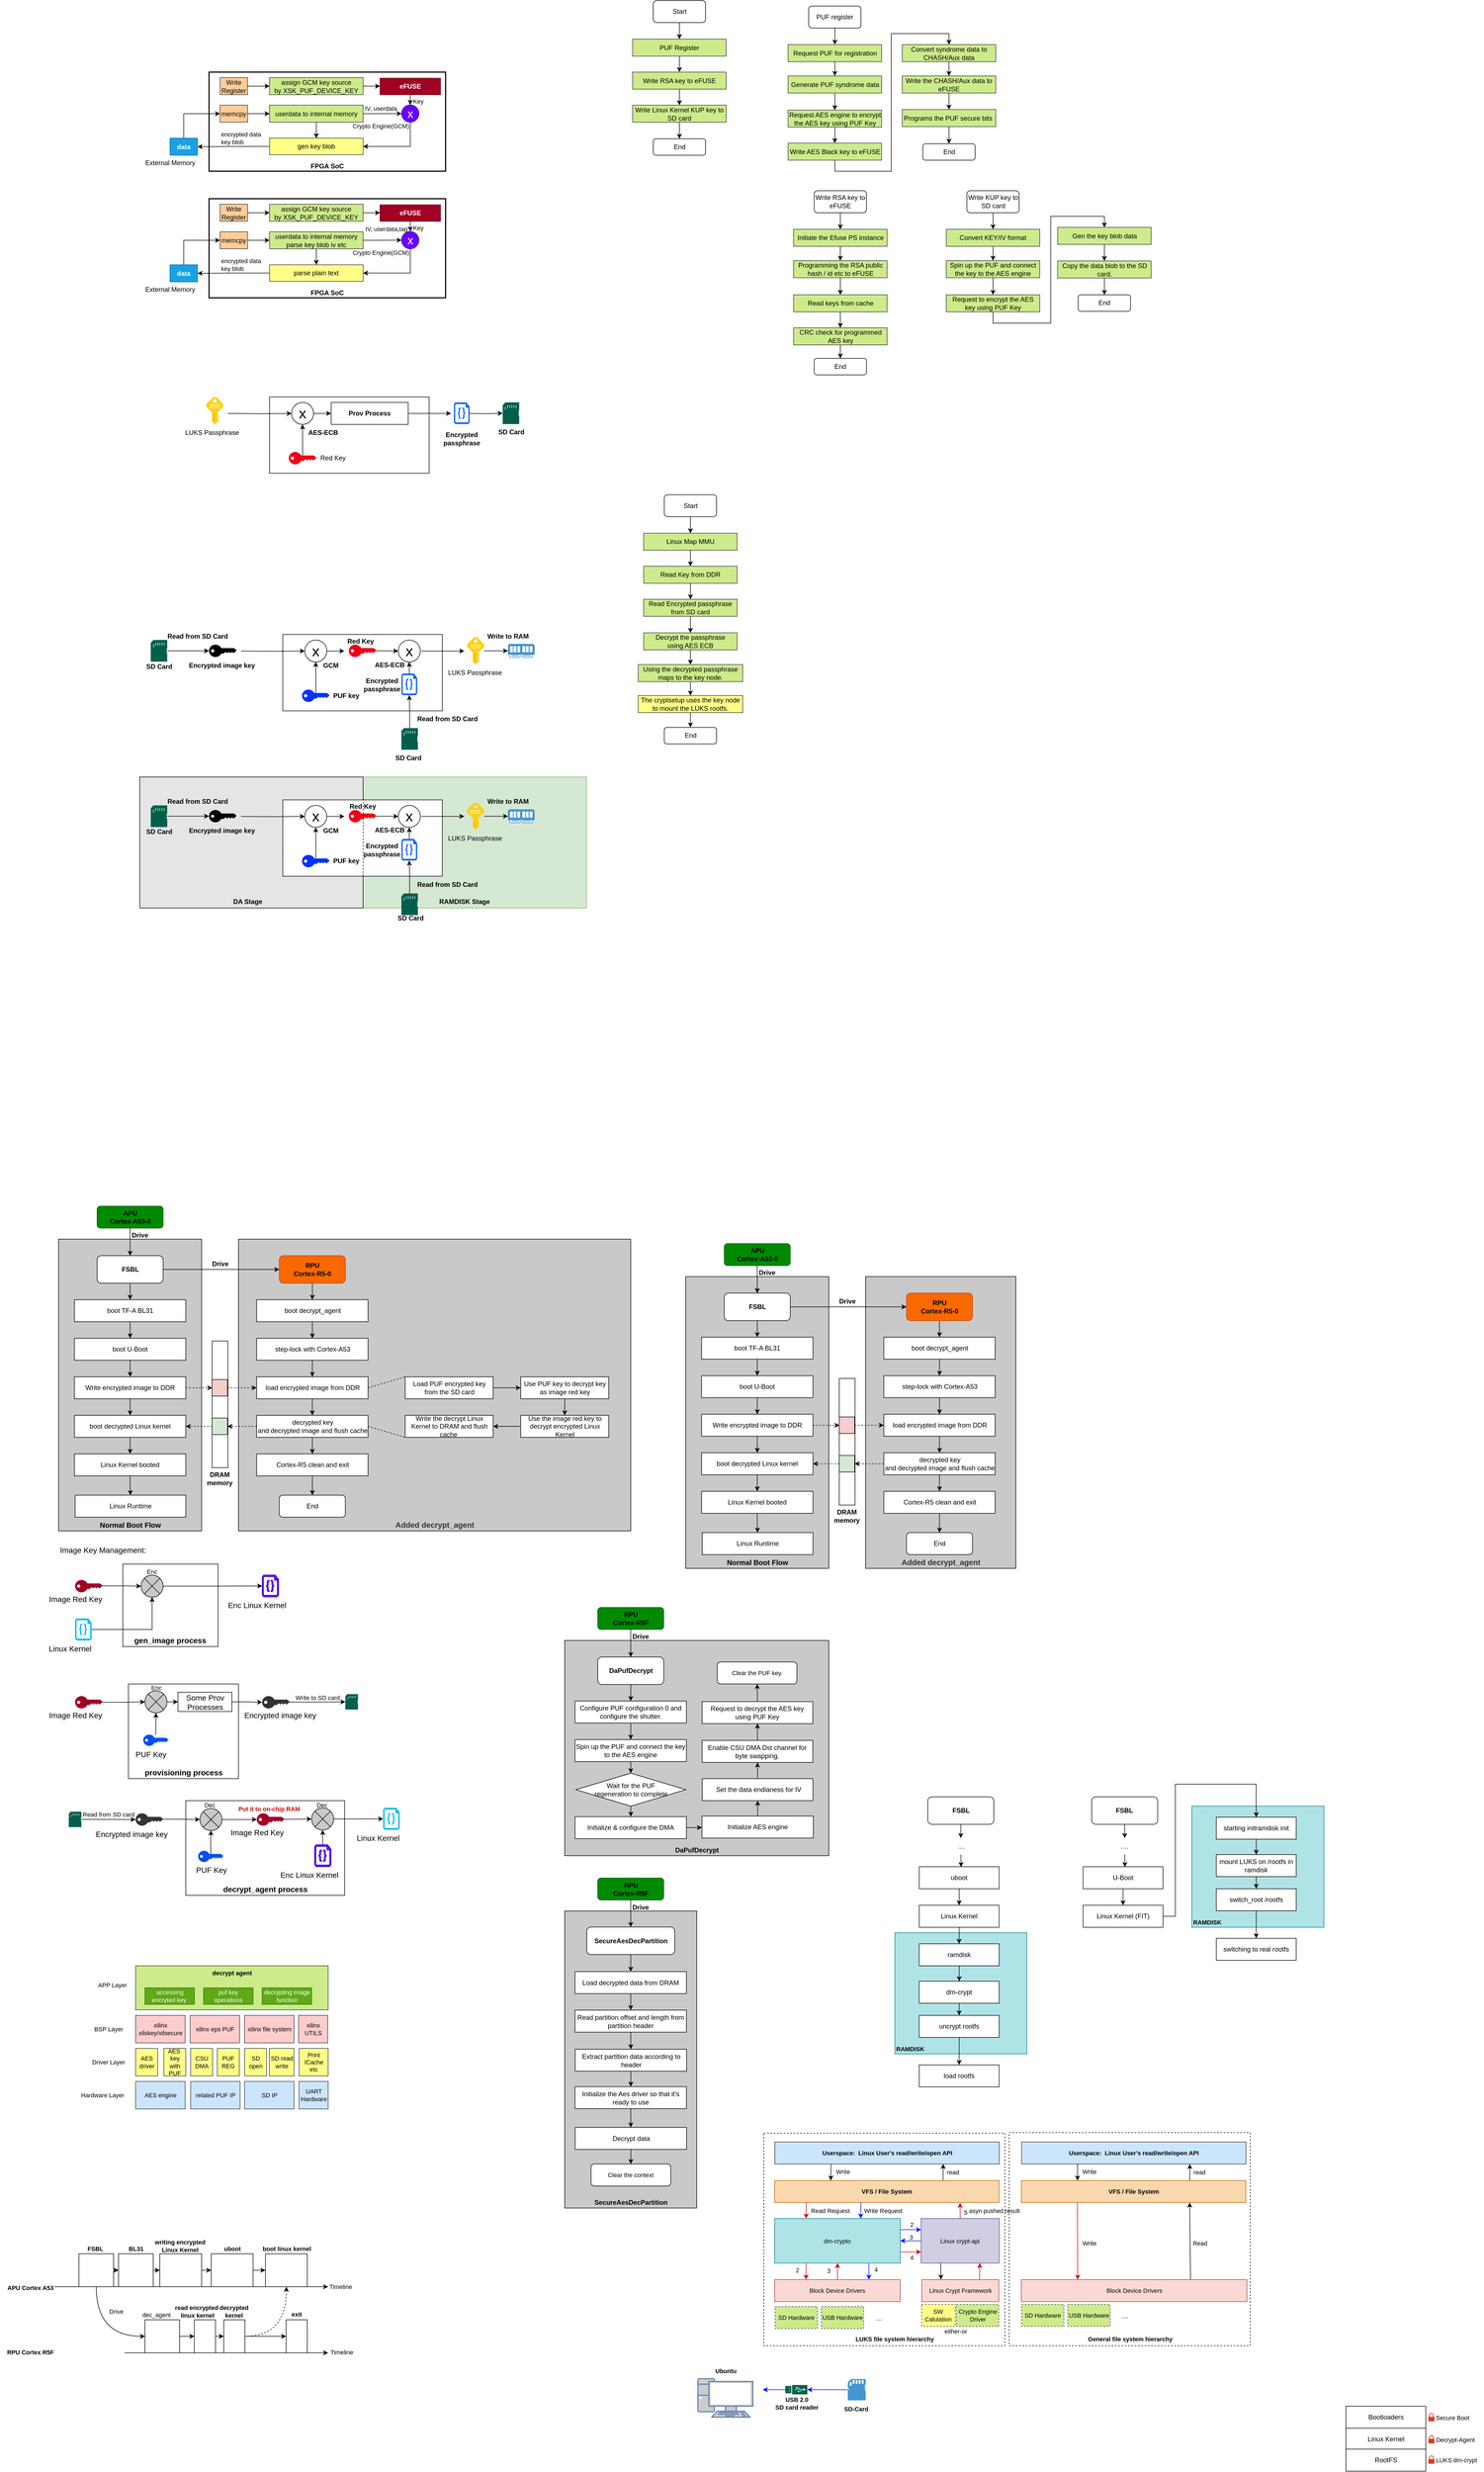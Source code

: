 <mxfile version="20.8.10" type="device"><diagram id="eOrjNteVhnYl1yW6FZCV" name="第 1 页"><mxGraphModel dx="1600" dy="926" grid="1" gridSize="10" guides="1" tooltips="1" connect="1" arrows="1" fold="1" page="1" pageScale="1" pageWidth="827" pageHeight="1169" math="0" shadow="0"><root><mxCell id="0"/><mxCell id="1" parent="0"/><mxCell id="dIfFLoeEUg8xRtzglXrK-108" value="" style="rounded=0;whiteSpace=wrap;html=1;fontSize=12;fillColor=#d5e8d4;strokeColor=#82b366;" parent="1" vertex="1"><mxGeometry x="710" y="1520.43" width="406" height="238" as="geometry"/></mxCell><mxCell id="dIfFLoeEUg8xRtzglXrK-107" value="" style="rounded=0;whiteSpace=wrap;html=1;fontSize=12;fillColor=#E5E5E5;" parent="1" vertex="1"><mxGeometry x="304" y="1520.43" width="406" height="238" as="geometry"/></mxCell><mxCell id="HHF_aMySW7nhZMweLyzL-1" value="FPGA SoC" style="rounded=0;whiteSpace=wrap;html=1;verticalAlign=bottom;strokeWidth=2;fontStyle=1" parent="1" vertex="1"><mxGeometry x="430" y="240" width="430" height="180" as="geometry"/></mxCell><mxCell id="HHF_aMySW7nhZMweLyzL-4" value="External Memory" style="text;html=1;align=center;verticalAlign=middle;resizable=0;points=[];autosize=1;strokeColor=none;fillColor=none;" parent="1" vertex="1"><mxGeometry x="304" y="390" width="110" height="30" as="geometry"/></mxCell><mxCell id="HHF_aMySW7nhZMweLyzL-14" style="edgeStyle=orthogonalEdgeStyle;rounded=0;orthogonalLoop=1;jettySize=auto;html=1;exitX=0.5;exitY=1;exitDx=0;exitDy=0;entryX=0.5;entryY=0;entryDx=0;entryDy=0;fontSize=21;" parent="1" source="HHF_aMySW7nhZMweLyzL-6" target="HHF_aMySW7nhZMweLyzL-9" edge="1"><mxGeometry relative="1" as="geometry"/></mxCell><mxCell id="HHF_aMySW7nhZMweLyzL-6" value="eFUSE" style="rounded=0;whiteSpace=wrap;html=1;fillColor=#a20025;strokeColor=#6F0000;fontColor=#ffffff;fontStyle=1" parent="1" vertex="1"><mxGeometry x="740.75" y="251" width="110" height="30" as="geometry"/></mxCell><mxCell id="HHF_aMySW7nhZMweLyzL-11" style="edgeStyle=orthogonalEdgeStyle;rounded=0;orthogonalLoop=1;jettySize=auto;html=1;exitX=1;exitY=0.5;exitDx=0;exitDy=0;fontSize=21;" parent="1" source="HHF_aMySW7nhZMweLyzL-7" target="HHF_aMySW7nhZMweLyzL-8" edge="1"><mxGeometry relative="1" as="geometry"/></mxCell><mxCell id="HHF_aMySW7nhZMweLyzL-7" value="Write Register" style="rounded=0;whiteSpace=wrap;html=1;fillColor=#ffcc99;strokeColor=#36393d;" parent="1" vertex="1"><mxGeometry x="450" y="250" width="50" height="31" as="geometry"/></mxCell><mxCell id="HHF_aMySW7nhZMweLyzL-16" style="edgeStyle=orthogonalEdgeStyle;rounded=0;orthogonalLoop=1;jettySize=auto;html=1;exitX=1;exitY=0.5;exitDx=0;exitDy=0;entryX=0;entryY=0.5;entryDx=0;entryDy=0;fontSize=21;" parent="1" source="HHF_aMySW7nhZMweLyzL-8" target="HHF_aMySW7nhZMweLyzL-6" edge="1"><mxGeometry relative="1" as="geometry"/></mxCell><mxCell id="HHF_aMySW7nhZMweLyzL-8" value="assign GCM key source by&amp;nbsp;XSK_PUF_DEVICE_KEY" style="rounded=0;whiteSpace=wrap;html=1;fillColor=#cdeb8b;strokeColor=#36393d;" parent="1" vertex="1"><mxGeometry x="540" y="250" width="170" height="31" as="geometry"/></mxCell><mxCell id="HHF_aMySW7nhZMweLyzL-28" style="edgeStyle=orthogonalEdgeStyle;rounded=0;orthogonalLoop=1;jettySize=auto;html=1;exitX=0.5;exitY=1;exitDx=0;exitDy=0;entryX=1;entryY=0.5;entryDx=0;entryDy=0;fontSize=11;" parent="1" source="HHF_aMySW7nhZMweLyzL-9" target="HHF_aMySW7nhZMweLyzL-23" edge="1"><mxGeometry relative="1" as="geometry"/></mxCell><mxCell id="HHF_aMySW7nhZMweLyzL-9" value="x" style="ellipse;whiteSpace=wrap;html=1;aspect=fixed;fontSize=21;fillColor=#6a00ff;fontColor=#ffffff;strokeColor=#3700CC;" parent="1" vertex="1"><mxGeometry x="780" y="299.5" width="31.5" height="31.5" as="geometry"/></mxCell><mxCell id="HHF_aMySW7nhZMweLyzL-18" style="edgeStyle=orthogonalEdgeStyle;rounded=0;orthogonalLoop=1;jettySize=auto;html=1;exitX=1;exitY=0.5;exitDx=0;exitDy=0;fontSize=21;" parent="1" source="HHF_aMySW7nhZMweLyzL-15" target="HHF_aMySW7nhZMweLyzL-17" edge="1"><mxGeometry relative="1" as="geometry"/></mxCell><mxCell id="HHF_aMySW7nhZMweLyzL-15" value="memcpy" style="rounded=0;whiteSpace=wrap;html=1;fillColor=#ffcc99;strokeColor=#36393d;" parent="1" vertex="1"><mxGeometry x="450" y="300" width="50" height="31" as="geometry"/></mxCell><mxCell id="HHF_aMySW7nhZMweLyzL-19" style="edgeStyle=orthogonalEdgeStyle;rounded=0;orthogonalLoop=1;jettySize=auto;html=1;exitX=1;exitY=0.5;exitDx=0;exitDy=0;entryX=0;entryY=0.5;entryDx=0;entryDy=0;fontSize=21;" parent="1" source="HHF_aMySW7nhZMweLyzL-17" target="HHF_aMySW7nhZMweLyzL-9" edge="1"><mxGeometry relative="1" as="geometry"/></mxCell><mxCell id="HHF_aMySW7nhZMweLyzL-29" style="edgeStyle=orthogonalEdgeStyle;rounded=0;orthogonalLoop=1;jettySize=auto;html=1;exitX=0.5;exitY=1;exitDx=0;exitDy=0;fontSize=11;" parent="1" source="HHF_aMySW7nhZMweLyzL-17" target="HHF_aMySW7nhZMweLyzL-23" edge="1"><mxGeometry relative="1" as="geometry"/></mxCell><mxCell id="HHF_aMySW7nhZMweLyzL-17" value="userdata to internal memory" style="rounded=0;whiteSpace=wrap;html=1;fillColor=#cdeb8b;strokeColor=#36393d;" parent="1" vertex="1"><mxGeometry x="540" y="300" width="170" height="31" as="geometry"/></mxCell><mxCell id="HHF_aMySW7nhZMweLyzL-20" value="IV, userdata" style="text;html=1;align=center;verticalAlign=middle;resizable=0;points=[];autosize=1;strokeColor=none;fillColor=none;fontSize=11;" parent="1" vertex="1"><mxGeometry x="702" y="291" width="80" height="30" as="geometry"/></mxCell><mxCell id="HHF_aMySW7nhZMweLyzL-21" value="Key" style="text;html=1;align=center;verticalAlign=middle;resizable=0;points=[];autosize=1;strokeColor=none;fillColor=none;fontSize=11;" parent="1" vertex="1"><mxGeometry x="790" y="278" width="40" height="30" as="geometry"/></mxCell><mxCell id="HHF_aMySW7nhZMweLyzL-31" style="edgeStyle=orthogonalEdgeStyle;rounded=0;orthogonalLoop=1;jettySize=auto;html=1;exitX=0;exitY=0.5;exitDx=0;exitDy=0;fontSize=11;" parent="1" source="HHF_aMySW7nhZMweLyzL-23" target="HHF_aMySW7nhZMweLyzL-30" edge="1"><mxGeometry relative="1" as="geometry"/></mxCell><mxCell id="HHF_aMySW7nhZMweLyzL-23" value="gen key blob" style="rounded=0;whiteSpace=wrap;html=1;fillColor=#ffff88;strokeColor=#36393d;" parent="1" vertex="1"><mxGeometry x="540" y="360" width="170" height="30" as="geometry"/></mxCell><mxCell id="HHF_aMySW7nhZMweLyzL-32" style="edgeStyle=orthogonalEdgeStyle;rounded=0;orthogonalLoop=1;jettySize=auto;html=1;exitX=0.5;exitY=0;exitDx=0;exitDy=0;entryX=0;entryY=0.5;entryDx=0;entryDy=0;fontSize=11;" parent="1" source="HHF_aMySW7nhZMweLyzL-30" target="HHF_aMySW7nhZMweLyzL-15" edge="1"><mxGeometry relative="1" as="geometry"/></mxCell><mxCell id="HHF_aMySW7nhZMweLyzL-30" value="data" style="rounded=0;whiteSpace=wrap;html=1;fillColor=#1ba1e2;fontColor=#ffffff;strokeColor=#006EAF;fontStyle=1" parent="1" vertex="1"><mxGeometry x="359" y="360" width="50" height="31" as="geometry"/></mxCell><mxCell id="HHF_aMySW7nhZMweLyzL-33" value="Crypto Engine(GCM)" style="text;html=1;align=center;verticalAlign=middle;resizable=0;points=[];autosize=1;strokeColor=none;fillColor=none;fontSize=11;" parent="1" vertex="1"><mxGeometry x="677" y="323" width="130" height="30" as="geometry"/></mxCell><mxCell id="HHF_aMySW7nhZMweLyzL-34" value="encrypted data&lt;br&gt;key blob" style="text;html=1;align=left;verticalAlign=middle;resizable=0;points=[];autosize=1;strokeColor=none;fillColor=none;fontSize=11;" parent="1" vertex="1"><mxGeometry x="450" y="340" width="100" height="40" as="geometry"/></mxCell><mxCell id="HHF_aMySW7nhZMweLyzL-35" value="FPGA SoC" style="rounded=0;whiteSpace=wrap;html=1;verticalAlign=bottom;strokeWidth=2;fontStyle=1" parent="1" vertex="1"><mxGeometry x="430" y="470" width="430" height="180" as="geometry"/></mxCell><mxCell id="HHF_aMySW7nhZMweLyzL-36" value="External Memory" style="text;html=1;align=center;verticalAlign=middle;resizable=0;points=[];autosize=1;strokeColor=none;fillColor=none;" parent="1" vertex="1"><mxGeometry x="304" y="620" width="110" height="30" as="geometry"/></mxCell><mxCell id="HHF_aMySW7nhZMweLyzL-37" style="edgeStyle=orthogonalEdgeStyle;rounded=0;orthogonalLoop=1;jettySize=auto;html=1;exitX=0.5;exitY=1;exitDx=0;exitDy=0;entryX=0.5;entryY=0;entryDx=0;entryDy=0;fontSize=21;" parent="1" source="HHF_aMySW7nhZMweLyzL-38" target="HHF_aMySW7nhZMweLyzL-44" edge="1"><mxGeometry relative="1" as="geometry"/></mxCell><mxCell id="HHF_aMySW7nhZMweLyzL-38" value="eFUSE" style="rounded=0;whiteSpace=wrap;html=1;fillColor=#a20025;strokeColor=#6F0000;fontColor=#ffffff;fontStyle=1" parent="1" vertex="1"><mxGeometry x="740.75" y="481" width="110" height="30" as="geometry"/></mxCell><mxCell id="HHF_aMySW7nhZMweLyzL-39" style="edgeStyle=orthogonalEdgeStyle;rounded=0;orthogonalLoop=1;jettySize=auto;html=1;exitX=1;exitY=0.5;exitDx=0;exitDy=0;fontSize=21;" parent="1" source="HHF_aMySW7nhZMweLyzL-40" target="HHF_aMySW7nhZMweLyzL-42" edge="1"><mxGeometry relative="1" as="geometry"/></mxCell><mxCell id="HHF_aMySW7nhZMweLyzL-40" value="Write Register" style="rounded=0;whiteSpace=wrap;html=1;fillColor=#ffcc99;strokeColor=#36393d;" parent="1" vertex="1"><mxGeometry x="450" y="480" width="50" height="31" as="geometry"/></mxCell><mxCell id="HHF_aMySW7nhZMweLyzL-41" style="edgeStyle=orthogonalEdgeStyle;rounded=0;orthogonalLoop=1;jettySize=auto;html=1;exitX=1;exitY=0.5;exitDx=0;exitDy=0;entryX=0;entryY=0.5;entryDx=0;entryDy=0;fontSize=21;" parent="1" source="HHF_aMySW7nhZMweLyzL-42" target="HHF_aMySW7nhZMweLyzL-38" edge="1"><mxGeometry relative="1" as="geometry"/></mxCell><mxCell id="HHF_aMySW7nhZMweLyzL-42" value="assign GCM key source by&amp;nbsp;XSK_PUF_DEVICE_KEY" style="rounded=0;whiteSpace=wrap;html=1;fillColor=#cdeb8b;strokeColor=#36393d;" parent="1" vertex="1"><mxGeometry x="540" y="480" width="170" height="31" as="geometry"/></mxCell><mxCell id="HHF_aMySW7nhZMweLyzL-43" style="edgeStyle=orthogonalEdgeStyle;rounded=0;orthogonalLoop=1;jettySize=auto;html=1;exitX=0.5;exitY=1;exitDx=0;exitDy=0;entryX=1;entryY=0.5;entryDx=0;entryDy=0;fontSize=11;" parent="1" source="HHF_aMySW7nhZMweLyzL-44" target="HHF_aMySW7nhZMweLyzL-53" edge="1"><mxGeometry relative="1" as="geometry"/></mxCell><mxCell id="HHF_aMySW7nhZMweLyzL-44" value="x" style="ellipse;whiteSpace=wrap;html=1;aspect=fixed;fontSize=21;fillColor=#6a00ff;fontColor=#ffffff;strokeColor=#3700CC;" parent="1" vertex="1"><mxGeometry x="780" y="529.5" width="31.5" height="31.5" as="geometry"/></mxCell><mxCell id="HHF_aMySW7nhZMweLyzL-45" style="edgeStyle=orthogonalEdgeStyle;rounded=0;orthogonalLoop=1;jettySize=auto;html=1;exitX=1;exitY=0.5;exitDx=0;exitDy=0;fontSize=21;" parent="1" source="HHF_aMySW7nhZMweLyzL-46" target="HHF_aMySW7nhZMweLyzL-49" edge="1"><mxGeometry relative="1" as="geometry"/></mxCell><mxCell id="HHF_aMySW7nhZMweLyzL-46" value="memcpy" style="rounded=0;whiteSpace=wrap;html=1;fillColor=#ffcc99;strokeColor=#36393d;" parent="1" vertex="1"><mxGeometry x="450" y="530" width="50" height="31" as="geometry"/></mxCell><mxCell id="HHF_aMySW7nhZMweLyzL-47" style="edgeStyle=orthogonalEdgeStyle;rounded=0;orthogonalLoop=1;jettySize=auto;html=1;exitX=1;exitY=0.5;exitDx=0;exitDy=0;entryX=0;entryY=0.5;entryDx=0;entryDy=0;fontSize=21;" parent="1" source="HHF_aMySW7nhZMweLyzL-49" target="HHF_aMySW7nhZMweLyzL-44" edge="1"><mxGeometry relative="1" as="geometry"/></mxCell><mxCell id="HHF_aMySW7nhZMweLyzL-48" style="edgeStyle=orthogonalEdgeStyle;rounded=0;orthogonalLoop=1;jettySize=auto;html=1;exitX=0.5;exitY=1;exitDx=0;exitDy=0;fontSize=11;" parent="1" source="HHF_aMySW7nhZMweLyzL-49" target="HHF_aMySW7nhZMweLyzL-53" edge="1"><mxGeometry relative="1" as="geometry"/></mxCell><mxCell id="HHF_aMySW7nhZMweLyzL-49" value="userdata to internal memory&lt;br&gt;parse key blob iv etc" style="rounded=0;whiteSpace=wrap;html=1;fillColor=#cdeb8b;strokeColor=#36393d;" parent="1" vertex="1"><mxGeometry x="540" y="530" width="170" height="31" as="geometry"/></mxCell><mxCell id="HHF_aMySW7nhZMweLyzL-50" value="IV, userdata,tag" style="text;html=1;align=center;verticalAlign=middle;resizable=0;points=[];autosize=1;strokeColor=none;fillColor=none;fontSize=11;" parent="1" vertex="1"><mxGeometry x="702" y="510" width="100" height="30" as="geometry"/></mxCell><mxCell id="HHF_aMySW7nhZMweLyzL-51" value="Key" style="text;html=1;align=center;verticalAlign=middle;resizable=0;points=[];autosize=1;strokeColor=none;fillColor=none;fontSize=11;" parent="1" vertex="1"><mxGeometry x="790" y="508" width="40" height="30" as="geometry"/></mxCell><mxCell id="HHF_aMySW7nhZMweLyzL-52" style="edgeStyle=orthogonalEdgeStyle;rounded=0;orthogonalLoop=1;jettySize=auto;html=1;exitX=0;exitY=0.5;exitDx=0;exitDy=0;fontSize=11;" parent="1" source="HHF_aMySW7nhZMweLyzL-53" target="HHF_aMySW7nhZMweLyzL-55" edge="1"><mxGeometry relative="1" as="geometry"/></mxCell><mxCell id="HHF_aMySW7nhZMweLyzL-53" value="parse plain text" style="rounded=0;whiteSpace=wrap;html=1;fillColor=#ffff88;strokeColor=#36393d;" parent="1" vertex="1"><mxGeometry x="540" y="590" width="170" height="30" as="geometry"/></mxCell><mxCell id="HHF_aMySW7nhZMweLyzL-54" style="edgeStyle=orthogonalEdgeStyle;rounded=0;orthogonalLoop=1;jettySize=auto;html=1;exitX=0.5;exitY=0;exitDx=0;exitDy=0;entryX=0;entryY=0.5;entryDx=0;entryDy=0;fontSize=11;" parent="1" source="HHF_aMySW7nhZMweLyzL-55" target="HHF_aMySW7nhZMweLyzL-46" edge="1"><mxGeometry relative="1" as="geometry"/></mxCell><mxCell id="HHF_aMySW7nhZMweLyzL-55" value="data" style="rounded=0;whiteSpace=wrap;html=1;fillColor=#1ba1e2;fontColor=#ffffff;strokeColor=#006EAF;fontStyle=1" parent="1" vertex="1"><mxGeometry x="359" y="590" width="50" height="31" as="geometry"/></mxCell><mxCell id="HHF_aMySW7nhZMweLyzL-56" value="Crypto Engine(GCM)" style="text;html=1;align=center;verticalAlign=middle;resizable=0;points=[];autosize=1;strokeColor=none;fillColor=none;fontSize=11;" parent="1" vertex="1"><mxGeometry x="677" y="553" width="130" height="30" as="geometry"/></mxCell><mxCell id="HHF_aMySW7nhZMweLyzL-57" value="encrypted data&lt;br&gt;key blob" style="text;html=1;align=left;verticalAlign=middle;resizable=0;points=[];autosize=1;strokeColor=none;fillColor=none;fontSize=11;" parent="1" vertex="1"><mxGeometry x="450" y="570" width="100" height="40" as="geometry"/></mxCell><mxCell id="ixAvkGjp0w7p_v3GPEU4-5" style="edgeStyle=orthogonalEdgeStyle;rounded=0;orthogonalLoop=1;jettySize=auto;html=1;exitX=0.5;exitY=1;exitDx=0;exitDy=0;" parent="1" source="ixAvkGjp0w7p_v3GPEU4-1" target="ixAvkGjp0w7p_v3GPEU4-4" edge="1"><mxGeometry relative="1" as="geometry"/></mxCell><mxCell id="ixAvkGjp0w7p_v3GPEU4-1" value="PUF Register" style="rounded=0;whiteSpace=wrap;html=1;fillColor=#cdeb8b;strokeColor=#36393d;" parent="1" vertex="1"><mxGeometry x="1200" y="180" width="170" height="31" as="geometry"/></mxCell><mxCell id="ixAvkGjp0w7p_v3GPEU4-3" style="edgeStyle=orthogonalEdgeStyle;rounded=0;orthogonalLoop=1;jettySize=auto;html=1;exitX=0.5;exitY=1;exitDx=0;exitDy=0;" parent="1" source="ixAvkGjp0w7p_v3GPEU4-2" target="ixAvkGjp0w7p_v3GPEU4-1" edge="1"><mxGeometry relative="1" as="geometry"/></mxCell><mxCell id="ixAvkGjp0w7p_v3GPEU4-2" value="Start" style="rounded=1;whiteSpace=wrap;html=1;" parent="1" vertex="1"><mxGeometry x="1237.5" y="110" width="95" height="40" as="geometry"/></mxCell><mxCell id="ixAvkGjp0w7p_v3GPEU4-7" style="edgeStyle=orthogonalEdgeStyle;rounded=0;orthogonalLoop=1;jettySize=auto;html=1;exitX=0.5;exitY=1;exitDx=0;exitDy=0;entryX=0.5;entryY=0;entryDx=0;entryDy=0;" parent="1" source="ixAvkGjp0w7p_v3GPEU4-4" target="ixAvkGjp0w7p_v3GPEU4-6" edge="1"><mxGeometry relative="1" as="geometry"/></mxCell><mxCell id="ixAvkGjp0w7p_v3GPEU4-4" value="Write RSA key to eFUSE" style="rounded=0;whiteSpace=wrap;html=1;fillColor=#cdeb8b;strokeColor=#36393d;" parent="1" vertex="1"><mxGeometry x="1200" y="240" width="170" height="31" as="geometry"/></mxCell><mxCell id="ixAvkGjp0w7p_v3GPEU4-10" style="edgeStyle=orthogonalEdgeStyle;rounded=0;orthogonalLoop=1;jettySize=auto;html=1;exitX=0.5;exitY=1;exitDx=0;exitDy=0;" parent="1" source="ixAvkGjp0w7p_v3GPEU4-6" target="ixAvkGjp0w7p_v3GPEU4-9" edge="1"><mxGeometry relative="1" as="geometry"/></mxCell><mxCell id="ixAvkGjp0w7p_v3GPEU4-6" value="Write Linux Kernel KUP key to SD card" style="rounded=0;whiteSpace=wrap;html=1;fillColor=#cdeb8b;strokeColor=#36393d;" parent="1" vertex="1"><mxGeometry x="1200" y="300" width="170" height="31" as="geometry"/></mxCell><mxCell id="ixAvkGjp0w7p_v3GPEU4-9" value="End" style="rounded=1;whiteSpace=wrap;html=1;" parent="1" vertex="1"><mxGeometry x="1237.5" y="361" width="95" height="30" as="geometry"/></mxCell><mxCell id="ixAvkGjp0w7p_v3GPEU4-13" style="edgeStyle=orthogonalEdgeStyle;rounded=0;orthogonalLoop=1;jettySize=auto;html=1;exitX=0.5;exitY=1;exitDx=0;exitDy=0;entryX=0.5;entryY=0;entryDx=0;entryDy=0;" parent="1" source="ixAvkGjp0w7p_v3GPEU4-11" target="ixAvkGjp0w7p_v3GPEU4-12" edge="1"><mxGeometry relative="1" as="geometry"/></mxCell><mxCell id="ixAvkGjp0w7p_v3GPEU4-11" value="PUF register" style="rounded=1;whiteSpace=wrap;html=1;" parent="1" vertex="1"><mxGeometry x="1520" y="120" width="95" height="40" as="geometry"/></mxCell><mxCell id="ixAvkGjp0w7p_v3GPEU4-15" style="edgeStyle=orthogonalEdgeStyle;rounded=0;orthogonalLoop=1;jettySize=auto;html=1;exitX=0.5;exitY=1;exitDx=0;exitDy=0;" parent="1" source="ixAvkGjp0w7p_v3GPEU4-12" target="ixAvkGjp0w7p_v3GPEU4-14" edge="1"><mxGeometry relative="1" as="geometry"/></mxCell><mxCell id="ixAvkGjp0w7p_v3GPEU4-12" value="Request PUF for registration" style="rounded=0;whiteSpace=wrap;html=1;fillColor=#cdeb8b;strokeColor=#36393d;" parent="1" vertex="1"><mxGeometry x="1482.5" y="190" width="170" height="31" as="geometry"/></mxCell><mxCell id="ixAvkGjp0w7p_v3GPEU4-17" style="edgeStyle=orthogonalEdgeStyle;rounded=0;orthogonalLoop=1;jettySize=auto;html=1;exitX=0.5;exitY=1;exitDx=0;exitDy=0;entryX=0.5;entryY=0;entryDx=0;entryDy=0;" parent="1" source="ixAvkGjp0w7p_v3GPEU4-14" target="ixAvkGjp0w7p_v3GPEU4-16" edge="1"><mxGeometry relative="1" as="geometry"/></mxCell><mxCell id="ixAvkGjp0w7p_v3GPEU4-14" value="Generate PUF syndrome data" style="rounded=0;whiteSpace=wrap;html=1;fillColor=#cdeb8b;strokeColor=#36393d;" parent="1" vertex="1"><mxGeometry x="1482.5" y="247" width="170" height="31" as="geometry"/></mxCell><mxCell id="ixAvkGjp0w7p_v3GPEU4-27" style="edgeStyle=orthogonalEdgeStyle;rounded=0;orthogonalLoop=1;jettySize=auto;html=1;exitX=0.5;exitY=1;exitDx=0;exitDy=0;entryX=0.5;entryY=0;entryDx=0;entryDy=0;" parent="1" source="ixAvkGjp0w7p_v3GPEU4-16" target="ixAvkGjp0w7p_v3GPEU4-26" edge="1"><mxGeometry relative="1" as="geometry"/></mxCell><mxCell id="ixAvkGjp0w7p_v3GPEU4-16" value="Request AES engine to encrypt the AES key using PUF Key" style="rounded=0;whiteSpace=wrap;html=1;fillColor=#cdeb8b;strokeColor=#36393d;" parent="1" vertex="1"><mxGeometry x="1482.5" y="309" width="170" height="31" as="geometry"/></mxCell><mxCell id="ixAvkGjp0w7p_v3GPEU4-21" style="edgeStyle=orthogonalEdgeStyle;rounded=0;orthogonalLoop=1;jettySize=auto;html=1;exitX=0.5;exitY=1;exitDx=0;exitDy=0;" parent="1" source="ixAvkGjp0w7p_v3GPEU4-18" target="ixAvkGjp0w7p_v3GPEU4-20" edge="1"><mxGeometry relative="1" as="geometry"/></mxCell><mxCell id="ixAvkGjp0w7p_v3GPEU4-18" value="Convert syndrome data to CHASH/Aux data" style="rounded=0;whiteSpace=wrap;html=1;fillColor=#cdeb8b;strokeColor=#36393d;" parent="1" vertex="1"><mxGeometry x="1690" y="190" width="170" height="31" as="geometry"/></mxCell><mxCell id="ixAvkGjp0w7p_v3GPEU4-23" style="edgeStyle=orthogonalEdgeStyle;rounded=0;orthogonalLoop=1;jettySize=auto;html=1;exitX=0.5;exitY=1;exitDx=0;exitDy=0;" parent="1" source="ixAvkGjp0w7p_v3GPEU4-20" target="ixAvkGjp0w7p_v3GPEU4-22" edge="1"><mxGeometry relative="1" as="geometry"/></mxCell><mxCell id="ixAvkGjp0w7p_v3GPEU4-20" value="Write the CHASH/Aux data to eFUSE" style="rounded=0;whiteSpace=wrap;html=1;fillColor=#cdeb8b;strokeColor=#36393d;" parent="1" vertex="1"><mxGeometry x="1690" y="247" width="170" height="31" as="geometry"/></mxCell><mxCell id="ixAvkGjp0w7p_v3GPEU4-25" style="edgeStyle=orthogonalEdgeStyle;rounded=0;orthogonalLoop=1;jettySize=auto;html=1;exitX=0.5;exitY=1;exitDx=0;exitDy=0;entryX=0.5;entryY=0;entryDx=0;entryDy=0;" parent="1" source="ixAvkGjp0w7p_v3GPEU4-22" target="ixAvkGjp0w7p_v3GPEU4-24" edge="1"><mxGeometry relative="1" as="geometry"/></mxCell><mxCell id="ixAvkGjp0w7p_v3GPEU4-22" value="Programs the PUF secure bits&amp;nbsp;" style="rounded=0;whiteSpace=wrap;html=1;fillColor=#cdeb8b;strokeColor=#36393d;" parent="1" vertex="1"><mxGeometry x="1690" y="308" width="170" height="31" as="geometry"/></mxCell><mxCell id="ixAvkGjp0w7p_v3GPEU4-24" value="End" style="rounded=1;whiteSpace=wrap;html=1;" parent="1" vertex="1"><mxGeometry x="1727.5" y="370" width="95" height="30" as="geometry"/></mxCell><mxCell id="ixAvkGjp0w7p_v3GPEU4-28" style="edgeStyle=orthogonalEdgeStyle;rounded=0;orthogonalLoop=1;jettySize=auto;html=1;exitX=0.5;exitY=1;exitDx=0;exitDy=0;entryX=0.5;entryY=0;entryDx=0;entryDy=0;" parent="1" source="ixAvkGjp0w7p_v3GPEU4-26" target="ixAvkGjp0w7p_v3GPEU4-18" edge="1"><mxGeometry relative="1" as="geometry"><Array as="points"><mxPoint x="1568" y="420"/><mxPoint x="1670" y="420"/><mxPoint x="1670" y="170"/><mxPoint x="1775" y="170"/></Array></mxGeometry></mxCell><mxCell id="ixAvkGjp0w7p_v3GPEU4-26" value="Write AES Black key to eFUSE" style="rounded=0;whiteSpace=wrap;html=1;fillColor=#cdeb8b;strokeColor=#36393d;" parent="1" vertex="1"><mxGeometry x="1482.5" y="369" width="170" height="31" as="geometry"/></mxCell><mxCell id="ixAvkGjp0w7p_v3GPEU4-29" style="edgeStyle=orthogonalEdgeStyle;rounded=0;orthogonalLoop=1;jettySize=auto;html=1;exitX=0.5;exitY=1;exitDx=0;exitDy=0;entryX=0.5;entryY=0;entryDx=0;entryDy=0;" parent="1" source="ixAvkGjp0w7p_v3GPEU4-30" target="ixAvkGjp0w7p_v3GPEU4-32" edge="1"><mxGeometry relative="1" as="geometry"/></mxCell><mxCell id="ixAvkGjp0w7p_v3GPEU4-30" value="Write RSA key to eFUSE" style="rounded=1;whiteSpace=wrap;html=1;" parent="1" vertex="1"><mxGeometry x="1530" y="455.49" width="95" height="40" as="geometry"/></mxCell><mxCell id="ixAvkGjp0w7p_v3GPEU4-31" style="edgeStyle=orthogonalEdgeStyle;rounded=0;orthogonalLoop=1;jettySize=auto;html=1;exitX=0.5;exitY=1;exitDx=0;exitDy=0;" parent="1" source="ixAvkGjp0w7p_v3GPEU4-32" target="ixAvkGjp0w7p_v3GPEU4-34" edge="1"><mxGeometry relative="1" as="geometry"/></mxCell><mxCell id="ixAvkGjp0w7p_v3GPEU4-32" value="Initiate the Efuse PS instance" style="rounded=0;whiteSpace=wrap;html=1;fillColor=#cdeb8b;strokeColor=#36393d;" parent="1" vertex="1"><mxGeometry x="1492.5" y="525.49" width="170" height="31" as="geometry"/></mxCell><mxCell id="ixAvkGjp0w7p_v3GPEU4-33" style="edgeStyle=orthogonalEdgeStyle;rounded=0;orthogonalLoop=1;jettySize=auto;html=1;exitX=0.5;exitY=1;exitDx=0;exitDy=0;entryX=0.5;entryY=0;entryDx=0;entryDy=0;" parent="1" source="ixAvkGjp0w7p_v3GPEU4-34" target="ixAvkGjp0w7p_v3GPEU4-36" edge="1"><mxGeometry relative="1" as="geometry"/></mxCell><mxCell id="ixAvkGjp0w7p_v3GPEU4-34" value="Programming the RSA public hash / id etc to eFUSE" style="rounded=0;whiteSpace=wrap;html=1;fillColor=#cdeb8b;strokeColor=#36393d;" parent="1" vertex="1"><mxGeometry x="1492.5" y="582.49" width="170" height="31" as="geometry"/></mxCell><mxCell id="ixAvkGjp0w7p_v3GPEU4-35" style="edgeStyle=orthogonalEdgeStyle;rounded=0;orthogonalLoop=1;jettySize=auto;html=1;exitX=0.5;exitY=1;exitDx=0;exitDy=0;entryX=0.5;entryY=0;entryDx=0;entryDy=0;" parent="1" source="ixAvkGjp0w7p_v3GPEU4-36" target="ixAvkGjp0w7p_v3GPEU4-45" edge="1"><mxGeometry relative="1" as="geometry"/></mxCell><mxCell id="ixAvkGjp0w7p_v3GPEU4-36" value="Read keys from cache" style="rounded=0;whiteSpace=wrap;html=1;fillColor=#cdeb8b;strokeColor=#36393d;" parent="1" vertex="1"><mxGeometry x="1492.5" y="644.49" width="170" height="31" as="geometry"/></mxCell><mxCell id="ixAvkGjp0w7p_v3GPEU4-43" value="End" style="rounded=1;whiteSpace=wrap;html=1;" parent="1" vertex="1"><mxGeometry x="1530" y="760" width="95" height="30" as="geometry"/></mxCell><mxCell id="ixAvkGjp0w7p_v3GPEU4-46" style="edgeStyle=orthogonalEdgeStyle;rounded=0;orthogonalLoop=1;jettySize=auto;html=1;exitX=0.5;exitY=1;exitDx=0;exitDy=0;entryX=0.5;entryY=0;entryDx=0;entryDy=0;" parent="1" source="ixAvkGjp0w7p_v3GPEU4-45" target="ixAvkGjp0w7p_v3GPEU4-43" edge="1"><mxGeometry relative="1" as="geometry"/></mxCell><mxCell id="ixAvkGjp0w7p_v3GPEU4-45" value="CRC check for programmed AES key" style="rounded=0;whiteSpace=wrap;html=1;fillColor=#cdeb8b;strokeColor=#36393d;" parent="1" vertex="1"><mxGeometry x="1492.5" y="704.49" width="170" height="31" as="geometry"/></mxCell><mxCell id="ixAvkGjp0w7p_v3GPEU4-47" style="edgeStyle=orthogonalEdgeStyle;rounded=0;orthogonalLoop=1;jettySize=auto;html=1;exitX=0.5;exitY=1;exitDx=0;exitDy=0;entryX=0.5;entryY=0;entryDx=0;entryDy=0;" parent="1" source="ixAvkGjp0w7p_v3GPEU4-48" target="ixAvkGjp0w7p_v3GPEU4-50" edge="1"><mxGeometry relative="1" as="geometry"/></mxCell><mxCell id="ixAvkGjp0w7p_v3GPEU4-48" value="Write KUP key to SD card" style="rounded=1;whiteSpace=wrap;html=1;" parent="1" vertex="1"><mxGeometry x="1807.5" y="455.49" width="95" height="40" as="geometry"/></mxCell><mxCell id="ixAvkGjp0w7p_v3GPEU4-49" style="edgeStyle=orthogonalEdgeStyle;rounded=0;orthogonalLoop=1;jettySize=auto;html=1;exitX=0.5;exitY=1;exitDx=0;exitDy=0;" parent="1" source="ixAvkGjp0w7p_v3GPEU4-50" target="ixAvkGjp0w7p_v3GPEU4-52" edge="1"><mxGeometry relative="1" as="geometry"/></mxCell><mxCell id="ixAvkGjp0w7p_v3GPEU4-50" value="Convert KEY/IV format" style="rounded=0;whiteSpace=wrap;html=1;fillColor=#cdeb8b;strokeColor=#36393d;" parent="1" vertex="1"><mxGeometry x="1770" y="525.49" width="170" height="31" as="geometry"/></mxCell><mxCell id="ixAvkGjp0w7p_v3GPEU4-51" style="edgeStyle=orthogonalEdgeStyle;rounded=0;orthogonalLoop=1;jettySize=auto;html=1;exitX=0.5;exitY=1;exitDx=0;exitDy=0;entryX=0.5;entryY=0;entryDx=0;entryDy=0;" parent="1" source="ixAvkGjp0w7p_v3GPEU4-52" target="ixAvkGjp0w7p_v3GPEU4-54" edge="1"><mxGeometry relative="1" as="geometry"/></mxCell><mxCell id="ixAvkGjp0w7p_v3GPEU4-52" value="Spin up the PUF and connect the key to the AES engine" style="rounded=0;whiteSpace=wrap;html=1;fillColor=#cdeb8b;strokeColor=#36393d;" parent="1" vertex="1"><mxGeometry x="1770" y="582.49" width="170" height="31" as="geometry"/></mxCell><mxCell id="ixAvkGjp0w7p_v3GPEU4-53" style="edgeStyle=orthogonalEdgeStyle;rounded=0;orthogonalLoop=1;jettySize=auto;html=1;exitX=0.5;exitY=1;exitDx=0;exitDy=0;entryX=0.5;entryY=0;entryDx=0;entryDy=0;" parent="1" source="ixAvkGjp0w7p_v3GPEU4-54" target="ixAvkGjp0w7p_v3GPEU4-57" edge="1"><mxGeometry relative="1" as="geometry"><Array as="points"><mxPoint x="1855" y="696"/><mxPoint x="1960" y="696"/><mxPoint x="1960" y="502"/><mxPoint x="2058" y="502"/></Array></mxGeometry></mxCell><mxCell id="ixAvkGjp0w7p_v3GPEU4-54" value="Request to encrypt the AES key using PUF Key" style="rounded=0;whiteSpace=wrap;html=1;fillColor=#cdeb8b;strokeColor=#36393d;" parent="1" vertex="1"><mxGeometry x="1770" y="644.49" width="170" height="31" as="geometry"/></mxCell><mxCell id="ixAvkGjp0w7p_v3GPEU4-55" value="End" style="rounded=1;whiteSpace=wrap;html=1;" parent="1" vertex="1"><mxGeometry x="2010" y="644.49" width="95" height="30" as="geometry"/></mxCell><mxCell id="ixAvkGjp0w7p_v3GPEU4-61" style="edgeStyle=orthogonalEdgeStyle;rounded=0;orthogonalLoop=1;jettySize=auto;html=1;exitX=0.5;exitY=1;exitDx=0;exitDy=0;" parent="1" source="ixAvkGjp0w7p_v3GPEU4-57" target="ixAvkGjp0w7p_v3GPEU4-58" edge="1"><mxGeometry relative="1" as="geometry"/></mxCell><mxCell id="ixAvkGjp0w7p_v3GPEU4-57" value="Gen the key blob data" style="rounded=0;whiteSpace=wrap;html=1;fillColor=#cdeb8b;strokeColor=#36393d;" parent="1" vertex="1"><mxGeometry x="1972.5" y="522" width="170" height="31" as="geometry"/></mxCell><mxCell id="ixAvkGjp0w7p_v3GPEU4-62" style="edgeStyle=orthogonalEdgeStyle;rounded=0;orthogonalLoop=1;jettySize=auto;html=1;exitX=0.5;exitY=1;exitDx=0;exitDy=0;" parent="1" source="ixAvkGjp0w7p_v3GPEU4-58" target="ixAvkGjp0w7p_v3GPEU4-55" edge="1"><mxGeometry relative="1" as="geometry"/></mxCell><mxCell id="ixAvkGjp0w7p_v3GPEU4-58" value="Copy the data blob to the SD card." style="rounded=0;whiteSpace=wrap;html=1;fillColor=#cdeb8b;strokeColor=#36393d;" parent="1" vertex="1"><mxGeometry x="1972.5" y="583" width="170" height="31" as="geometry"/></mxCell><mxCell id="dIfFLoeEUg8xRtzglXrK-1" value="" style="rounded=0;whiteSpace=wrap;html=1;" parent="1" vertex="1"><mxGeometry x="540" y="830" width="290" height="138.75" as="geometry"/></mxCell><mxCell id="dIfFLoeEUg8xRtzglXrK-2" style="edgeStyle=orthogonalEdgeStyle;rounded=0;orthogonalLoop=1;jettySize=auto;html=1;exitX=1;exitY=0.5;exitDx=0;exitDy=0;entryX=0;entryY=0.5;entryDx=0;entryDy=0;fontSize=27;" parent="1" target="dIfFLoeEUg8xRtzglXrK-6" edge="1"><mxGeometry relative="1" as="geometry"><mxPoint x="464" y="860" as="sourcePoint"/></mxGeometry></mxCell><mxCell id="dIfFLoeEUg8xRtzglXrK-5" style="edgeStyle=orthogonalEdgeStyle;rounded=0;orthogonalLoop=1;jettySize=auto;html=1;exitX=1;exitY=0.5;exitDx=0;exitDy=0;entryX=0;entryY=0.5;entryDx=0;entryDy=0;fontSize=12;" parent="1" source="dIfFLoeEUg8xRtzglXrK-6" target="dIfFLoeEUg8xRtzglXrK-10" edge="1"><mxGeometry relative="1" as="geometry"/></mxCell><mxCell id="dIfFLoeEUg8xRtzglXrK-6" value="x" style="ellipse;whiteSpace=wrap;html=1;aspect=fixed;fontSize=27;" parent="1" vertex="1"><mxGeometry x="580" y="840" width="40" height="40" as="geometry"/></mxCell><mxCell id="dIfFLoeEUg8xRtzglXrK-7" style="edgeStyle=orthogonalEdgeStyle;rounded=0;orthogonalLoop=1;jettySize=auto;html=1;exitX=0.5;exitY=0.28;exitDx=0;exitDy=0;exitPerimeter=0;fontSize=27;" parent="1" source="dIfFLoeEUg8xRtzglXrK-8" target="dIfFLoeEUg8xRtzglXrK-6" edge="1"><mxGeometry relative="1" as="geometry"/></mxCell><mxCell id="dIfFLoeEUg8xRtzglXrK-8" value="" style="points=[[0,0.5,0],[0.24,0,0],[0.5,0.28,0],[0.995,0.475,0],[0.5,0.72,0],[0.24,1,0]];verticalLabelPosition=bottom;sketch=0;html=1;verticalAlign=top;aspect=fixed;align=center;pointerEvents=1;shape=mxgraph.cisco19.key;fillColor=#F00018;strokeColor=none;fontSize=27;" parent="1" vertex="1"><mxGeometry x="575" y="930" width="50" height="22.5" as="geometry"/></mxCell><mxCell id="dIfFLoeEUg8xRtzglXrK-9" style="edgeStyle=orthogonalEdgeStyle;rounded=0;orthogonalLoop=1;jettySize=auto;html=1;exitX=1;exitY=0.5;exitDx=0;exitDy=0;entryX=0;entryY=0.5;entryDx=0;entryDy=0;fontSize=12;" parent="1" source="dIfFLoeEUg8xRtzglXrK-10" edge="1"><mxGeometry relative="1" as="geometry"><mxPoint x="870" y="860.005" as="targetPoint"/></mxGeometry></mxCell><mxCell id="dIfFLoeEUg8xRtzglXrK-10" value="Prov Process" style="rounded=0;whiteSpace=wrap;html=1;fontSize=12;fillColor=#FFFFFF;fontStyle=1" parent="1" vertex="1"><mxGeometry x="652" y="840" width="140" height="40" as="geometry"/></mxCell><mxCell id="dIfFLoeEUg8xRtzglXrK-11" style="edgeStyle=orthogonalEdgeStyle;rounded=0;orthogonalLoop=1;jettySize=auto;html=1;fontSize=12;" parent="1" target="dIfFLoeEUg8xRtzglXrK-13" edge="1"><mxGeometry relative="1" as="geometry"><mxPoint x="903.75" y="860" as="sourcePoint"/></mxGeometry></mxCell><mxCell id="dIfFLoeEUg8xRtzglXrK-13" value="" style="sketch=0;pointerEvents=1;shadow=0;dashed=0;html=1;strokeColor=none;fillColor=#005F4B;labelPosition=center;verticalLabelPosition=bottom;verticalAlign=top;align=center;outlineConnect=0;shape=mxgraph.veeam2.sd_card;fontSize=12;" parent="1" vertex="1"><mxGeometry x="963.75" y="840" width="30" height="39.37" as="geometry"/></mxCell><mxCell id="dIfFLoeEUg8xRtzglXrK-14" value="SD Card" style="text;html=1;align=center;verticalAlign=middle;resizable=0;points=[];autosize=1;strokeColor=none;fillColor=none;fontSize=12;fontStyle=1" parent="1" vertex="1"><mxGeometry x="943.75" y="879.37" width="70" height="30" as="geometry"/></mxCell><mxCell id="dIfFLoeEUg8xRtzglXrK-15" value="Encrypted&lt;br&gt;passphrase" style="text;html=1;align=center;verticalAlign=middle;resizable=0;points=[];autosize=1;strokeColor=none;fillColor=none;fontSize=12;fontStyle=1" parent="1" vertex="1"><mxGeometry x="844.38" y="886.25" width="90" height="40" as="geometry"/></mxCell><mxCell id="dIfFLoeEUg8xRtzglXrK-16" value="Red Key" style="text;html=1;align=center;verticalAlign=middle;resizable=0;points=[];autosize=1;strokeColor=none;fillColor=none;fontSize=12;" parent="1" vertex="1"><mxGeometry x="620" y="926.25" width="70" height="30" as="geometry"/></mxCell><mxCell id="dIfFLoeEUg8xRtzglXrK-31" value="" style="sketch=0;aspect=fixed;html=1;points=[];align=center;image;fontSize=12;image=img/lib/mscae/Key.svg;fillColor=#FFFFFF;" parent="1" vertex="1"><mxGeometry x="425" y="830" width="31" height="50" as="geometry"/></mxCell><mxCell id="dIfFLoeEUg8xRtzglXrK-32" value="LUKS Passphrase" style="text;html=1;align=center;verticalAlign=middle;resizable=0;points=[];autosize=1;strokeColor=none;fillColor=none;fontSize=12;" parent="1" vertex="1"><mxGeometry x="375" y="880" width="120" height="30" as="geometry"/></mxCell><mxCell id="dIfFLoeEUg8xRtzglXrK-33" value="AES-ECB" style="text;html=1;align=center;verticalAlign=middle;resizable=0;points=[];autosize=1;strokeColor=none;fillColor=none;fontSize=12;fontStyle=1" parent="1" vertex="1"><mxGeometry x="597" y="880" width="80" height="30" as="geometry"/></mxCell><mxCell id="dIfFLoeEUg8xRtzglXrK-34" value="" style="verticalLabelPosition=bottom;html=1;verticalAlign=top;align=center;strokeColor=none;fillColor=#1764FF;shape=mxgraph.azure.code_file;pointerEvents=1;fontSize=12;" parent="1" vertex="1"><mxGeometry x="875" y="839.99" width="28.75" height="39.38" as="geometry"/></mxCell><mxCell id="dIfFLoeEUg8xRtzglXrK-35" value="" style="rounded=0;whiteSpace=wrap;html=1;" parent="1" vertex="1"><mxGeometry x="564" y="1261.57" width="290" height="138.75" as="geometry"/></mxCell><mxCell id="dIfFLoeEUg8xRtzglXrK-36" style="edgeStyle=orthogonalEdgeStyle;rounded=0;orthogonalLoop=1;jettySize=auto;html=1;exitX=1;exitY=0.5;exitDx=0;exitDy=0;entryX=0;entryY=0.5;entryDx=0;entryDy=0;fontSize=27;" parent="1" target="dIfFLoeEUg8xRtzglXrK-38" edge="1"><mxGeometry relative="1" as="geometry"><mxPoint x="488" y="1291.57" as="sourcePoint"/></mxGeometry></mxCell><mxCell id="dIfFLoeEUg8xRtzglXrK-37" style="edgeStyle=orthogonalEdgeStyle;rounded=0;orthogonalLoop=1;jettySize=auto;html=1;exitX=1;exitY=0.5;exitDx=0;exitDy=0;entryX=0;entryY=0.5;entryDx=0;entryDy=0;fontSize=12;" parent="1" source="dIfFLoeEUg8xRtzglXrK-38" edge="1"><mxGeometry relative="1" as="geometry"><mxPoint x="676" y="1291.57" as="targetPoint"/></mxGeometry></mxCell><mxCell id="dIfFLoeEUg8xRtzglXrK-38" value="x" style="ellipse;whiteSpace=wrap;html=1;aspect=fixed;fontSize=27;" parent="1" vertex="1"><mxGeometry x="604" y="1271.57" width="40" height="40" as="geometry"/></mxCell><mxCell id="dIfFLoeEUg8xRtzglXrK-39" style="edgeStyle=orthogonalEdgeStyle;rounded=0;orthogonalLoop=1;jettySize=auto;html=1;exitX=0.5;exitY=0.28;exitDx=0;exitDy=0;exitPerimeter=0;fontSize=27;" parent="1" source="dIfFLoeEUg8xRtzglXrK-40" target="dIfFLoeEUg8xRtzglXrK-38" edge="1"><mxGeometry relative="1" as="geometry"/></mxCell><mxCell id="dIfFLoeEUg8xRtzglXrK-40" value="" style="points=[[0,0.5,0],[0.24,0,0],[0.5,0.28,0],[0.995,0.475,0],[0.5,0.72,0],[0.24,1,0]];verticalLabelPosition=bottom;sketch=0;html=1;verticalAlign=top;aspect=fixed;align=center;pointerEvents=1;shape=mxgraph.cisco19.key;fillColor=#0033FF;strokeColor=none;fontSize=27;" parent="1" vertex="1"><mxGeometry x="599" y="1361.57" width="50" height="22.5" as="geometry"/></mxCell><mxCell id="dIfFLoeEUg8xRtzglXrK-41" style="edgeStyle=orthogonalEdgeStyle;rounded=0;orthogonalLoop=1;jettySize=auto;html=1;exitX=1;exitY=0.5;exitDx=0;exitDy=0;entryX=0;entryY=0.5;entryDx=0;entryDy=0;fontSize=12;" parent="1" edge="1"><mxGeometry relative="1" as="geometry"><mxPoint x="894" y="1291.575" as="targetPoint"/><mxPoint x="816" y="1291.57" as="sourcePoint"/></mxGeometry></mxCell><mxCell id="dIfFLoeEUg8xRtzglXrK-47" value="PUF key" style="text;html=1;align=center;verticalAlign=middle;resizable=0;points=[];autosize=1;strokeColor=none;fillColor=none;fontSize=12;fontStyle=1" parent="1" vertex="1"><mxGeometry x="644" y="1357.82" width="70" height="30" as="geometry"/></mxCell><mxCell id="dIfFLoeEUg8xRtzglXrK-49" value="Encrypted image key" style="text;html=1;align=center;verticalAlign=middle;resizable=0;points=[];autosize=1;strokeColor=none;fillColor=none;fontSize=12;fontStyle=1" parent="1" vertex="1"><mxGeometry x="383" y="1302.5" width="140" height="30" as="geometry"/></mxCell><mxCell id="dIfFLoeEUg8xRtzglXrK-50" value="GCM" style="text;html=1;align=center;verticalAlign=middle;resizable=0;points=[];autosize=1;strokeColor=none;fillColor=none;fontSize=12;fontStyle=1" parent="1" vertex="1"><mxGeometry x="626" y="1302.5" width="50" height="30" as="geometry"/></mxCell><mxCell id="dIfFLoeEUg8xRtzglXrK-54" style="edgeStyle=orthogonalEdgeStyle;rounded=0;orthogonalLoop=1;jettySize=auto;html=1;entryX=0;entryY=0.5;entryDx=0;entryDy=0;entryPerimeter=0;fontSize=12;" parent="1" source="dIfFLoeEUg8xRtzglXrK-52" target="dIfFLoeEUg8xRtzglXrK-53" edge="1"><mxGeometry relative="1" as="geometry"/></mxCell><mxCell id="dIfFLoeEUg8xRtzglXrK-52" value="" style="sketch=0;pointerEvents=1;shadow=0;dashed=0;html=1;strokeColor=none;fillColor=#005F4B;labelPosition=center;verticalLabelPosition=bottom;verticalAlign=top;align=center;outlineConnect=0;shape=mxgraph.veeam2.sd_card;fontSize=12;" parent="1" vertex="1"><mxGeometry x="324" y="1271.56" width="30" height="39.37" as="geometry"/></mxCell><mxCell id="dIfFLoeEUg8xRtzglXrK-53" value="" style="points=[[0,0.5,0],[0.24,0,0],[0.5,0.28,0],[0.995,0.475,0],[0.5,0.72,0],[0.24,1,0]];verticalLabelPosition=bottom;sketch=0;html=1;verticalAlign=top;aspect=fixed;align=center;pointerEvents=1;shape=mxgraph.cisco19.key;fillColor=#000000;strokeColor=none;fontSize=12;" parent="1" vertex="1"><mxGeometry x="430" y="1280" width="50" height="22.5" as="geometry"/></mxCell><mxCell id="dIfFLoeEUg8xRtzglXrK-55" value="Read from SD Card" style="text;html=1;align=center;verticalAlign=middle;resizable=0;points=[];autosize=1;strokeColor=none;fillColor=none;fontSize=12;fontStyle=1" parent="1" vertex="1"><mxGeometry x="344" y="1250" width="130" height="30" as="geometry"/></mxCell><mxCell id="dIfFLoeEUg8xRtzglXrK-59" style="edgeStyle=orthogonalEdgeStyle;rounded=0;orthogonalLoop=1;jettySize=auto;html=1;entryX=0;entryY=0.5;entryDx=0;entryDy=0;fontSize=12;" parent="1" source="dIfFLoeEUg8xRtzglXrK-56" target="dIfFLoeEUg8xRtzglXrK-58" edge="1"><mxGeometry relative="1" as="geometry"/></mxCell><mxCell id="dIfFLoeEUg8xRtzglXrK-56" value="" style="points=[[0,0.5,0],[0.24,0,0],[0.5,0.28,0],[0.995,0.475,0],[0.5,0.72,0],[0.24,1,0]];verticalLabelPosition=bottom;sketch=0;html=1;verticalAlign=top;aspect=fixed;align=center;pointerEvents=1;shape=mxgraph.cisco19.key;fillColor=#F00018;strokeColor=none;fontSize=27;" parent="1" vertex="1"><mxGeometry x="684" y="1279.99" width="50" height="22.5" as="geometry"/></mxCell><mxCell id="dIfFLoeEUg8xRtzglXrK-57" value="Red Key" style="text;html=1;align=center;verticalAlign=middle;resizable=0;points=[];autosize=1;strokeColor=none;fillColor=none;fontSize=12;fontStyle=1" parent="1" vertex="1"><mxGeometry x="670" y="1258.57" width="70" height="30" as="geometry"/></mxCell><mxCell id="dIfFLoeEUg8xRtzglXrK-58" value="x" style="ellipse;whiteSpace=wrap;html=1;aspect=fixed;fontSize=27;" parent="1" vertex="1"><mxGeometry x="774" y="1271.57" width="40" height="40" as="geometry"/></mxCell><mxCell id="dIfFLoeEUg8xRtzglXrK-64" style="edgeStyle=orthogonalEdgeStyle;rounded=0;orthogonalLoop=1;jettySize=auto;html=1;fontSize=12;" parent="1" source="dIfFLoeEUg8xRtzglXrK-60" target="dIfFLoeEUg8xRtzglXrK-62" edge="1"><mxGeometry relative="1" as="geometry"/></mxCell><mxCell id="dIfFLoeEUg8xRtzglXrK-60" value="" style="sketch=0;pointerEvents=1;shadow=0;dashed=0;html=1;strokeColor=none;fillColor=#005F4B;labelPosition=center;verticalLabelPosition=bottom;verticalAlign=top;align=center;outlineConnect=0;shape=mxgraph.veeam2.sd_card;fontSize=12;" parent="1" vertex="1"><mxGeometry x="779.63" y="1431.57" width="30" height="39.37" as="geometry"/></mxCell><mxCell id="dIfFLoeEUg8xRtzglXrK-66" style="edgeStyle=orthogonalEdgeStyle;rounded=0;orthogonalLoop=1;jettySize=auto;html=1;fontSize=12;" parent="1" source="dIfFLoeEUg8xRtzglXrK-62" target="dIfFLoeEUg8xRtzglXrK-58" edge="1"><mxGeometry relative="1" as="geometry"/></mxCell><mxCell id="dIfFLoeEUg8xRtzglXrK-62" value="" style="verticalLabelPosition=bottom;html=1;verticalAlign=top;align=center;strokeColor=none;fillColor=#1764FF;shape=mxgraph.azure.code_file;pointerEvents=1;fontSize=12;" parent="1" vertex="1"><mxGeometry x="779.63" y="1332.5" width="28.75" height="39.38" as="geometry"/></mxCell><mxCell id="dIfFLoeEUg8xRtzglXrK-63" value="Encrypted&lt;br&gt;passphrase" style="text;html=1;align=center;verticalAlign=middle;resizable=0;points=[];autosize=1;strokeColor=none;fillColor=none;fontSize=12;fontStyle=1" parent="1" vertex="1"><mxGeometry x="699" y="1332.5" width="90" height="40" as="geometry"/></mxCell><mxCell id="dIfFLoeEUg8xRtzglXrK-65" value="Read from SD Card" style="text;html=1;align=center;verticalAlign=middle;resizable=0;points=[];autosize=1;strokeColor=none;fillColor=none;fontSize=12;fontStyle=1" parent="1" vertex="1"><mxGeometry x="797.75" y="1400.32" width="130" height="30" as="geometry"/></mxCell><mxCell id="dIfFLoeEUg8xRtzglXrK-67" value="AES-ECB" style="text;html=1;align=center;verticalAlign=middle;resizable=0;points=[];autosize=1;strokeColor=none;fillColor=none;fontSize=12;fontStyle=1" parent="1" vertex="1"><mxGeometry x="717.75" y="1301.57" width="80" height="30" as="geometry"/></mxCell><mxCell id="dIfFLoeEUg8xRtzglXrK-71" style="edgeStyle=orthogonalEdgeStyle;rounded=0;orthogonalLoop=1;jettySize=auto;html=1;fontSize=12;" parent="1" source="dIfFLoeEUg8xRtzglXrK-68" target="dIfFLoeEUg8xRtzglXrK-70" edge="1"><mxGeometry relative="1" as="geometry"/></mxCell><mxCell id="dIfFLoeEUg8xRtzglXrK-68" value="" style="sketch=0;aspect=fixed;html=1;points=[];align=center;image;fontSize=12;image=img/lib/mscae/Key.svg;fillColor=#FFFFFF;" parent="1" vertex="1"><mxGeometry x="899" y="1266.24" width="31" height="50" as="geometry"/></mxCell><mxCell id="dIfFLoeEUg8xRtzglXrK-69" value="LUKS Passphrase" style="text;html=1;align=center;verticalAlign=middle;resizable=0;points=[];autosize=1;strokeColor=none;fillColor=none;fontSize=12;" parent="1" vertex="1"><mxGeometry x="853.38" y="1316.24" width="120" height="30" as="geometry"/></mxCell><mxCell id="dIfFLoeEUg8xRtzglXrK-70" value="" style="pointerEvents=1;shadow=0;dashed=0;html=1;strokeColor=none;fillColor=#4495D1;labelPosition=center;verticalLabelPosition=bottom;verticalAlign=top;align=center;outlineConnect=0;shape=mxgraph.veeam.ram;fontSize=12;" parent="1" vertex="1"><mxGeometry x="973.38" y="1278.64" width="48.4" height="25.2" as="geometry"/></mxCell><mxCell id="dIfFLoeEUg8xRtzglXrK-72" value="Write to RAM" style="text;html=1;align=center;verticalAlign=middle;resizable=0;points=[];autosize=1;strokeColor=none;fillColor=none;fontSize=12;fontStyle=1" parent="1" vertex="1"><mxGeometry x="922.75" y="1250" width="100" height="30" as="geometry"/></mxCell><mxCell id="dIfFLoeEUg8xRtzglXrK-73" value="SD Card" style="text;html=1;align=center;verticalAlign=middle;resizable=0;points=[];autosize=1;strokeColor=none;fillColor=none;fontSize=12;fontStyle=1" parent="1" vertex="1"><mxGeometry x="304" y="1304.93" width="70" height="30" as="geometry"/></mxCell><mxCell id="dIfFLoeEUg8xRtzglXrK-74" value="SD Card" style="text;html=1;align=center;verticalAlign=middle;resizable=0;points=[];autosize=1;strokeColor=none;fillColor=none;fontSize=12;fontStyle=1" parent="1" vertex="1"><mxGeometry x="757" y="1470.94" width="70" height="30" as="geometry"/></mxCell><mxCell id="dIfFLoeEUg8xRtzglXrK-75" value="" style="rounded=0;whiteSpace=wrap;html=1;" parent="1" vertex="1"><mxGeometry x="564" y="1562" width="290" height="138.75" as="geometry"/></mxCell><mxCell id="dIfFLoeEUg8xRtzglXrK-76" style="edgeStyle=orthogonalEdgeStyle;rounded=0;orthogonalLoop=1;jettySize=auto;html=1;exitX=1;exitY=0.5;exitDx=0;exitDy=0;entryX=0;entryY=0.5;entryDx=0;entryDy=0;fontSize=27;" parent="1" target="dIfFLoeEUg8xRtzglXrK-78" edge="1"><mxGeometry relative="1" as="geometry"><mxPoint x="488" y="1592.0" as="sourcePoint"/></mxGeometry></mxCell><mxCell id="dIfFLoeEUg8xRtzglXrK-77" style="edgeStyle=orthogonalEdgeStyle;rounded=0;orthogonalLoop=1;jettySize=auto;html=1;exitX=1;exitY=0.5;exitDx=0;exitDy=0;entryX=0;entryY=0.5;entryDx=0;entryDy=0;fontSize=12;" parent="1" source="dIfFLoeEUg8xRtzglXrK-78" edge="1"><mxGeometry relative="1" as="geometry"><mxPoint x="676.0" y="1592.0" as="targetPoint"/></mxGeometry></mxCell><mxCell id="dIfFLoeEUg8xRtzglXrK-78" value="x" style="ellipse;whiteSpace=wrap;html=1;aspect=fixed;fontSize=27;" parent="1" vertex="1"><mxGeometry x="604" y="1572" width="40" height="40" as="geometry"/></mxCell><mxCell id="dIfFLoeEUg8xRtzglXrK-79" style="edgeStyle=orthogonalEdgeStyle;rounded=0;orthogonalLoop=1;jettySize=auto;html=1;exitX=0.5;exitY=0.28;exitDx=0;exitDy=0;exitPerimeter=0;fontSize=27;" parent="1" source="dIfFLoeEUg8xRtzglXrK-80" target="dIfFLoeEUg8xRtzglXrK-78" edge="1"><mxGeometry relative="1" as="geometry"/></mxCell><mxCell id="dIfFLoeEUg8xRtzglXrK-80" value="" style="points=[[0,0.5,0],[0.24,0,0],[0.5,0.28,0],[0.995,0.475,0],[0.5,0.72,0],[0.24,1,0]];verticalLabelPosition=bottom;sketch=0;html=1;verticalAlign=top;aspect=fixed;align=center;pointerEvents=1;shape=mxgraph.cisco19.key;fillColor=#0033FF;strokeColor=none;fontSize=27;" parent="1" vertex="1"><mxGeometry x="599" y="1662" width="50" height="22.5" as="geometry"/></mxCell><mxCell id="dIfFLoeEUg8xRtzglXrK-81" style="edgeStyle=orthogonalEdgeStyle;rounded=0;orthogonalLoop=1;jettySize=auto;html=1;exitX=1;exitY=0.5;exitDx=0;exitDy=0;entryX=0;entryY=0.5;entryDx=0;entryDy=0;fontSize=12;" parent="1" edge="1"><mxGeometry relative="1" as="geometry"><mxPoint x="894" y="1592.005" as="targetPoint"/><mxPoint x="816" y="1592.0" as="sourcePoint"/></mxGeometry></mxCell><mxCell id="dIfFLoeEUg8xRtzglXrK-82" value="PUF key" style="text;html=1;align=center;verticalAlign=middle;resizable=0;points=[];autosize=1;strokeColor=none;fillColor=none;fontSize=12;fontStyle=1" parent="1" vertex="1"><mxGeometry x="644" y="1658.25" width="70" height="30" as="geometry"/></mxCell><mxCell id="dIfFLoeEUg8xRtzglXrK-83" value="Encrypted image key" style="text;html=1;align=center;verticalAlign=middle;resizable=0;points=[];autosize=1;strokeColor=none;fillColor=none;fontSize=12;fontStyle=1" parent="1" vertex="1"><mxGeometry x="383" y="1602.93" width="140" height="30" as="geometry"/></mxCell><mxCell id="dIfFLoeEUg8xRtzglXrK-84" value="GCM" style="text;html=1;align=center;verticalAlign=middle;resizable=0;points=[];autosize=1;strokeColor=none;fillColor=none;fontSize=12;fontStyle=1" parent="1" vertex="1"><mxGeometry x="626" y="1602.93" width="50" height="30" as="geometry"/></mxCell><mxCell id="dIfFLoeEUg8xRtzglXrK-85" style="edgeStyle=orthogonalEdgeStyle;rounded=0;orthogonalLoop=1;jettySize=auto;html=1;entryX=0;entryY=0.5;entryDx=0;entryDy=0;entryPerimeter=0;fontSize=12;" parent="1" source="dIfFLoeEUg8xRtzglXrK-86" target="dIfFLoeEUg8xRtzglXrK-87" edge="1"><mxGeometry relative="1" as="geometry"/></mxCell><mxCell id="dIfFLoeEUg8xRtzglXrK-86" value="" style="sketch=0;pointerEvents=1;shadow=0;dashed=0;html=1;strokeColor=none;fillColor=#005F4B;labelPosition=center;verticalLabelPosition=bottom;verticalAlign=top;align=center;outlineConnect=0;shape=mxgraph.veeam2.sd_card;fontSize=12;" parent="1" vertex="1"><mxGeometry x="324" y="1571.99" width="30" height="39.37" as="geometry"/></mxCell><mxCell id="dIfFLoeEUg8xRtzglXrK-87" value="" style="points=[[0,0.5,0],[0.24,0,0],[0.5,0.28,0],[0.995,0.475,0],[0.5,0.72,0],[0.24,1,0]];verticalLabelPosition=bottom;sketch=0;html=1;verticalAlign=top;aspect=fixed;align=center;pointerEvents=1;shape=mxgraph.cisco19.key;fillColor=#000000;strokeColor=none;fontSize=12;" parent="1" vertex="1"><mxGeometry x="430" y="1580.43" width="50" height="22.5" as="geometry"/></mxCell><mxCell id="dIfFLoeEUg8xRtzglXrK-88" value="Read from SD Card" style="text;html=1;align=center;verticalAlign=middle;resizable=0;points=[];autosize=1;strokeColor=none;fillColor=none;fontSize=12;fontStyle=1" parent="1" vertex="1"><mxGeometry x="344" y="1550.43" width="130" height="30" as="geometry"/></mxCell><mxCell id="dIfFLoeEUg8xRtzglXrK-89" style="edgeStyle=orthogonalEdgeStyle;rounded=0;orthogonalLoop=1;jettySize=auto;html=1;entryX=0;entryY=0.5;entryDx=0;entryDy=0;fontSize=12;" parent="1" source="dIfFLoeEUg8xRtzglXrK-90" target="dIfFLoeEUg8xRtzglXrK-92" edge="1"><mxGeometry relative="1" as="geometry"/></mxCell><mxCell id="dIfFLoeEUg8xRtzglXrK-90" value="" style="points=[[0,0.5,0],[0.24,0,0],[0.5,0.28,0],[0.995,0.475,0],[0.5,0.72,0],[0.24,1,0]];verticalLabelPosition=bottom;sketch=0;html=1;verticalAlign=top;aspect=fixed;align=center;pointerEvents=1;shape=mxgraph.cisco19.key;fillColor=#F00018;strokeColor=none;fontSize=27;" parent="1" vertex="1"><mxGeometry x="684" y="1580.42" width="50" height="22.5" as="geometry"/></mxCell><mxCell id="dIfFLoeEUg8xRtzglXrK-91" value="Red Key" style="text;html=1;align=center;verticalAlign=middle;resizable=0;points=[];autosize=1;strokeColor=none;fillColor=none;fontSize=12;fontStyle=1" parent="1" vertex="1"><mxGeometry x="674" y="1559" width="70" height="30" as="geometry"/></mxCell><mxCell id="dIfFLoeEUg8xRtzglXrK-92" value="x" style="ellipse;whiteSpace=wrap;html=1;aspect=fixed;fontSize=27;" parent="1" vertex="1"><mxGeometry x="774" y="1572" width="40" height="40" as="geometry"/></mxCell><mxCell id="dIfFLoeEUg8xRtzglXrK-93" style="edgeStyle=orthogonalEdgeStyle;rounded=0;orthogonalLoop=1;jettySize=auto;html=1;fontSize=12;" parent="1" source="dIfFLoeEUg8xRtzglXrK-94" target="dIfFLoeEUg8xRtzglXrK-96" edge="1"><mxGeometry relative="1" as="geometry"/></mxCell><mxCell id="dIfFLoeEUg8xRtzglXrK-94" value="" style="sketch=0;pointerEvents=1;shadow=0;dashed=0;html=1;strokeColor=none;fillColor=#005F4B;labelPosition=center;verticalLabelPosition=bottom;verticalAlign=top;align=center;outlineConnect=0;shape=mxgraph.veeam2.sd_card;fontSize=12;" parent="1" vertex="1"><mxGeometry x="779.63" y="1732" width="30" height="39.37" as="geometry"/></mxCell><mxCell id="dIfFLoeEUg8xRtzglXrK-95" style="edgeStyle=orthogonalEdgeStyle;rounded=0;orthogonalLoop=1;jettySize=auto;html=1;fontSize=12;" parent="1" source="dIfFLoeEUg8xRtzglXrK-96" target="dIfFLoeEUg8xRtzglXrK-92" edge="1"><mxGeometry relative="1" as="geometry"/></mxCell><mxCell id="dIfFLoeEUg8xRtzglXrK-96" value="" style="verticalLabelPosition=bottom;html=1;verticalAlign=top;align=center;strokeColor=none;fillColor=#1764FF;shape=mxgraph.azure.code_file;pointerEvents=1;fontSize=12;" parent="1" vertex="1"><mxGeometry x="779.63" y="1632.93" width="28.75" height="39.38" as="geometry"/></mxCell><mxCell id="dIfFLoeEUg8xRtzglXrK-97" value="Encrypted&lt;br&gt;passphrase" style="text;html=1;align=center;verticalAlign=middle;resizable=0;points=[];autosize=1;strokeColor=none;fillColor=none;fontSize=12;fontStyle=1" parent="1" vertex="1"><mxGeometry x="699" y="1632.93" width="90" height="40" as="geometry"/></mxCell><mxCell id="dIfFLoeEUg8xRtzglXrK-98" value="Read from SD Card" style="text;html=1;align=center;verticalAlign=middle;resizable=0;points=[];autosize=1;strokeColor=none;fillColor=none;fontSize=12;fontStyle=1" parent="1" vertex="1"><mxGeometry x="797.75" y="1700.75" width="130" height="30" as="geometry"/></mxCell><mxCell id="dIfFLoeEUg8xRtzglXrK-99" value="AES-ECB" style="text;html=1;align=center;verticalAlign=middle;resizable=0;points=[];autosize=1;strokeColor=none;fillColor=none;fontSize=12;fontStyle=1" parent="1" vertex="1"><mxGeometry x="717.75" y="1602" width="80" height="30" as="geometry"/></mxCell><mxCell id="dIfFLoeEUg8xRtzglXrK-100" style="edgeStyle=orthogonalEdgeStyle;rounded=0;orthogonalLoop=1;jettySize=auto;html=1;fontSize=12;" parent="1" source="dIfFLoeEUg8xRtzglXrK-101" target="dIfFLoeEUg8xRtzglXrK-103" edge="1"><mxGeometry relative="1" as="geometry"/></mxCell><mxCell id="dIfFLoeEUg8xRtzglXrK-101" value="" style="sketch=0;aspect=fixed;html=1;points=[];align=center;image;fontSize=12;image=img/lib/mscae/Key.svg;fillColor=#FFFFFF;" parent="1" vertex="1"><mxGeometry x="899" y="1566.67" width="31" height="50" as="geometry"/></mxCell><mxCell id="dIfFLoeEUg8xRtzglXrK-102" value="LUKS Passphrase" style="text;html=1;align=center;verticalAlign=middle;resizable=0;points=[];autosize=1;strokeColor=none;fillColor=none;fontSize=12;" parent="1" vertex="1"><mxGeometry x="853.38" y="1616.67" width="120" height="30" as="geometry"/></mxCell><mxCell id="dIfFLoeEUg8xRtzglXrK-103" value="" style="pointerEvents=1;shadow=0;dashed=0;html=1;strokeColor=none;fillColor=#4495D1;labelPosition=center;verticalLabelPosition=bottom;verticalAlign=top;align=center;outlineConnect=0;shape=mxgraph.veeam.ram;fontSize=12;" parent="1" vertex="1"><mxGeometry x="973.38" y="1579.07" width="48.4" height="25.2" as="geometry"/></mxCell><mxCell id="dIfFLoeEUg8xRtzglXrK-104" value="Write to RAM" style="text;html=1;align=center;verticalAlign=middle;resizable=0;points=[];autosize=1;strokeColor=none;fillColor=none;fontSize=12;fontStyle=1" parent="1" vertex="1"><mxGeometry x="922.75" y="1550.43" width="100" height="30" as="geometry"/></mxCell><mxCell id="dIfFLoeEUg8xRtzglXrK-105" value="SD Card" style="text;html=1;align=center;verticalAlign=middle;resizable=0;points=[];autosize=1;strokeColor=none;fillColor=none;fontSize=12;fontStyle=1" parent="1" vertex="1"><mxGeometry x="304" y="1605.36" width="70" height="30" as="geometry"/></mxCell><mxCell id="dIfFLoeEUg8xRtzglXrK-106" value="SD Card" style="text;html=1;align=center;verticalAlign=middle;resizable=0;points=[];autosize=1;strokeColor=none;fillColor=none;fontSize=12;fontStyle=1" parent="1" vertex="1"><mxGeometry x="761" y="1762" width="70" height="30" as="geometry"/></mxCell><mxCell id="dIfFLoeEUg8xRtzglXrK-109" value="" style="endArrow=none;dashed=1;html=1;rounded=0;fontSize=12;exitX=0.5;exitY=1;exitDx=0;exitDy=0;entryX=0.563;entryY=-0.021;entryDx=0;entryDy=0;entryPerimeter=0;" parent="1" edge="1"><mxGeometry width="50" height="50" relative="1" as="geometry"><mxPoint x="710" y="1700.75" as="sourcePoint"/><mxPoint x="710.41" y="1558.37" as="targetPoint"/></mxGeometry></mxCell><mxCell id="dIfFLoeEUg8xRtzglXrK-111" value="DA Stage" style="text;html=1;align=center;verticalAlign=middle;resizable=0;points=[];autosize=1;strokeColor=none;fillColor=none;fontSize=12;fontStyle=1" parent="1" vertex="1"><mxGeometry x="460" y="1732.43" width="80" height="30" as="geometry"/></mxCell><mxCell id="dIfFLoeEUg8xRtzglXrK-112" value="RAMDISK Stage" style="text;html=1;align=center;verticalAlign=middle;resizable=0;points=[];autosize=1;strokeColor=none;fillColor=none;fontSize=12;fontStyle=1" parent="1" vertex="1"><mxGeometry x="834.38" y="1732" width="120" height="30" as="geometry"/></mxCell><mxCell id="dIfFLoeEUg8xRtzglXrK-113" style="edgeStyle=orthogonalEdgeStyle;rounded=0;orthogonalLoop=1;jettySize=auto;html=1;exitX=0.5;exitY=1;exitDx=0;exitDy=0;" parent="1" source="dIfFLoeEUg8xRtzglXrK-114" target="dIfFLoeEUg8xRtzglXrK-118" edge="1"><mxGeometry relative="1" as="geometry"/></mxCell><mxCell id="dIfFLoeEUg8xRtzglXrK-114" value="Linux Map MMU" style="rounded=0;whiteSpace=wrap;html=1;fillColor=#cdeb8b;strokeColor=#36393d;" parent="1" vertex="1"><mxGeometry x="1220" y="1077.57" width="170" height="31" as="geometry"/></mxCell><mxCell id="dIfFLoeEUg8xRtzglXrK-115" style="edgeStyle=orthogonalEdgeStyle;rounded=0;orthogonalLoop=1;jettySize=auto;html=1;exitX=0.5;exitY=1;exitDx=0;exitDy=0;" parent="1" source="dIfFLoeEUg8xRtzglXrK-116" target="dIfFLoeEUg8xRtzglXrK-114" edge="1"><mxGeometry relative="1" as="geometry"/></mxCell><mxCell id="dIfFLoeEUg8xRtzglXrK-116" value="Start" style="rounded=1;whiteSpace=wrap;html=1;" parent="1" vertex="1"><mxGeometry x="1257.5" y="1007.57" width="95" height="40" as="geometry"/></mxCell><mxCell id="dIfFLoeEUg8xRtzglXrK-117" style="edgeStyle=orthogonalEdgeStyle;rounded=0;orthogonalLoop=1;jettySize=auto;html=1;exitX=0.5;exitY=1;exitDx=0;exitDy=0;entryX=0.5;entryY=0;entryDx=0;entryDy=0;" parent="1" source="dIfFLoeEUg8xRtzglXrK-118" target="dIfFLoeEUg8xRtzglXrK-120" edge="1"><mxGeometry relative="1" as="geometry"/></mxCell><mxCell id="dIfFLoeEUg8xRtzglXrK-118" value="Read Key from DDR" style="rounded=0;whiteSpace=wrap;html=1;fillColor=#cdeb8b;strokeColor=#36393d;" parent="1" vertex="1"><mxGeometry x="1220" y="1137.57" width="170" height="31" as="geometry"/></mxCell><mxCell id="dIfFLoeEUg8xRtzglXrK-124" style="edgeStyle=orthogonalEdgeStyle;rounded=0;orthogonalLoop=1;jettySize=auto;html=1;exitX=0.5;exitY=1;exitDx=0;exitDy=0;fontSize=12;" parent="1" source="dIfFLoeEUg8xRtzglXrK-120" target="dIfFLoeEUg8xRtzglXrK-122" edge="1"><mxGeometry relative="1" as="geometry"/></mxCell><mxCell id="dIfFLoeEUg8xRtzglXrK-120" value="Read Encrypted passphrase from SD card" style="rounded=0;whiteSpace=wrap;html=1;fillColor=#cdeb8b;strokeColor=#36393d;" parent="1" vertex="1"><mxGeometry x="1220" y="1197.57" width="170" height="31" as="geometry"/></mxCell><mxCell id="dIfFLoeEUg8xRtzglXrK-121" value="End" style="rounded=1;whiteSpace=wrap;html=1;" parent="1" vertex="1"><mxGeometry x="1257.5" y="1430.32" width="95" height="30" as="geometry"/></mxCell><mxCell id="dIfFLoeEUg8xRtzglXrK-125" style="edgeStyle=orthogonalEdgeStyle;rounded=0;orthogonalLoop=1;jettySize=auto;html=1;exitX=0.5;exitY=1;exitDx=0;exitDy=0;entryX=0.5;entryY=0;entryDx=0;entryDy=0;fontSize=12;" parent="1" source="dIfFLoeEUg8xRtzglXrK-122" target="dIfFLoeEUg8xRtzglXrK-123" edge="1"><mxGeometry relative="1" as="geometry"/></mxCell><mxCell id="dIfFLoeEUg8xRtzglXrK-122" value="Decrypt the passphrase&lt;br&gt;using AES ECB" style="rounded=0;whiteSpace=wrap;html=1;fillColor=#cdeb8b;strokeColor=#36393d;" parent="1" vertex="1"><mxGeometry x="1220" y="1258.57" width="170" height="31" as="geometry"/></mxCell><mxCell id="dIfFLoeEUg8xRtzglXrK-127" style="edgeStyle=orthogonalEdgeStyle;rounded=0;orthogonalLoop=1;jettySize=auto;html=1;exitX=0.5;exitY=1;exitDx=0;exitDy=0;entryX=0.5;entryY=0;entryDx=0;entryDy=0;fontSize=12;" parent="1" source="dIfFLoeEUg8xRtzglXrK-123" target="dIfFLoeEUg8xRtzglXrK-126" edge="1"><mxGeometry relative="1" as="geometry"/></mxCell><mxCell id="dIfFLoeEUg8xRtzglXrK-123" value="Using the decrypted passphrase maps to the key node." style="rounded=0;whiteSpace=wrap;html=1;fillColor=#cdeb8b;strokeColor=#36393d;" parent="1" vertex="1"><mxGeometry x="1210" y="1316.24" width="190" height="31" as="geometry"/></mxCell><mxCell id="dIfFLoeEUg8xRtzglXrK-128" style="edgeStyle=orthogonalEdgeStyle;rounded=0;orthogonalLoop=1;jettySize=auto;html=1;exitX=0.5;exitY=1;exitDx=0;exitDy=0;entryX=0.5;entryY=0;entryDx=0;entryDy=0;fontSize=12;" parent="1" source="dIfFLoeEUg8xRtzglXrK-126" target="dIfFLoeEUg8xRtzglXrK-121" edge="1"><mxGeometry relative="1" as="geometry"/></mxCell><mxCell id="dIfFLoeEUg8xRtzglXrK-126" value="The cryptsetup uses the key node to mount the LUKS rootfs." style="rounded=0;whiteSpace=wrap;html=1;fillColor=#ffff88;strokeColor=#36393d;" parent="1" vertex="1"><mxGeometry x="1210" y="1372.5" width="190" height="31" as="geometry"/></mxCell><mxCell id="c2ivyPhE36xo-C3WhJSg-1" value="" style="rounded=0;whiteSpace=wrap;html=1;strokeColor=#000000;fontSize=11;fontColor=#000000;fillColor=#FFFFFF;dashed=1;" parent="1" vertex="1"><mxGeometry x="1884.5" y="3983" width="438" height="387" as="geometry"/></mxCell><mxCell id="c2ivyPhE36xo-C3WhJSg-2" value="" style="rounded=0;whiteSpace=wrap;html=1;strokeColor=#000000;fontSize=11;fontColor=#000000;fillColor=#FFFFFF;dashed=1;" parent="1" vertex="1"><mxGeometry x="1438.5" y="3984" width="438" height="386" as="geometry"/></mxCell><mxCell id="c2ivyPhE36xo-C3WhJSg-3" value="RAMDISK" style="rounded=0;whiteSpace=wrap;html=1;strokeColor=#0e8088;fontSize=11;fillColor=#b0e3e6;verticalAlign=bottom;align=left;fontStyle=1" parent="1" vertex="1"><mxGeometry x="1676.5" y="3620" width="240" height="220" as="geometry"/></mxCell><mxCell id="c2ivyPhE36xo-C3WhJSg-4" value="&lt;span style=&quot;color: rgb(0, 0, 0); font-size: 14px; font-weight: 700;&quot;&gt;gen_image process&lt;/span&gt;" style="rounded=0;whiteSpace=wrap;html=1;strokeColor=#000000;fontSize=11;fontColor=#CC0000;fillColor=#FFFFFF;verticalAlign=bottom;" parent="1" vertex="1"><mxGeometry x="273.28" y="2950.25" width="173.22" height="149.75" as="geometry"/></mxCell><mxCell id="c2ivyPhE36xo-C3WhJSg-5" value="decrypt_agent process" style="rounded=0;whiteSpace=wrap;html=1;fontSize=14;verticalAlign=bottom;fontStyle=1" parent="1" vertex="1"><mxGeometry x="387.75" y="3380" width="288.75" height="172" as="geometry"/></mxCell><mxCell id="c2ivyPhE36xo-C3WhJSg-6" value="provisioning process" style="rounded=0;whiteSpace=wrap;html=1;fontSize=14;verticalAlign=bottom;fontStyle=1" parent="1" vertex="1"><mxGeometry x="283.5" y="3168" width="200" height="172" as="geometry"/></mxCell><mxCell id="c2ivyPhE36xo-C3WhJSg-7" value="Normal Boot Flow" style="rounded=0;whiteSpace=wrap;html=1;strokeColor=#000000;fontSize=13;fillColor=#C9C9C9;verticalAlign=bottom;fontStyle=1" parent="1" vertex="1"><mxGeometry x="156.5" y="2360" width="260" height="530" as="geometry"/></mxCell><mxCell id="c2ivyPhE36xo-C3WhJSg-8" value="Added decrypt_agent" style="rounded=0;whiteSpace=wrap;html=1;fillColor=#C9C9C9;strokeColor=#000000;fontColor=#333333;verticalAlign=bottom;fontStyle=1;fontSize=14;" parent="1" vertex="1"><mxGeometry x="483.5" y="2360" width="713" height="530" as="geometry"/></mxCell><mxCell id="c2ivyPhE36xo-C3WhJSg-9" style="edgeStyle=orthogonalEdgeStyle;rounded=0;orthogonalLoop=1;jettySize=auto;html=1;exitX=0.5;exitY=1;exitDx=0;exitDy=0;entryX=0.5;entryY=0;entryDx=0;entryDy=0;" parent="1" source="c2ivyPhE36xo-C3WhJSg-11" target="c2ivyPhE36xo-C3WhJSg-13" edge="1"><mxGeometry relative="1" as="geometry"/></mxCell><mxCell id="c2ivyPhE36xo-C3WhJSg-10" style="edgeStyle=orthogonalEdgeStyle;curved=1;rounded=0;orthogonalLoop=1;jettySize=auto;html=1;exitX=1;exitY=0.5;exitDx=0;exitDy=0;fontSize=11;fontColor=#000000;startArrow=none;startFill=0;endArrow=classic;endFill=1;" parent="1" source="c2ivyPhE36xo-C3WhJSg-11" target="c2ivyPhE36xo-C3WhJSg-23" edge="1"><mxGeometry relative="1" as="geometry"/></mxCell><mxCell id="c2ivyPhE36xo-C3WhJSg-11" value="FSBL" style="rounded=1;whiteSpace=wrap;html=1;fontStyle=1" parent="1" vertex="1"><mxGeometry x="226.5" y="2390" width="120" height="50" as="geometry"/></mxCell><mxCell id="c2ivyPhE36xo-C3WhJSg-12" style="edgeStyle=orthogonalEdgeStyle;rounded=0;orthogonalLoop=1;jettySize=auto;html=1;exitX=0.5;exitY=1;exitDx=0;exitDy=0;entryX=0.5;entryY=0;entryDx=0;entryDy=0;" parent="1" source="c2ivyPhE36xo-C3WhJSg-13" target="c2ivyPhE36xo-C3WhJSg-18" edge="1"><mxGeometry relative="1" as="geometry"/></mxCell><mxCell id="c2ivyPhE36xo-C3WhJSg-13" value="boot TF-A BL31" style="rounded=0;whiteSpace=wrap;html=1;" parent="1" vertex="1"><mxGeometry x="185.25" y="2470" width="202.5" height="40" as="geometry"/></mxCell><mxCell id="c2ivyPhE36xo-C3WhJSg-14" style="edgeStyle=orthogonalEdgeStyle;rounded=0;orthogonalLoop=1;jettySize=auto;html=1;exitX=0.5;exitY=1;exitDx=0;exitDy=0;" parent="1" source="c2ivyPhE36xo-C3WhJSg-15" target="c2ivyPhE36xo-C3WhJSg-11" edge="1"><mxGeometry relative="1" as="geometry"/></mxCell><mxCell id="c2ivyPhE36xo-C3WhJSg-15" value="&lt;span style=&quot;color: rgb(0, 0, 0);&quot;&gt;APU&lt;/span&gt;&lt;br style=&quot;color: rgb(0, 0, 0);&quot;&gt;&lt;span style=&quot;color: rgb(0, 0, 0);&quot;&gt;Cortex-A53-0&lt;/span&gt;" style="rounded=1;whiteSpace=wrap;html=1;fontStyle=1;fillColor=#008a00;fontColor=#ffffff;strokeColor=#005700;" parent="1" vertex="1"><mxGeometry x="226.5" y="2300" width="120" height="40" as="geometry"/></mxCell><mxCell id="c2ivyPhE36xo-C3WhJSg-16" value="Drive" style="text;html=1;align=center;verticalAlign=middle;resizable=0;points=[];autosize=1;strokeColor=none;fillColor=none;fontStyle=1" parent="1" vertex="1"><mxGeometry x="278.5" y="2338" width="50" height="30" as="geometry"/></mxCell><mxCell id="c2ivyPhE36xo-C3WhJSg-17" style="edgeStyle=orthogonalEdgeStyle;rounded=0;orthogonalLoop=1;jettySize=auto;html=1;exitX=0.5;exitY=1;exitDx=0;exitDy=0;" parent="1" source="c2ivyPhE36xo-C3WhJSg-18" target="c2ivyPhE36xo-C3WhJSg-21" edge="1"><mxGeometry relative="1" as="geometry"/></mxCell><mxCell id="c2ivyPhE36xo-C3WhJSg-18" value="boot U-Boot" style="rounded=0;whiteSpace=wrap;html=1;" parent="1" vertex="1"><mxGeometry x="185.25" y="2540" width="202.5" height="40" as="geometry"/></mxCell><mxCell id="c2ivyPhE36xo-C3WhJSg-19" style="edgeStyle=orthogonalEdgeStyle;rounded=0;orthogonalLoop=1;jettySize=auto;html=1;exitX=1;exitY=0.5;exitDx=0;exitDy=0;entryX=0.013;entryY=0.37;entryDx=0;entryDy=0;entryPerimeter=0;dashed=1;" parent="1" source="c2ivyPhE36xo-C3WhJSg-21" target="c2ivyPhE36xo-C3WhJSg-31" edge="1"><mxGeometry relative="1" as="geometry"/></mxCell><mxCell id="c2ivyPhE36xo-C3WhJSg-20" style="edgeStyle=orthogonalEdgeStyle;rounded=0;orthogonalLoop=1;jettySize=auto;html=1;exitX=0.5;exitY=1;exitDx=0;exitDy=0;" parent="1" source="c2ivyPhE36xo-C3WhJSg-21" target="c2ivyPhE36xo-C3WhJSg-36" edge="1"><mxGeometry relative="1" as="geometry"/></mxCell><mxCell id="c2ivyPhE36xo-C3WhJSg-21" value="Write encrypted image to DDR" style="rounded=0;whiteSpace=wrap;html=1;" parent="1" vertex="1"><mxGeometry x="185.25" y="2610" width="202.5" height="40" as="geometry"/></mxCell><mxCell id="c2ivyPhE36xo-C3WhJSg-22" style="edgeStyle=orthogonalEdgeStyle;rounded=0;orthogonalLoop=1;jettySize=auto;html=1;exitX=0.5;exitY=1;exitDx=0;exitDy=0;" parent="1" source="c2ivyPhE36xo-C3WhJSg-23" target="c2ivyPhE36xo-C3WhJSg-26" edge="1"><mxGeometry relative="1" as="geometry"/></mxCell><mxCell id="c2ivyPhE36xo-C3WhJSg-23" value="RPU&lt;br&gt;Cortex-R5-0" style="rounded=1;whiteSpace=wrap;html=1;fontStyle=1;fillColor=#fa6800;fontColor=#000000;strokeColor=#C73500;" parent="1" vertex="1"><mxGeometry x="557.75" y="2390" width="120" height="50" as="geometry"/></mxCell><mxCell id="c2ivyPhE36xo-C3WhJSg-24" value="Drive" style="text;html=1;align=center;verticalAlign=middle;resizable=0;points=[];autosize=1;strokeColor=none;fillColor=none;fontStyle=1" parent="1" vertex="1"><mxGeometry x="424.5" y="2390" width="50" height="30" as="geometry"/></mxCell><mxCell id="c2ivyPhE36xo-C3WhJSg-25" style="edgeStyle=orthogonalEdgeStyle;rounded=0;orthogonalLoop=1;jettySize=auto;html=1;exitX=0.5;exitY=1;exitDx=0;exitDy=0;" parent="1" source="c2ivyPhE36xo-C3WhJSg-26" target="c2ivyPhE36xo-C3WhJSg-28" edge="1"><mxGeometry relative="1" as="geometry"/></mxCell><mxCell id="c2ivyPhE36xo-C3WhJSg-26" value="boot decrypt_agent" style="rounded=0;whiteSpace=wrap;html=1;" parent="1" vertex="1"><mxGeometry x="516.5" y="2470" width="202.5" height="40" as="geometry"/></mxCell><mxCell id="c2ivyPhE36xo-C3WhJSg-27" style="edgeStyle=orthogonalEdgeStyle;rounded=0;orthogonalLoop=1;jettySize=auto;html=1;exitX=0.5;exitY=1;exitDx=0;exitDy=0;entryX=0.5;entryY=0;entryDx=0;entryDy=0;" parent="1" source="c2ivyPhE36xo-C3WhJSg-28" target="c2ivyPhE36xo-C3WhJSg-30" edge="1"><mxGeometry relative="1" as="geometry"/></mxCell><mxCell id="c2ivyPhE36xo-C3WhJSg-28" value="step-lock with Cortex-A53" style="rounded=0;whiteSpace=wrap;html=1;" parent="1" vertex="1"><mxGeometry x="516.5" y="2540" width="202.5" height="40" as="geometry"/></mxCell><mxCell id="c2ivyPhE36xo-C3WhJSg-29" style="edgeStyle=orthogonalEdgeStyle;curved=1;rounded=0;orthogonalLoop=1;jettySize=auto;html=1;exitX=0.5;exitY=1;exitDx=0;exitDy=0;entryX=0.5;entryY=0;entryDx=0;entryDy=0;fontSize=11;fontColor=#000000;startArrow=none;startFill=0;endArrow=classic;endFill=1;" parent="1" source="c2ivyPhE36xo-C3WhJSg-30" target="c2ivyPhE36xo-C3WhJSg-39" edge="1"><mxGeometry relative="1" as="geometry"/></mxCell><mxCell id="c2ivyPhE36xo-C3WhJSg-30" value="load encrypted image from DDR" style="rounded=0;whiteSpace=wrap;html=1;" parent="1" vertex="1"><mxGeometry x="516.5" y="2610" width="202.5" height="40" as="geometry"/></mxCell><mxCell id="c2ivyPhE36xo-C3WhJSg-31" value="" style="rounded=0;whiteSpace=wrap;html=1;" parent="1" vertex="1"><mxGeometry x="435.5" y="2545" width="28.75" height="230" as="geometry"/></mxCell><mxCell id="c2ivyPhE36xo-C3WhJSg-32" value="DRAM &lt;br&gt;memory" style="text;html=1;align=center;verticalAlign=middle;resizable=0;points=[];autosize=1;strokeColor=none;fillColor=none;fontStyle=1" parent="1" vertex="1"><mxGeometry x="413.5" y="2775" width="70" height="40" as="geometry"/></mxCell><mxCell id="c2ivyPhE36xo-C3WhJSg-33" style="edgeStyle=orthogonalEdgeStyle;rounded=0;orthogonalLoop=1;jettySize=auto;html=1;exitX=1;exitY=0.5;exitDx=0;exitDy=0;entryX=0;entryY=0.5;entryDx=0;entryDy=0;dashed=1;" parent="1" source="c2ivyPhE36xo-C3WhJSg-34" target="c2ivyPhE36xo-C3WhJSg-30" edge="1"><mxGeometry relative="1" as="geometry"/></mxCell><mxCell id="c2ivyPhE36xo-C3WhJSg-34" value="" style="rounded=0;whiteSpace=wrap;html=1;fillColor=#f8cecc;strokeColor=#000000;" parent="1" vertex="1"><mxGeometry x="435.5" y="2615" width="28" height="30" as="geometry"/></mxCell><mxCell id="c2ivyPhE36xo-C3WhJSg-35" style="edgeStyle=orthogonalEdgeStyle;rounded=0;orthogonalLoop=1;jettySize=auto;html=1;exitX=0.5;exitY=1;exitDx=0;exitDy=0;" parent="1" source="c2ivyPhE36xo-C3WhJSg-36" target="c2ivyPhE36xo-C3WhJSg-43" edge="1"><mxGeometry relative="1" as="geometry"/></mxCell><mxCell id="c2ivyPhE36xo-C3WhJSg-36" value="boot decrypted Linux kernel" style="rounded=0;whiteSpace=wrap;html=1;" parent="1" vertex="1"><mxGeometry x="185.25" y="2680" width="202.5" height="40" as="geometry"/></mxCell><mxCell id="c2ivyPhE36xo-C3WhJSg-37" style="edgeStyle=orthogonalEdgeStyle;rounded=0;orthogonalLoop=1;jettySize=auto;html=1;exitX=0;exitY=0.5;exitDx=0;exitDy=0;dashed=1;" parent="1" source="c2ivyPhE36xo-C3WhJSg-39" target="c2ivyPhE36xo-C3WhJSg-41" edge="1"><mxGeometry relative="1" as="geometry"/></mxCell><mxCell id="c2ivyPhE36xo-C3WhJSg-38" style="edgeStyle=orthogonalEdgeStyle;rounded=0;orthogonalLoop=1;jettySize=auto;html=1;exitX=0.5;exitY=1;exitDx=0;exitDy=0;" parent="1" source="c2ivyPhE36xo-C3WhJSg-39" target="c2ivyPhE36xo-C3WhJSg-45" edge="1"><mxGeometry relative="1" as="geometry"/></mxCell><mxCell id="c2ivyPhE36xo-C3WhJSg-39" value="decrypted key&lt;br&gt;and decrypted image and flush cache" style="rounded=0;whiteSpace=wrap;html=1;" parent="1" vertex="1"><mxGeometry x="516.5" y="2680" width="202.5" height="40" as="geometry"/></mxCell><mxCell id="c2ivyPhE36xo-C3WhJSg-40" style="edgeStyle=orthogonalEdgeStyle;rounded=0;orthogonalLoop=1;jettySize=auto;html=1;exitX=0;exitY=0.5;exitDx=0;exitDy=0;entryX=1;entryY=0.5;entryDx=0;entryDy=0;dashed=1;" parent="1" source="c2ivyPhE36xo-C3WhJSg-41" target="c2ivyPhE36xo-C3WhJSg-36" edge="1"><mxGeometry relative="1" as="geometry"/></mxCell><mxCell id="c2ivyPhE36xo-C3WhJSg-41" value="" style="rounded=0;whiteSpace=wrap;html=1;fillColor=#d5e8d4;strokeColor=#000000;" parent="1" vertex="1"><mxGeometry x="435.5" y="2685" width="28" height="30" as="geometry"/></mxCell><mxCell id="c2ivyPhE36xo-C3WhJSg-42" style="edgeStyle=orthogonalEdgeStyle;rounded=0;orthogonalLoop=1;jettySize=auto;html=1;exitX=0.5;exitY=1;exitDx=0;exitDy=0;" parent="1" source="c2ivyPhE36xo-C3WhJSg-43" target="c2ivyPhE36xo-C3WhJSg-47" edge="1"><mxGeometry relative="1" as="geometry"/></mxCell><mxCell id="c2ivyPhE36xo-C3WhJSg-43" value="Linux Kernel booted" style="rounded=0;whiteSpace=wrap;html=1;" parent="1" vertex="1"><mxGeometry x="185.25" y="2750" width="202.5" height="40" as="geometry"/></mxCell><mxCell id="c2ivyPhE36xo-C3WhJSg-44" style="edgeStyle=orthogonalEdgeStyle;rounded=0;orthogonalLoop=1;jettySize=auto;html=1;exitX=0.5;exitY=1;exitDx=0;exitDy=0;" parent="1" source="c2ivyPhE36xo-C3WhJSg-45" target="c2ivyPhE36xo-C3WhJSg-46" edge="1"><mxGeometry relative="1" as="geometry"/></mxCell><mxCell id="c2ivyPhE36xo-C3WhJSg-45" value="Cortex-R5 clean and exit" style="rounded=0;whiteSpace=wrap;html=1;" parent="1" vertex="1"><mxGeometry x="516.5" y="2750" width="202.5" height="40" as="geometry"/></mxCell><mxCell id="c2ivyPhE36xo-C3WhJSg-46" value="End" style="rounded=1;whiteSpace=wrap;html=1;" parent="1" vertex="1"><mxGeometry x="557.75" y="2825" width="120" height="40" as="geometry"/></mxCell><mxCell id="c2ivyPhE36xo-C3WhJSg-47" value="Linux Runtime" style="rounded=0;whiteSpace=wrap;html=1;" parent="1" vertex="1"><mxGeometry x="186.5" y="2825" width="201.25" height="40" as="geometry"/></mxCell><mxCell id="c2ivyPhE36xo-C3WhJSg-48" style="edgeStyle=orthogonalEdgeStyle;rounded=0;orthogonalLoop=1;jettySize=auto;html=1;exitX=1;exitY=0.5;exitDx=0;exitDy=0;entryX=0;entryY=0.5;entryDx=0;entryDy=0;" parent="1" source="c2ivyPhE36xo-C3WhJSg-49" target="c2ivyPhE36xo-C3WhJSg-51" edge="1"><mxGeometry relative="1" as="geometry"/></mxCell><mxCell id="c2ivyPhE36xo-C3WhJSg-49" value="Load PUF encrypted key from the SD card" style="rounded=0;whiteSpace=wrap;html=1;" parent="1" vertex="1"><mxGeometry x="786.5" y="2610" width="160" height="40" as="geometry"/></mxCell><mxCell id="c2ivyPhE36xo-C3WhJSg-50" style="edgeStyle=orthogonalEdgeStyle;rounded=0;orthogonalLoop=1;jettySize=auto;html=1;exitX=0.5;exitY=1;exitDx=0;exitDy=0;entryX=0.5;entryY=0;entryDx=0;entryDy=0;" parent="1" source="c2ivyPhE36xo-C3WhJSg-51" target="c2ivyPhE36xo-C3WhJSg-53" edge="1"><mxGeometry relative="1" as="geometry"/></mxCell><mxCell id="c2ivyPhE36xo-C3WhJSg-51" value="Use PUF key to decrypt key as image red key" style="rounded=0;whiteSpace=wrap;html=1;" parent="1" vertex="1"><mxGeometry x="996.5" y="2610" width="160" height="40" as="geometry"/></mxCell><mxCell id="c2ivyPhE36xo-C3WhJSg-52" style="edgeStyle=orthogonalEdgeStyle;rounded=0;orthogonalLoop=1;jettySize=auto;html=1;exitX=0;exitY=0.5;exitDx=0;exitDy=0;entryX=1;entryY=0.5;entryDx=0;entryDy=0;" parent="1" source="c2ivyPhE36xo-C3WhJSg-53" target="c2ivyPhE36xo-C3WhJSg-54" edge="1"><mxGeometry relative="1" as="geometry"/></mxCell><mxCell id="c2ivyPhE36xo-C3WhJSg-53" value="Use the image red key to decrypt encrypted Linux Kernel" style="rounded=0;whiteSpace=wrap;html=1;" parent="1" vertex="1"><mxGeometry x="996.5" y="2680" width="160" height="40" as="geometry"/></mxCell><mxCell id="c2ivyPhE36xo-C3WhJSg-54" value="Write the decrypt Linux Kernel to DRAM and flush cache&amp;nbsp;" style="rounded=0;whiteSpace=wrap;html=1;" parent="1" vertex="1"><mxGeometry x="786.5" y="2680" width="160" height="40" as="geometry"/></mxCell><mxCell id="c2ivyPhE36xo-C3WhJSg-55" value="Image Key Management:" style="text;html=1;align=center;verticalAlign=middle;resizable=0;points=[];autosize=1;strokeColor=none;fillColor=none;fontSize=14;" parent="1" vertex="1"><mxGeometry x="146.5" y="2910" width="180" height="30" as="geometry"/></mxCell><mxCell id="c2ivyPhE36xo-C3WhJSg-56" value="" style="group" parent="1" vertex="1" connectable="0"><mxGeometry x="126.5" y="2979" width="120" height="50" as="geometry"/></mxCell><mxCell id="c2ivyPhE36xo-C3WhJSg-57" value="" style="points=[[0,0.5,0],[0.24,0,0],[0.5,0.28,0],[0.995,0.475,0],[0.5,0.72,0],[0.24,1,0]];verticalLabelPosition=bottom;sketch=0;html=1;verticalAlign=top;aspect=fixed;align=center;pointerEvents=1;shape=mxgraph.cisco19.key;fillColor=#a20025;strokeColor=#6F0000;fontSize=14;fontColor=#ffffff;" parent="c2ivyPhE36xo-C3WhJSg-56" vertex="1"><mxGeometry x="60" width="50" height="22.5" as="geometry"/></mxCell><mxCell id="c2ivyPhE36xo-C3WhJSg-58" value="Image Red Key" style="text;html=1;align=center;verticalAlign=middle;resizable=0;points=[];autosize=1;strokeColor=none;fillColor=none;fontSize=14;" parent="c2ivyPhE36xo-C3WhJSg-56" vertex="1"><mxGeometry y="20" width="120" height="30" as="geometry"/></mxCell><mxCell id="c2ivyPhE36xo-C3WhJSg-59" style="edgeStyle=orthogonalEdgeStyle;rounded=0;orthogonalLoop=1;jettySize=auto;html=1;exitX=1;exitY=0.5;exitDx=0;exitDy=0;entryX=0;entryY=0.5;entryDx=0;entryDy=0;entryPerimeter=0;fontSize=14;" parent="1" source="c2ivyPhE36xo-C3WhJSg-60" target="c2ivyPhE36xo-C3WhJSg-67" edge="1"><mxGeometry relative="1" as="geometry"/></mxCell><mxCell id="c2ivyPhE36xo-C3WhJSg-60" value="" style="shape=sumEllipse;perimeter=ellipsePerimeter;whiteSpace=wrap;html=1;backgroundOutline=1;strokeColor=#000000;fontSize=14;fillColor=#C9C9C9;" parent="1" vertex="1"><mxGeometry x="306.5" y="2970.25" width="40" height="40" as="geometry"/></mxCell><mxCell id="c2ivyPhE36xo-C3WhJSg-61" style="edgeStyle=orthogonalEdgeStyle;rounded=0;orthogonalLoop=1;jettySize=auto;html=1;exitX=0.995;exitY=0.475;exitDx=0;exitDy=0;exitPerimeter=0;entryX=0;entryY=0.5;entryDx=0;entryDy=0;fontSize=14;" parent="1" source="c2ivyPhE36xo-C3WhJSg-57" target="c2ivyPhE36xo-C3WhJSg-60" edge="1"><mxGeometry relative="1" as="geometry"/></mxCell><mxCell id="c2ivyPhE36xo-C3WhJSg-62" style="edgeStyle=orthogonalEdgeStyle;rounded=0;orthogonalLoop=1;jettySize=auto;html=1;exitX=1;exitY=0.5;exitDx=0;exitDy=0;exitPerimeter=0;entryX=0.5;entryY=1;entryDx=0;entryDy=0;fontSize=14;" parent="1" source="c2ivyPhE36xo-C3WhJSg-64" target="c2ivyPhE36xo-C3WhJSg-60" edge="1"><mxGeometry relative="1" as="geometry"/></mxCell><mxCell id="c2ivyPhE36xo-C3WhJSg-63" value="" style="group" parent="1" vertex="1" connectable="0"><mxGeometry x="126.5" y="3049" width="100" height="70" as="geometry"/></mxCell><mxCell id="c2ivyPhE36xo-C3WhJSg-64" value="" style="verticalLabelPosition=bottom;html=1;verticalAlign=top;align=center;strokeColor=none;fillColor=#00BEF2;shape=mxgraph.azure.code_file;pointerEvents=1;fontSize=14;container=1;" parent="c2ivyPhE36xo-C3WhJSg-63" vertex="1"><mxGeometry x="60" width="30" height="40" as="geometry"/></mxCell><mxCell id="c2ivyPhE36xo-C3WhJSg-65" value="Linux Kernel" style="text;html=1;align=center;verticalAlign=middle;resizable=0;points=[];autosize=1;strokeColor=none;fillColor=none;fontSize=14;" parent="c2ivyPhE36xo-C3WhJSg-63" vertex="1"><mxGeometry y="40" width="100" height="30" as="geometry"/></mxCell><mxCell id="c2ivyPhE36xo-C3WhJSg-66" value="" style="group" parent="1" vertex="1" connectable="0"><mxGeometry x="466.5" y="2970" width="115" height="70" as="geometry"/></mxCell><mxCell id="c2ivyPhE36xo-C3WhJSg-67" value="" style="verticalLabelPosition=bottom;html=1;verticalAlign=top;align=center;strokeColor=#3700CC;fillColor=#6a00ff;shape=mxgraph.azure.code_file;pointerEvents=1;fontSize=14;container=1;fontColor=#ffffff;" parent="c2ivyPhE36xo-C3WhJSg-66" vertex="1"><mxGeometry x="60" width="30" height="40" as="geometry"/></mxCell><mxCell id="c2ivyPhE36xo-C3WhJSg-68" value="Enc Linux Kernel" style="text;html=1;align=center;verticalAlign=middle;resizable=0;points=[];autosize=1;strokeColor=none;fillColor=none;fontSize=14;" parent="c2ivyPhE36xo-C3WhJSg-66" vertex="1"><mxGeometry x="-15" y="40" width="130" height="30" as="geometry"/></mxCell><mxCell id="c2ivyPhE36xo-C3WhJSg-69" value="" style="group" parent="1" vertex="1" connectable="0"><mxGeometry x="126.5" y="3190" width="120" height="50" as="geometry"/></mxCell><mxCell id="c2ivyPhE36xo-C3WhJSg-70" value="" style="points=[[0,0.5,0],[0.24,0,0],[0.5,0.28,0],[0.995,0.475,0],[0.5,0.72,0],[0.24,1,0]];verticalLabelPosition=bottom;sketch=0;html=1;verticalAlign=top;aspect=fixed;align=center;pointerEvents=1;shape=mxgraph.cisco19.key;fillColor=#a20025;strokeColor=#6F0000;fontSize=14;fontColor=#ffffff;" parent="c2ivyPhE36xo-C3WhJSg-69" vertex="1"><mxGeometry x="60" width="50" height="22.5" as="geometry"/></mxCell><mxCell id="c2ivyPhE36xo-C3WhJSg-71" value="Image Red Key" style="text;html=1;align=center;verticalAlign=middle;resizable=0;points=[];autosize=1;strokeColor=none;fillColor=none;fontSize=14;" parent="c2ivyPhE36xo-C3WhJSg-69" vertex="1"><mxGeometry y="20" width="120" height="30" as="geometry"/></mxCell><mxCell id="c2ivyPhE36xo-C3WhJSg-72" style="edgeStyle=orthogonalEdgeStyle;rounded=0;orthogonalLoop=1;jettySize=auto;html=1;exitX=1;exitY=0.5;exitDx=0;exitDy=0;entryX=0;entryY=0.5;entryDx=0;entryDy=0;fontSize=14;" parent="1" source="c2ivyPhE36xo-C3WhJSg-73" target="c2ivyPhE36xo-C3WhJSg-75" edge="1"><mxGeometry relative="1" as="geometry"/></mxCell><mxCell id="c2ivyPhE36xo-C3WhJSg-73" value="" style="shape=sumEllipse;perimeter=ellipsePerimeter;whiteSpace=wrap;html=1;backgroundOutline=1;strokeColor=#000000;fontSize=14;fillColor=#C9C9C9;" parent="1" vertex="1"><mxGeometry x="313.5" y="3180.5" width="40" height="40" as="geometry"/></mxCell><mxCell id="c2ivyPhE36xo-C3WhJSg-74" style="edgeStyle=orthogonalEdgeStyle;rounded=0;orthogonalLoop=1;jettySize=auto;html=1;exitX=1;exitY=0.5;exitDx=0;exitDy=0;entryX=0;entryY=0.5;entryDx=0;entryDy=0;entryPerimeter=0;fontSize=14;" parent="1" source="c2ivyPhE36xo-C3WhJSg-75" target="c2ivyPhE36xo-C3WhJSg-81" edge="1"><mxGeometry relative="1" as="geometry"/></mxCell><mxCell id="c2ivyPhE36xo-C3WhJSg-75" value="Some Prov Processes" style="rounded=0;whiteSpace=wrap;html=1;strokeColor=#000000;fontSize=14;fillColor=#FFFFFF;" parent="1" vertex="1"><mxGeometry x="373.5" y="3183" width="98" height="35" as="geometry"/></mxCell><mxCell id="c2ivyPhE36xo-C3WhJSg-76" style="edgeStyle=orthogonalEdgeStyle;rounded=0;orthogonalLoop=1;jettySize=auto;html=1;entryX=0.5;entryY=1;entryDx=0;entryDy=0;fontSize=14;" parent="1" source="c2ivyPhE36xo-C3WhJSg-77" target="c2ivyPhE36xo-C3WhJSg-73" edge="1"><mxGeometry relative="1" as="geometry"/></mxCell><mxCell id="c2ivyPhE36xo-C3WhJSg-77" value="" style="points=[[0,0.5,0],[0.24,0,0],[0.5,0.28,0],[0.995,0.475,0],[0.5,0.72,0],[0.24,1,0]];verticalLabelPosition=bottom;sketch=0;html=1;verticalAlign=top;aspect=fixed;align=center;pointerEvents=1;shape=mxgraph.cisco19.key;fillColor=#0050ef;strokeColor=#001DBC;fontSize=14;fontColor=#ffffff;" parent="1" vertex="1"><mxGeometry x="310.5" y="3260" width="45.56" height="20.5" as="geometry"/></mxCell><mxCell id="c2ivyPhE36xo-C3WhJSg-78" value="PUF Key" style="text;html=1;align=center;verticalAlign=middle;resizable=0;points=[];autosize=1;strokeColor=none;fillColor=none;fontSize=14;" parent="1" vertex="1"><mxGeometry x="283.5" y="3280.5" width="80" height="30" as="geometry"/></mxCell><mxCell id="c2ivyPhE36xo-C3WhJSg-79" style="edgeStyle=orthogonalEdgeStyle;rounded=0;orthogonalLoop=1;jettySize=auto;html=1;entryX=0;entryY=0.5;entryDx=0;entryDy=0;fontSize=14;" parent="1" source="c2ivyPhE36xo-C3WhJSg-70" target="c2ivyPhE36xo-C3WhJSg-73" edge="1"><mxGeometry relative="1" as="geometry"/></mxCell><mxCell id="c2ivyPhE36xo-C3WhJSg-80" style="edgeStyle=orthogonalEdgeStyle;rounded=0;orthogonalLoop=1;jettySize=auto;html=1;exitX=0.995;exitY=0.475;exitDx=0;exitDy=0;exitPerimeter=0;fontSize=14;" parent="1" source="c2ivyPhE36xo-C3WhJSg-81" target="c2ivyPhE36xo-C3WhJSg-82" edge="1"><mxGeometry relative="1" as="geometry"/></mxCell><mxCell id="c2ivyPhE36xo-C3WhJSg-81" value="" style="points=[[0,0.5,0],[0.24,0,0],[0.5,0.28,0],[0.995,0.475,0],[0.5,0.72,0],[0.24,1,0]];verticalLabelPosition=bottom;sketch=0;html=1;verticalAlign=top;aspect=fixed;align=center;pointerEvents=1;shape=mxgraph.cisco19.key;fillColor=#333333;strokeColor=#432D57;fontSize=14;fontColor=#ffffff;" parent="1" vertex="1"><mxGeometry x="526.5" y="3190" width="50" height="22.5" as="geometry"/></mxCell><mxCell id="c2ivyPhE36xo-C3WhJSg-82" value="" style="sketch=0;pointerEvents=1;shadow=0;dashed=0;html=1;strokeColor=none;fillColor=#005F4B;labelPosition=center;verticalLabelPosition=bottom;verticalAlign=top;align=center;outlineConnect=0;shape=mxgraph.veeam2.sd_card;fontSize=14;" parent="1" vertex="1"><mxGeometry x="677.75" y="3186.5" width="23" height="28.0" as="geometry"/></mxCell><mxCell id="c2ivyPhE36xo-C3WhJSg-83" value="Encrypted image key" style="text;html=1;align=center;verticalAlign=middle;resizable=0;points=[];autosize=1;strokeColor=none;fillColor=none;fontSize=14;" parent="1" vertex="1"><mxGeometry x="483.5" y="3210" width="150" height="30" as="geometry"/></mxCell><mxCell id="c2ivyPhE36xo-C3WhJSg-84" value="Write to SD card" style="text;html=1;align=center;verticalAlign=middle;resizable=0;points=[];autosize=1;strokeColor=none;fillColor=none;fontSize=11;" parent="1" vertex="1"><mxGeometry x="576.75" y="3178" width="100" height="30" as="geometry"/></mxCell><mxCell id="c2ivyPhE36xo-C3WhJSg-85" style="edgeStyle=orthogonalEdgeStyle;rounded=0;orthogonalLoop=1;jettySize=auto;html=1;fontSize=11;" parent="1" source="c2ivyPhE36xo-C3WhJSg-86" target="c2ivyPhE36xo-C3WhJSg-88" edge="1"><mxGeometry relative="1" as="geometry"/></mxCell><mxCell id="c2ivyPhE36xo-C3WhJSg-86" value="" style="sketch=0;pointerEvents=1;shadow=0;dashed=0;html=1;strokeColor=none;fillColor=#005F4B;labelPosition=center;verticalLabelPosition=bottom;verticalAlign=top;align=center;outlineConnect=0;shape=mxgraph.veeam2.sd_card;fontSize=14;" parent="1" vertex="1"><mxGeometry x="175" y="3400" width="23" height="28.0" as="geometry"/></mxCell><mxCell id="c2ivyPhE36xo-C3WhJSg-87" style="edgeStyle=orthogonalEdgeStyle;rounded=0;orthogonalLoop=1;jettySize=auto;html=1;exitX=0.995;exitY=0.475;exitDx=0;exitDy=0;exitPerimeter=0;entryX=0;entryY=0.5;entryDx=0;entryDy=0;fontSize=11;" parent="1" source="c2ivyPhE36xo-C3WhJSg-88" target="c2ivyPhE36xo-C3WhJSg-91" edge="1"><mxGeometry relative="1" as="geometry"/></mxCell><mxCell id="c2ivyPhE36xo-C3WhJSg-88" value="" style="points=[[0,0.5,0],[0.24,0,0],[0.5,0.28,0],[0.995,0.475,0],[0.5,0.72,0],[0.24,1,0]];verticalLabelPosition=bottom;sketch=0;html=1;verticalAlign=top;aspect=fixed;align=center;pointerEvents=1;shape=mxgraph.cisco19.key;fillColor=#333333;strokeColor=#432D57;fontSize=14;fontColor=#ffffff;" parent="1" vertex="1"><mxGeometry x="296.5" y="3403" width="50" height="22.5" as="geometry"/></mxCell><mxCell id="c2ivyPhE36xo-C3WhJSg-89" value="Read from SD card" style="text;html=1;align=center;verticalAlign=middle;resizable=0;points=[];autosize=1;strokeColor=none;fillColor=none;fontSize=11;" parent="1" vertex="1"><mxGeometry x="186.5" y="3390" width="120" height="30" as="geometry"/></mxCell><mxCell id="c2ivyPhE36xo-C3WhJSg-90" style="edgeStyle=orthogonalEdgeStyle;rounded=0;orthogonalLoop=1;jettySize=auto;html=1;exitX=1;exitY=0.5;exitDx=0;exitDy=0;entryX=0;entryY=0.5;entryDx=0;entryDy=0;entryPerimeter=0;fontSize=11;" parent="1" source="c2ivyPhE36xo-C3WhJSg-91" target="c2ivyPhE36xo-C3WhJSg-96" edge="1"><mxGeometry relative="1" as="geometry"/></mxCell><mxCell id="c2ivyPhE36xo-C3WhJSg-91" value="" style="shape=sumEllipse;perimeter=ellipsePerimeter;whiteSpace=wrap;html=1;backgroundOutline=1;strokeColor=#000000;fontSize=14;fillColor=#C9C9C9;" parent="1" vertex="1"><mxGeometry x="413.5" y="3394.25" width="40" height="40" as="geometry"/></mxCell><mxCell id="c2ivyPhE36xo-C3WhJSg-92" style="edgeStyle=orthogonalEdgeStyle;rounded=0;orthogonalLoop=1;jettySize=auto;html=1;exitX=0.5;exitY=0.28;exitDx=0;exitDy=0;exitPerimeter=0;entryX=0.5;entryY=1;entryDx=0;entryDy=0;fontSize=11;" parent="1" source="c2ivyPhE36xo-C3WhJSg-93" target="c2ivyPhE36xo-C3WhJSg-91" edge="1"><mxGeometry relative="1" as="geometry"/></mxCell><mxCell id="c2ivyPhE36xo-C3WhJSg-93" value="" style="points=[[0,0.5,0],[0.24,0,0],[0.5,0.28,0],[0.995,0.475,0],[0.5,0.72,0],[0.24,1,0]];verticalLabelPosition=bottom;sketch=0;html=1;verticalAlign=top;aspect=fixed;align=center;pointerEvents=1;shape=mxgraph.cisco19.key;fillColor=#0050ef;strokeColor=#001DBC;fontSize=14;fontColor=#ffffff;" parent="1" vertex="1"><mxGeometry x="410.25" y="3471" width="45.56" height="20.5" as="geometry"/></mxCell><mxCell id="c2ivyPhE36xo-C3WhJSg-94" value="PUF Key" style="text;html=1;align=center;verticalAlign=middle;resizable=0;points=[];autosize=1;strokeColor=none;fillColor=none;fontSize=14;" parent="1" vertex="1"><mxGeometry x="393.5" y="3490.5" width="80" height="30" as="geometry"/></mxCell><mxCell id="c2ivyPhE36xo-C3WhJSg-95" value="" style="group" parent="1" vertex="1" connectable="0"><mxGeometry x="456.75" y="3403" width="120" height="50" as="geometry"/></mxCell><mxCell id="c2ivyPhE36xo-C3WhJSg-96" value="" style="points=[[0,0.5,0],[0.24,0,0],[0.5,0.28,0],[0.995,0.475,0],[0.5,0.72,0],[0.24,1,0]];verticalLabelPosition=bottom;sketch=0;html=1;verticalAlign=top;aspect=fixed;align=center;pointerEvents=1;shape=mxgraph.cisco19.key;fillColor=#a20025;strokeColor=#6F0000;fontSize=14;fontColor=#ffffff;" parent="c2ivyPhE36xo-C3WhJSg-95" vertex="1"><mxGeometry x="60" width="50" height="22.5" as="geometry"/></mxCell><mxCell id="c2ivyPhE36xo-C3WhJSg-97" value="Image Red Key" style="text;html=1;align=center;verticalAlign=middle;resizable=0;points=[];autosize=1;strokeColor=none;fillColor=none;fontSize=14;" parent="c2ivyPhE36xo-C3WhJSg-95" vertex="1"><mxGeometry y="20" width="120" height="30" as="geometry"/></mxCell><mxCell id="c2ivyPhE36xo-C3WhJSg-98" value="Put it to on-chip RAM" style="text;html=1;align=center;verticalAlign=middle;resizable=0;points=[];autosize=1;strokeColor=none;fillColor=none;fontSize=11;fontStyle=1;fontColor=#CC0000;" parent="1" vertex="1"><mxGeometry x="468.5" y="3380" width="140" height="30" as="geometry"/></mxCell><mxCell id="c2ivyPhE36xo-C3WhJSg-99" style="edgeStyle=orthogonalEdgeStyle;rounded=0;orthogonalLoop=1;jettySize=auto;html=1;exitX=1;exitY=0.5;exitDx=0;exitDy=0;entryX=0;entryY=0.5;entryDx=0;entryDy=0;entryPerimeter=0;fontSize=11;" parent="1" source="c2ivyPhE36xo-C3WhJSg-100" target="c2ivyPhE36xo-C3WhJSg-107" edge="1"><mxGeometry relative="1" as="geometry"/></mxCell><mxCell id="c2ivyPhE36xo-C3WhJSg-100" value="" style="shape=sumEllipse;perimeter=ellipsePerimeter;whiteSpace=wrap;html=1;backgroundOutline=1;strokeColor=#000000;fontSize=14;fillColor=#C9C9C9;" parent="1" vertex="1"><mxGeometry x="616.5" y="3393.25" width="40" height="40" as="geometry"/></mxCell><mxCell id="c2ivyPhE36xo-C3WhJSg-101" style="edgeStyle=orthogonalEdgeStyle;rounded=0;orthogonalLoop=1;jettySize=auto;html=1;exitX=0.995;exitY=0.475;exitDx=0;exitDy=0;exitPerimeter=0;entryX=0;entryY=0.5;entryDx=0;entryDy=0;fontSize=11;" parent="1" source="c2ivyPhE36xo-C3WhJSg-96" target="c2ivyPhE36xo-C3WhJSg-100" edge="1"><mxGeometry relative="1" as="geometry"/></mxCell><mxCell id="c2ivyPhE36xo-C3WhJSg-102" value="" style="group" parent="1" vertex="1" connectable="0"><mxGeometry x="561.75" y="3460" width="115" height="70" as="geometry"/></mxCell><mxCell id="c2ivyPhE36xo-C3WhJSg-103" value="" style="verticalLabelPosition=bottom;html=1;verticalAlign=top;align=center;strokeColor=#3700CC;fillColor=#6a00ff;shape=mxgraph.azure.code_file;pointerEvents=1;fontSize=14;container=1;fontColor=#ffffff;" parent="c2ivyPhE36xo-C3WhJSg-102" vertex="1"><mxGeometry x="60" width="30" height="40" as="geometry"/></mxCell><mxCell id="c2ivyPhE36xo-C3WhJSg-104" value="Enc Linux Kernel" style="text;html=1;align=center;verticalAlign=middle;resizable=0;points=[];autosize=1;strokeColor=none;fillColor=none;fontSize=14;" parent="c2ivyPhE36xo-C3WhJSg-102" vertex="1"><mxGeometry x="-15" y="40" width="130" height="30" as="geometry"/></mxCell><mxCell id="c2ivyPhE36xo-C3WhJSg-105" style="edgeStyle=orthogonalEdgeStyle;rounded=0;orthogonalLoop=1;jettySize=auto;html=1;exitX=0.5;exitY=0;exitDx=0;exitDy=0;exitPerimeter=0;entryX=0.5;entryY=1;entryDx=0;entryDy=0;fontSize=11;" parent="1" source="c2ivyPhE36xo-C3WhJSg-103" target="c2ivyPhE36xo-C3WhJSg-100" edge="1"><mxGeometry relative="1" as="geometry"/></mxCell><mxCell id="c2ivyPhE36xo-C3WhJSg-106" value="" style="group" parent="1" vertex="1" connectable="0"><mxGeometry x="686.5" y="3393" width="100" height="70" as="geometry"/></mxCell><mxCell id="c2ivyPhE36xo-C3WhJSg-107" value="" style="verticalLabelPosition=bottom;html=1;verticalAlign=top;align=center;strokeColor=none;fillColor=#00BEF2;shape=mxgraph.azure.code_file;pointerEvents=1;fontSize=14;container=1;" parent="c2ivyPhE36xo-C3WhJSg-106" vertex="1"><mxGeometry x="60" width="30" height="40" as="geometry"/></mxCell><mxCell id="c2ivyPhE36xo-C3WhJSg-108" value="Linux Kernel" style="text;html=1;align=center;verticalAlign=middle;resizable=0;points=[];autosize=1;strokeColor=none;fillColor=none;fontSize=14;" parent="c2ivyPhE36xo-C3WhJSg-106" vertex="1"><mxGeometry y="40" width="100" height="30" as="geometry"/></mxCell><mxCell id="c2ivyPhE36xo-C3WhJSg-109" value="Encrypted image key" style="text;html=1;align=center;verticalAlign=middle;resizable=0;points=[];autosize=1;strokeColor=none;fillColor=none;fontSize=14;" parent="1" vertex="1"><mxGeometry x="213.5" y="3425.5" width="150" height="30" as="geometry"/></mxCell><mxCell id="c2ivyPhE36xo-C3WhJSg-110" value="Enc" style="text;html=1;align=center;verticalAlign=middle;resizable=0;points=[];autosize=1;strokeColor=none;fillColor=none;fontSize=11;fontColor=#000000;" parent="1" vertex="1"><mxGeometry x="305.5" y="2949" width="40" height="30" as="geometry"/></mxCell><mxCell id="c2ivyPhE36xo-C3WhJSg-111" value="Enc" style="text;html=1;align=center;verticalAlign=middle;resizable=0;points=[];autosize=1;strokeColor=none;fillColor=none;fontSize=11;fontColor=#000000;" parent="1" vertex="1"><mxGeometry x="313.5" y="3160" width="40" height="30" as="geometry"/></mxCell><mxCell id="c2ivyPhE36xo-C3WhJSg-112" value="Dec" style="text;html=1;align=center;verticalAlign=middle;resizable=0;points=[];autosize=1;strokeColor=none;fillColor=none;fontSize=11;fontColor=#000000;" parent="1" vertex="1"><mxGeometry x="411.03" y="3373" width="40" height="30" as="geometry"/></mxCell><mxCell id="c2ivyPhE36xo-C3WhJSg-113" value="Dec" style="text;html=1;align=center;verticalAlign=middle;resizable=0;points=[];autosize=1;strokeColor=none;fillColor=none;fontSize=11;fontColor=#000000;" parent="1" vertex="1"><mxGeometry x="614.5" y="3373" width="40" height="30" as="geometry"/></mxCell><mxCell id="c2ivyPhE36xo-C3WhJSg-114" value="decrypt agent" style="rounded=0;whiteSpace=wrap;html=1;strokeColor=#36393d;fontSize=11;fillColor=#cdeb8b;verticalAlign=top;fontStyle=1" parent="1" vertex="1"><mxGeometry x="296.5" y="3680" width="350" height="80" as="geometry"/></mxCell><mxCell id="c2ivyPhE36xo-C3WhJSg-115" value="xilinx xilskey/xilsecure" style="rounded=0;whiteSpace=wrap;html=1;strokeColor=#36393d;fontSize=11;fillColor=#ffcccc;" parent="1" vertex="1"><mxGeometry x="296.5" y="3770" width="90" height="50" as="geometry"/></mxCell><mxCell id="c2ivyPhE36xo-C3WhJSg-116" value="xilinx eps PUF" style="rounded=0;whiteSpace=wrap;html=1;strokeColor=#36393d;fontSize=11;fillColor=#ffcccc;" parent="1" vertex="1"><mxGeometry x="395.5" y="3770" width="90" height="50" as="geometry"/></mxCell><mxCell id="c2ivyPhE36xo-C3WhJSg-117" value="xilinx UTILS" style="rounded=0;whiteSpace=wrap;html=1;strokeColor=#36393d;fontSize=11;fillColor=#ffcccc;" parent="1" vertex="1"><mxGeometry x="592.75" y="3770" width="53" height="50" as="geometry"/></mxCell><mxCell id="c2ivyPhE36xo-C3WhJSg-118" value="AES driver" style="rounded=0;whiteSpace=wrap;html=1;strokeColor=#36393d;fontSize=11;fillColor=#ffff88;" parent="1" vertex="1"><mxGeometry x="296.5" y="3830" width="40" height="50" as="geometry"/></mxCell><mxCell id="c2ivyPhE36xo-C3WhJSg-119" value="AES engine" style="rounded=0;whiteSpace=wrap;html=1;strokeColor=#36393d;fontSize=11;fillColor=#cce5ff;" parent="1" vertex="1"><mxGeometry x="296.5" y="3890" width="90" height="50" as="geometry"/></mxCell><mxCell id="c2ivyPhE36xo-C3WhJSg-120" value="AES&amp;nbsp;&lt;br&gt;key&lt;br&gt;with PUF" style="rounded=0;whiteSpace=wrap;html=1;strokeColor=#36393d;fontSize=11;fillColor=#ffff88;" parent="1" vertex="1"><mxGeometry x="347.75" y="3830" width="40" height="50" as="geometry"/></mxCell><mxCell id="c2ivyPhE36xo-C3WhJSg-121" value="CSU&lt;br&gt;DMA" style="rounded=0;whiteSpace=wrap;html=1;strokeColor=#36393d;fontSize=11;fillColor=#ffff88;" parent="1" vertex="1"><mxGeometry x="396.5" y="3830" width="40" height="50" as="geometry"/></mxCell><mxCell id="c2ivyPhE36xo-C3WhJSg-122" value="PUF REG" style="rounded=0;whiteSpace=wrap;html=1;strokeColor=#36393d;fontSize=11;fillColor=#ffff88;" parent="1" vertex="1"><mxGeometry x="445.03" y="3830" width="40" height="50" as="geometry"/></mxCell><mxCell id="c2ivyPhE36xo-C3WhJSg-123" value="xilinx file system" style="rounded=0;whiteSpace=wrap;html=1;strokeColor=#36393d;fontSize=11;fillColor=#ffcccc;" parent="1" vertex="1"><mxGeometry x="494.5" y="3770" width="90" height="50" as="geometry"/></mxCell><mxCell id="c2ivyPhE36xo-C3WhJSg-124" value="related PUF IP" style="rounded=0;whiteSpace=wrap;html=1;strokeColor=#36393d;fontSize=11;fillColor=#cce5ff;" parent="1" vertex="1"><mxGeometry x="396.5" y="3890" width="90" height="50" as="geometry"/></mxCell><mxCell id="c2ivyPhE36xo-C3WhJSg-125" value="SD open" style="rounded=0;whiteSpace=wrap;html=1;strokeColor=#36393d;fontSize=11;fillColor=#ffff88;" parent="1" vertex="1"><mxGeometry x="494.5" y="3830" width="40" height="50" as="geometry"/></mxCell><mxCell id="c2ivyPhE36xo-C3WhJSg-126" value="SD read&lt;br&gt;write" style="rounded=0;whiteSpace=wrap;html=1;strokeColor=#36393d;fontSize=11;fillColor=#ffff88;" parent="1" vertex="1"><mxGeometry x="539.5" y="3830" width="45" height="50" as="geometry"/></mxCell><mxCell id="c2ivyPhE36xo-C3WhJSg-127" value="Print&lt;br&gt;/Cache etc" style="rounded=0;whiteSpace=wrap;html=1;strokeColor=#36393d;fontSize=11;fillColor=#ffff88;" parent="1" vertex="1"><mxGeometry x="593.5" y="3830" width="53" height="50" as="geometry"/></mxCell><mxCell id="c2ivyPhE36xo-C3WhJSg-128" value="UART Hardware" style="rounded=0;whiteSpace=wrap;html=1;strokeColor=#36393d;fontSize=11;fillColor=#cce5ff;" parent="1" vertex="1"><mxGeometry x="593.5" y="3890" width="53" height="50" as="geometry"/></mxCell><mxCell id="c2ivyPhE36xo-C3WhJSg-129" value="SD IP" style="rounded=0;whiteSpace=wrap;html=1;strokeColor=#36393d;fontSize=11;fillColor=#cce5ff;" parent="1" vertex="1"><mxGeometry x="494.5" y="3890" width="90" height="50" as="geometry"/></mxCell><mxCell id="c2ivyPhE36xo-C3WhJSg-130" value="Hardware Layer" style="text;html=1;align=center;verticalAlign=middle;resizable=0;points=[];autosize=1;strokeColor=none;fillColor=none;fontSize=11;fontColor=#000000;" parent="1" vertex="1"><mxGeometry x="185.5" y="3900" width="100" height="30" as="geometry"/></mxCell><mxCell id="c2ivyPhE36xo-C3WhJSg-131" value="Driver Layer" style="text;html=1;align=center;verticalAlign=middle;resizable=0;points=[];autosize=1;strokeColor=none;fillColor=none;fontSize=11;fontColor=#000000;" parent="1" vertex="1"><mxGeometry x="206.5" y="3840" width="80" height="30" as="geometry"/></mxCell><mxCell id="c2ivyPhE36xo-C3WhJSg-132" value="BSP Layer" style="text;html=1;align=center;verticalAlign=middle;resizable=0;points=[];autosize=1;strokeColor=none;fillColor=none;fontSize=11;fontColor=#000000;" parent="1" vertex="1"><mxGeometry x="206.5" y="3780" width="80" height="30" as="geometry"/></mxCell><mxCell id="c2ivyPhE36xo-C3WhJSg-133" value="APP Layer" style="text;html=1;align=center;verticalAlign=middle;resizable=0;points=[];autosize=1;strokeColor=none;fillColor=none;fontSize=11;fontColor=#000000;" parent="1" vertex="1"><mxGeometry x="213.5" y="3700" width="80" height="30" as="geometry"/></mxCell><mxCell id="c2ivyPhE36xo-C3WhJSg-134" value="accessing encryted key&amp;nbsp;" style="rounded=0;whiteSpace=wrap;html=1;strokeColor=#2D7600;fontSize=11;fillColor=#60a917;fontColor=#ffffff;" parent="1" vertex="1"><mxGeometry x="313.5" y="3720" width="90" height="30" as="geometry"/></mxCell><mxCell id="c2ivyPhE36xo-C3WhJSg-135" value="decrypting image function" style="rounded=0;whiteSpace=wrap;html=1;strokeColor=#2D7600;fontSize=11;fillColor=#60a917;fontColor=#ffffff;" parent="1" vertex="1"><mxGeometry x="526.5" y="3720" width="90" height="30" as="geometry"/></mxCell><mxCell id="c2ivyPhE36xo-C3WhJSg-136" value="puf key operations" style="rounded=0;whiteSpace=wrap;html=1;strokeColor=#2D7600;fontSize=11;fillColor=#60a917;fontColor=#ffffff;" parent="1" vertex="1"><mxGeometry x="420.03" y="3720" width="90" height="30" as="geometry"/></mxCell><mxCell id="c2ivyPhE36xo-C3WhJSg-137" value="" style="endArrow=classic;html=1;rounded=0;fontSize=11;fontColor=#000000;endFill=1;" parent="1" edge="1"><mxGeometry width="50" height="50" relative="1" as="geometry"><mxPoint x="149" y="4263" as="sourcePoint"/><mxPoint x="646.5" y="4263" as="targetPoint"/></mxGeometry></mxCell><mxCell id="c2ivyPhE36xo-C3WhJSg-138" value="" style="endArrow=classic;html=1;rounded=0;fontSize=11;fontColor=#000000;endFill=1;" parent="1" edge="1"><mxGeometry width="50" height="50" relative="1" as="geometry"><mxPoint x="276.5" y="4383" as="sourcePoint"/><mxPoint x="646.5" y="4383" as="targetPoint"/></mxGeometry></mxCell><mxCell id="c2ivyPhE36xo-C3WhJSg-139" value="APU Cortex A53" style="text;html=1;align=center;verticalAlign=middle;resizable=0;points=[];autosize=1;strokeColor=none;fillColor=none;fontSize=11;fontColor=#000000;fontStyle=1" parent="1" vertex="1"><mxGeometry x="50" y="4250" width="110" height="30" as="geometry"/></mxCell><mxCell id="c2ivyPhE36xo-C3WhJSg-140" value="RPU Cortex R5F" style="text;html=1;align=center;verticalAlign=middle;resizable=0;points=[];autosize=1;strokeColor=none;fillColor=none;fontSize=11;fontColor=#000000;fontStyle=1" parent="1" vertex="1"><mxGeometry x="50" y="4367" width="110" height="30" as="geometry"/></mxCell><mxCell id="c2ivyPhE36xo-C3WhJSg-141" style="edgeStyle=orthogonalEdgeStyle;rounded=0;orthogonalLoop=1;jettySize=auto;html=1;exitX=0.5;exitY=1;exitDx=0;exitDy=0;fontSize=11;fontColor=#000000;curved=1;entryX=0;entryY=0.5;entryDx=0;entryDy=0;" parent="1" source="c2ivyPhE36xo-C3WhJSg-143" target="c2ivyPhE36xo-C3WhJSg-146" edge="1"><mxGeometry relative="1" as="geometry"/></mxCell><mxCell id="c2ivyPhE36xo-C3WhJSg-142" style="edgeStyle=orthogonalEdgeStyle;curved=1;rounded=0;orthogonalLoop=1;jettySize=auto;html=1;exitX=1;exitY=0.5;exitDx=0;exitDy=0;entryX=0;entryY=0.5;entryDx=0;entryDy=0;fontSize=11;fontColor=#000000;" parent="1" source="c2ivyPhE36xo-C3WhJSg-143" target="c2ivyPhE36xo-C3WhJSg-150" edge="1"><mxGeometry relative="1" as="geometry"/></mxCell><mxCell id="c2ivyPhE36xo-C3WhJSg-143" value="" style="rounded=0;whiteSpace=wrap;html=1;strokeColor=#000000;fontSize=11;fontColor=#000000;fillColor=#FFFFFF;" parent="1" vertex="1"><mxGeometry x="193.5" y="4203" width="63" height="60" as="geometry"/></mxCell><mxCell id="c2ivyPhE36xo-C3WhJSg-144" value="FSBL" style="text;html=1;align=center;verticalAlign=middle;resizable=0;points=[];autosize=1;strokeColor=none;fillColor=none;fontSize=11;fontColor=#000000;fontStyle=1" parent="1" vertex="1"><mxGeometry x="198" y="4179" width="50" height="30" as="geometry"/></mxCell><mxCell id="c2ivyPhE36xo-C3WhJSg-145" style="edgeStyle=orthogonalEdgeStyle;curved=1;rounded=0;orthogonalLoop=1;jettySize=auto;html=1;exitX=1;exitY=0.5;exitDx=0;exitDy=0;entryX=0;entryY=0.5;entryDx=0;entryDy=0;fontSize=11;fontColor=#000000;" parent="1" source="c2ivyPhE36xo-C3WhJSg-146" target="c2ivyPhE36xo-C3WhJSg-153" edge="1"><mxGeometry relative="1" as="geometry"/></mxCell><mxCell id="c2ivyPhE36xo-C3WhJSg-146" value="" style="rounded=0;whiteSpace=wrap;html=1;strokeColor=#000000;fontSize=11;fontColor=#000000;fillColor=#FFFFFF;" parent="1" vertex="1"><mxGeometry x="313.5" y="4323" width="63" height="60" as="geometry"/></mxCell><mxCell id="c2ivyPhE36xo-C3WhJSg-147" value="Drive" style="text;html=1;align=center;verticalAlign=middle;resizable=0;points=[];autosize=1;strokeColor=none;fillColor=none;fontSize=11;fontColor=#000000;" parent="1" vertex="1"><mxGeometry x="235.5" y="4293" width="50" height="30" as="geometry"/></mxCell><mxCell id="c2ivyPhE36xo-C3WhJSg-148" value="dec_agent" style="text;html=1;align=center;verticalAlign=middle;resizable=0;points=[];autosize=1;strokeColor=none;fillColor=none;fontSize=11;fontColor=#000000;" parent="1" vertex="1"><mxGeometry x="298.5" y="4299" width="70" height="30" as="geometry"/></mxCell><mxCell id="c2ivyPhE36xo-C3WhJSg-149" style="edgeStyle=orthogonalEdgeStyle;curved=1;rounded=0;orthogonalLoop=1;jettySize=auto;html=1;exitX=1;exitY=0.5;exitDx=0;exitDy=0;entryX=0;entryY=0.5;entryDx=0;entryDy=0;fontSize=11;fontColor=#000000;" parent="1" source="c2ivyPhE36xo-C3WhJSg-150" target="c2ivyPhE36xo-C3WhJSg-155" edge="1"><mxGeometry relative="1" as="geometry"/></mxCell><mxCell id="c2ivyPhE36xo-C3WhJSg-150" value="" style="rounded=0;whiteSpace=wrap;html=1;strokeColor=#000000;fontSize=11;fontColor=#000000;fillColor=#FFFFFF;" parent="1" vertex="1"><mxGeometry x="265.5" y="4203" width="63" height="60" as="geometry"/></mxCell><mxCell id="c2ivyPhE36xo-C3WhJSg-151" value="BL31" style="text;html=1;align=center;verticalAlign=middle;resizable=0;points=[];autosize=1;strokeColor=none;fillColor=none;fontSize=11;fontColor=#000000;fontStyle=1" parent="1" vertex="1"><mxGeometry x="272" y="4179" width="50" height="30" as="geometry"/></mxCell><mxCell id="c2ivyPhE36xo-C3WhJSg-152" style="edgeStyle=orthogonalEdgeStyle;curved=1;rounded=0;orthogonalLoop=1;jettySize=auto;html=1;exitX=1;exitY=0.5;exitDx=0;exitDy=0;entryX=0;entryY=0.5;entryDx=0;entryDy=0;fontSize=11;fontColor=#000000;" parent="1" source="c2ivyPhE36xo-C3WhJSg-153" target="c2ivyPhE36xo-C3WhJSg-163" edge="1"><mxGeometry relative="1" as="geometry"/></mxCell><mxCell id="c2ivyPhE36xo-C3WhJSg-153" value="" style="rounded=0;whiteSpace=wrap;html=1;strokeColor=#000000;fontSize=11;fontColor=#000000;fillColor=#FFFFFF;" parent="1" vertex="1"><mxGeometry x="403.26" y="4323" width="38.47" height="60" as="geometry"/></mxCell><mxCell id="c2ivyPhE36xo-C3WhJSg-154" style="edgeStyle=orthogonalEdgeStyle;curved=1;rounded=0;orthogonalLoop=1;jettySize=auto;html=1;exitX=1;exitY=0.5;exitDx=0;exitDy=0;entryX=0;entryY=0.5;entryDx=0;entryDy=0;fontSize=11;fontColor=#000000;" parent="1" source="c2ivyPhE36xo-C3WhJSg-155" target="c2ivyPhE36xo-C3WhJSg-159" edge="1"><mxGeometry relative="1" as="geometry"/></mxCell><mxCell id="c2ivyPhE36xo-C3WhJSg-155" value="" style="rounded=0;whiteSpace=wrap;html=1;strokeColor=#000000;fontSize=11;fontColor=#000000;fillColor=#FFFFFF;" parent="1" vertex="1"><mxGeometry x="340.5" y="4203" width="76" height="60" as="geometry"/></mxCell><mxCell id="c2ivyPhE36xo-C3WhJSg-156" value="writing encrypted &lt;br&gt;Linux Kernel" style="text;html=1;align=center;verticalAlign=middle;resizable=0;points=[];autosize=1;strokeColor=none;fillColor=none;fontSize=11;fontColor=#000000;fontStyle=1" parent="1" vertex="1"><mxGeometry x="317" y="4169" width="120" height="40" as="geometry"/></mxCell><mxCell id="c2ivyPhE36xo-C3WhJSg-157" value="read encrypted&lt;br&gt;&amp;nbsp;linux kernel" style="text;html=1;align=center;verticalAlign=middle;resizable=0;points=[];autosize=1;strokeColor=none;fillColor=none;fontSize=11;fontColor=#000000;fontStyle=1" parent="1" vertex="1"><mxGeometry x="356.75" y="4288" width="100" height="40" as="geometry"/></mxCell><mxCell id="c2ivyPhE36xo-C3WhJSg-158" style="edgeStyle=orthogonalEdgeStyle;curved=1;rounded=0;orthogonalLoop=1;jettySize=auto;html=1;exitX=1;exitY=0.5;exitDx=0;exitDy=0;entryX=0;entryY=0.5;entryDx=0;entryDy=0;fontSize=11;fontColor=#000000;" parent="1" source="c2ivyPhE36xo-C3WhJSg-159" target="c2ivyPhE36xo-C3WhJSg-167" edge="1"><mxGeometry relative="1" as="geometry"/></mxCell><mxCell id="c2ivyPhE36xo-C3WhJSg-159" value="" style="rounded=0;whiteSpace=wrap;html=1;strokeColor=#000000;fontSize=11;fontColor=#000000;fillColor=#FFFFFF;" parent="1" vertex="1"><mxGeometry x="434.03" y="4203" width="76" height="60" as="geometry"/></mxCell><mxCell id="c2ivyPhE36xo-C3WhJSg-160" value="uboot" style="text;html=1;align=center;verticalAlign=middle;resizable=0;points=[];autosize=1;strokeColor=none;fillColor=none;fontSize=11;fontColor=#000000;fontStyle=1" parent="1" vertex="1"><mxGeometry x="446.5" y="4179" width="50" height="30" as="geometry"/></mxCell><mxCell id="c2ivyPhE36xo-C3WhJSg-161" style="edgeStyle=orthogonalEdgeStyle;curved=1;rounded=0;orthogonalLoop=1;jettySize=auto;html=1;exitX=1;exitY=0.5;exitDx=0;exitDy=0;entryX=0;entryY=0.5;entryDx=0;entryDy=0;fontSize=11;fontColor=#000000;" parent="1" source="c2ivyPhE36xo-C3WhJSg-163" target="c2ivyPhE36xo-C3WhJSg-165" edge="1"><mxGeometry relative="1" as="geometry"/></mxCell><mxCell id="c2ivyPhE36xo-C3WhJSg-162" style="edgeStyle=orthogonalEdgeStyle;curved=1;rounded=0;orthogonalLoop=1;jettySize=auto;html=1;exitX=1;exitY=0.5;exitDx=0;exitDy=0;entryX=0.5;entryY=1;entryDx=0;entryDy=0;fontSize=11;fontColor=#000000;startArrow=none;startFill=0;endArrow=classic;endFill=1;dashed=1;" parent="1" source="c2ivyPhE36xo-C3WhJSg-163" target="c2ivyPhE36xo-C3WhJSg-167" edge="1"><mxGeometry relative="1" as="geometry"/></mxCell><mxCell id="c2ivyPhE36xo-C3WhJSg-163" value="" style="rounded=0;whiteSpace=wrap;html=1;strokeColor=#000000;fontSize=11;fontColor=#000000;fillColor=#FFFFFF;" parent="1" vertex="1"><mxGeometry x="456.75" y="4323" width="38.47" height="60" as="geometry"/></mxCell><mxCell id="c2ivyPhE36xo-C3WhJSg-164" value="decrypted&lt;br&gt;kernel" style="text;html=1;align=center;verticalAlign=middle;resizable=0;points=[];autosize=1;strokeColor=none;fillColor=none;fontSize=11;fontColor=#000000;fontStyle=1" parent="1" vertex="1"><mxGeometry x="435.03" y="4288" width="80" height="40" as="geometry"/></mxCell><mxCell id="c2ivyPhE36xo-C3WhJSg-165" value="" style="rounded=0;whiteSpace=wrap;html=1;strokeColor=#000000;fontSize=11;fontColor=#000000;fillColor=#FFFFFF;" parent="1" vertex="1"><mxGeometry x="570.03" y="4323" width="38.47" height="60" as="geometry"/></mxCell><mxCell id="c2ivyPhE36xo-C3WhJSg-166" value="exit" style="text;html=1;align=center;verticalAlign=middle;resizable=0;points=[];autosize=1;strokeColor=none;fillColor=none;fontSize=11;fontColor=#000000;fontStyle=1" parent="1" vertex="1"><mxGeometry x="568.5" y="4298" width="40" height="30" as="geometry"/></mxCell><mxCell id="c2ivyPhE36xo-C3WhJSg-167" value="" style="rounded=0;whiteSpace=wrap;html=1;strokeColor=#000000;fontSize=11;fontColor=#000000;fillColor=#FFFFFF;" parent="1" vertex="1"><mxGeometry x="532.5" y="4203" width="76" height="60" as="geometry"/></mxCell><mxCell id="c2ivyPhE36xo-C3WhJSg-168" value="boot linux kernel" style="text;html=1;align=center;verticalAlign=middle;resizable=0;points=[];autosize=1;strokeColor=none;fillColor=none;fontSize=11;fontColor=#000000;fontStyle=1" parent="1" vertex="1"><mxGeometry x="515.5" y="4179" width="110" height="30" as="geometry"/></mxCell><mxCell id="c2ivyPhE36xo-C3WhJSg-169" value="Timeline" style="text;html=1;align=center;verticalAlign=middle;resizable=0;points=[];autosize=1;strokeColor=none;fillColor=none;fontSize=11;fontColor=#000000;" parent="1" vertex="1"><mxGeometry x="640.75" y="4367" width="60" height="30" as="geometry"/></mxCell><mxCell id="c2ivyPhE36xo-C3WhJSg-170" value="Timeline" style="text;html=1;align=center;verticalAlign=middle;resizable=0;points=[];autosize=1;strokeColor=none;fillColor=none;fontSize=11;fontColor=#000000;" parent="1" vertex="1"><mxGeometry x="638.75" y="4248" width="60" height="30" as="geometry"/></mxCell><mxCell id="c2ivyPhE36xo-C3WhJSg-171" value="" style="endArrow=none;dashed=1;html=1;rounded=0;fontSize=11;fontColor=#000000;curved=1;exitX=1;exitY=0.5;exitDx=0;exitDy=0;entryX=0;entryY=0;entryDx=0;entryDy=0;" parent="1" source="c2ivyPhE36xo-C3WhJSg-30" target="c2ivyPhE36xo-C3WhJSg-49" edge="1"><mxGeometry width="50" height="50" relative="1" as="geometry"><mxPoint x="726.5" y="2640" as="sourcePoint"/><mxPoint x="786.5" y="2600" as="targetPoint"/></mxGeometry></mxCell><mxCell id="c2ivyPhE36xo-C3WhJSg-172" value="" style="endArrow=none;dashed=1;html=1;rounded=0;fontSize=11;fontColor=#000000;curved=1;entryX=0;entryY=1;entryDx=0;entryDy=0;exitX=1;exitY=0.5;exitDx=0;exitDy=0;" parent="1" source="c2ivyPhE36xo-C3WhJSg-39" target="c2ivyPhE36xo-C3WhJSg-54" edge="1"><mxGeometry width="50" height="50" relative="1" as="geometry"><mxPoint x="719" y="2725" as="sourcePoint"/><mxPoint x="779" y="2685" as="targetPoint"/></mxGeometry></mxCell><mxCell id="c2ivyPhE36xo-C3WhJSg-173" value="Normal Boot Flow" style="rounded=0;whiteSpace=wrap;html=1;strokeColor=#000000;fontSize=13;fillColor=#C9C9C9;verticalAlign=bottom;fontStyle=1" parent="1" vertex="1"><mxGeometry x="1296.5" y="2428" width="260" height="530" as="geometry"/></mxCell><mxCell id="c2ivyPhE36xo-C3WhJSg-174" value="Added decrypt_agent" style="rounded=0;whiteSpace=wrap;html=1;fillColor=#C9C9C9;strokeColor=#000000;fontColor=#333333;verticalAlign=bottom;fontStyle=1;fontSize=14;" parent="1" vertex="1"><mxGeometry x="1623.5" y="2428" width="273" height="530" as="geometry"/></mxCell><mxCell id="c2ivyPhE36xo-C3WhJSg-175" style="edgeStyle=orthogonalEdgeStyle;rounded=0;orthogonalLoop=1;jettySize=auto;html=1;exitX=0.5;exitY=1;exitDx=0;exitDy=0;entryX=0.5;entryY=0;entryDx=0;entryDy=0;" parent="1" source="c2ivyPhE36xo-C3WhJSg-177" target="c2ivyPhE36xo-C3WhJSg-179" edge="1"><mxGeometry relative="1" as="geometry"/></mxCell><mxCell id="c2ivyPhE36xo-C3WhJSg-176" style="edgeStyle=orthogonalEdgeStyle;curved=1;rounded=0;orthogonalLoop=1;jettySize=auto;html=1;exitX=1;exitY=0.5;exitDx=0;exitDy=0;fontSize=11;fontColor=#000000;startArrow=none;startFill=0;endArrow=classic;endFill=1;" parent="1" source="c2ivyPhE36xo-C3WhJSg-177" target="c2ivyPhE36xo-C3WhJSg-189" edge="1"><mxGeometry relative="1" as="geometry"/></mxCell><mxCell id="c2ivyPhE36xo-C3WhJSg-177" value="FSBL" style="rounded=1;whiteSpace=wrap;html=1;fontStyle=1" parent="1" vertex="1"><mxGeometry x="1366.5" y="2458" width="120" height="50" as="geometry"/></mxCell><mxCell id="c2ivyPhE36xo-C3WhJSg-178" style="edgeStyle=orthogonalEdgeStyle;rounded=0;orthogonalLoop=1;jettySize=auto;html=1;exitX=0.5;exitY=1;exitDx=0;exitDy=0;entryX=0.5;entryY=0;entryDx=0;entryDy=0;" parent="1" source="c2ivyPhE36xo-C3WhJSg-179" target="c2ivyPhE36xo-C3WhJSg-184" edge="1"><mxGeometry relative="1" as="geometry"/></mxCell><mxCell id="c2ivyPhE36xo-C3WhJSg-179" value="boot TF-A BL31" style="rounded=0;whiteSpace=wrap;html=1;" parent="1" vertex="1"><mxGeometry x="1325.25" y="2538" width="202.5" height="40" as="geometry"/></mxCell><mxCell id="c2ivyPhE36xo-C3WhJSg-180" style="edgeStyle=orthogonalEdgeStyle;rounded=0;orthogonalLoop=1;jettySize=auto;html=1;exitX=0.5;exitY=1;exitDx=0;exitDy=0;" parent="1" source="c2ivyPhE36xo-C3WhJSg-181" target="c2ivyPhE36xo-C3WhJSg-177" edge="1"><mxGeometry relative="1" as="geometry"/></mxCell><mxCell id="c2ivyPhE36xo-C3WhJSg-181" value="&lt;span style=&quot;color: rgb(0, 0, 0);&quot;&gt;APU&lt;/span&gt;&lt;br style=&quot;color: rgb(0, 0, 0);&quot;&gt;&lt;span style=&quot;color: rgb(0, 0, 0);&quot;&gt;Cortex-A53-0&lt;/span&gt;" style="rounded=1;whiteSpace=wrap;html=1;fontStyle=1;fillColor=#008a00;fontColor=#ffffff;strokeColor=#005700;" parent="1" vertex="1"><mxGeometry x="1366.5" y="2368" width="120" height="40" as="geometry"/></mxCell><mxCell id="c2ivyPhE36xo-C3WhJSg-182" value="Drive" style="text;html=1;align=center;verticalAlign=middle;resizable=0;points=[];autosize=1;strokeColor=none;fillColor=none;fontStyle=1" parent="1" vertex="1"><mxGeometry x="1418.5" y="2406" width="50" height="30" as="geometry"/></mxCell><mxCell id="c2ivyPhE36xo-C3WhJSg-183" style="edgeStyle=orthogonalEdgeStyle;rounded=0;orthogonalLoop=1;jettySize=auto;html=1;exitX=0.5;exitY=1;exitDx=0;exitDy=0;" parent="1" source="c2ivyPhE36xo-C3WhJSg-184" target="c2ivyPhE36xo-C3WhJSg-187" edge="1"><mxGeometry relative="1" as="geometry"/></mxCell><mxCell id="c2ivyPhE36xo-C3WhJSg-184" value="boot U-Boot" style="rounded=0;whiteSpace=wrap;html=1;" parent="1" vertex="1"><mxGeometry x="1325.25" y="2608" width="202.5" height="40" as="geometry"/></mxCell><mxCell id="c2ivyPhE36xo-C3WhJSg-185" style="edgeStyle=orthogonalEdgeStyle;rounded=0;orthogonalLoop=1;jettySize=auto;html=1;exitX=1;exitY=0.5;exitDx=0;exitDy=0;entryX=0.013;entryY=0.37;entryDx=0;entryDy=0;entryPerimeter=0;dashed=1;" parent="1" source="c2ivyPhE36xo-C3WhJSg-187" target="c2ivyPhE36xo-C3WhJSg-197" edge="1"><mxGeometry relative="1" as="geometry"/></mxCell><mxCell id="c2ivyPhE36xo-C3WhJSg-186" style="edgeStyle=orthogonalEdgeStyle;rounded=0;orthogonalLoop=1;jettySize=auto;html=1;exitX=0.5;exitY=1;exitDx=0;exitDy=0;" parent="1" source="c2ivyPhE36xo-C3WhJSg-187" target="c2ivyPhE36xo-C3WhJSg-202" edge="1"><mxGeometry relative="1" as="geometry"/></mxCell><mxCell id="c2ivyPhE36xo-C3WhJSg-187" value="Write encrypted image to DDR" style="rounded=0;whiteSpace=wrap;html=1;" parent="1" vertex="1"><mxGeometry x="1325.25" y="2678" width="202.5" height="40" as="geometry"/></mxCell><mxCell id="c2ivyPhE36xo-C3WhJSg-188" style="edgeStyle=orthogonalEdgeStyle;rounded=0;orthogonalLoop=1;jettySize=auto;html=1;exitX=0.5;exitY=1;exitDx=0;exitDy=0;" parent="1" source="c2ivyPhE36xo-C3WhJSg-189" target="c2ivyPhE36xo-C3WhJSg-192" edge="1"><mxGeometry relative="1" as="geometry"/></mxCell><mxCell id="c2ivyPhE36xo-C3WhJSg-189" value="RPU&lt;br&gt;Cortex-R5-0" style="rounded=1;whiteSpace=wrap;html=1;fontStyle=1;fillColor=#fa6800;fontColor=#000000;strokeColor=#C73500;" parent="1" vertex="1"><mxGeometry x="1697.75" y="2458" width="120" height="50" as="geometry"/></mxCell><mxCell id="c2ivyPhE36xo-C3WhJSg-190" value="Drive" style="text;html=1;align=center;verticalAlign=middle;resizable=0;points=[];autosize=1;strokeColor=none;fillColor=none;fontStyle=1" parent="1" vertex="1"><mxGeometry x="1564.5" y="2458" width="50" height="30" as="geometry"/></mxCell><mxCell id="c2ivyPhE36xo-C3WhJSg-191" style="edgeStyle=orthogonalEdgeStyle;rounded=0;orthogonalLoop=1;jettySize=auto;html=1;exitX=0.5;exitY=1;exitDx=0;exitDy=0;" parent="1" source="c2ivyPhE36xo-C3WhJSg-192" target="c2ivyPhE36xo-C3WhJSg-194" edge="1"><mxGeometry relative="1" as="geometry"/></mxCell><mxCell id="c2ivyPhE36xo-C3WhJSg-192" value="boot decrypt_agent" style="rounded=0;whiteSpace=wrap;html=1;" parent="1" vertex="1"><mxGeometry x="1656.5" y="2538" width="202.5" height="40" as="geometry"/></mxCell><mxCell id="c2ivyPhE36xo-C3WhJSg-193" style="edgeStyle=orthogonalEdgeStyle;rounded=0;orthogonalLoop=1;jettySize=auto;html=1;exitX=0.5;exitY=1;exitDx=0;exitDy=0;entryX=0.5;entryY=0;entryDx=0;entryDy=0;" parent="1" source="c2ivyPhE36xo-C3WhJSg-194" target="c2ivyPhE36xo-C3WhJSg-196" edge="1"><mxGeometry relative="1" as="geometry"/></mxCell><mxCell id="c2ivyPhE36xo-C3WhJSg-194" value="step-lock with Cortex-A53" style="rounded=0;whiteSpace=wrap;html=1;" parent="1" vertex="1"><mxGeometry x="1656.5" y="2608" width="202.5" height="40" as="geometry"/></mxCell><mxCell id="c2ivyPhE36xo-C3WhJSg-195" style="edgeStyle=orthogonalEdgeStyle;curved=1;rounded=0;orthogonalLoop=1;jettySize=auto;html=1;exitX=0.5;exitY=1;exitDx=0;exitDy=0;entryX=0.5;entryY=0;entryDx=0;entryDy=0;fontSize=11;fontColor=#000000;startArrow=none;startFill=0;endArrow=classic;endFill=1;" parent="1" source="c2ivyPhE36xo-C3WhJSg-196" target="c2ivyPhE36xo-C3WhJSg-205" edge="1"><mxGeometry relative="1" as="geometry"/></mxCell><mxCell id="c2ivyPhE36xo-C3WhJSg-196" value="load encrypted image from DDR" style="rounded=0;whiteSpace=wrap;html=1;" parent="1" vertex="1"><mxGeometry x="1656.5" y="2678" width="202.5" height="40" as="geometry"/></mxCell><mxCell id="c2ivyPhE36xo-C3WhJSg-197" value="" style="rounded=0;whiteSpace=wrap;html=1;" parent="1" vertex="1"><mxGeometry x="1575.5" y="2613" width="28.75" height="230" as="geometry"/></mxCell><mxCell id="c2ivyPhE36xo-C3WhJSg-198" value="DRAM &lt;br&gt;memory" style="text;html=1;align=center;verticalAlign=middle;resizable=0;points=[];autosize=1;strokeColor=none;fillColor=none;fontStyle=1" parent="1" vertex="1"><mxGeometry x="1553.5" y="2843" width="70" height="40" as="geometry"/></mxCell><mxCell id="c2ivyPhE36xo-C3WhJSg-199" style="edgeStyle=orthogonalEdgeStyle;rounded=0;orthogonalLoop=1;jettySize=auto;html=1;exitX=1;exitY=0.5;exitDx=0;exitDy=0;entryX=0;entryY=0.5;entryDx=0;entryDy=0;dashed=1;" parent="1" source="c2ivyPhE36xo-C3WhJSg-200" target="c2ivyPhE36xo-C3WhJSg-196" edge="1"><mxGeometry relative="1" as="geometry"/></mxCell><mxCell id="c2ivyPhE36xo-C3WhJSg-200" value="" style="rounded=0;whiteSpace=wrap;html=1;fillColor=#f8cecc;strokeColor=#000000;" parent="1" vertex="1"><mxGeometry x="1575.5" y="2683" width="28" height="30" as="geometry"/></mxCell><mxCell id="c2ivyPhE36xo-C3WhJSg-201" style="edgeStyle=orthogonalEdgeStyle;rounded=0;orthogonalLoop=1;jettySize=auto;html=1;exitX=0.5;exitY=1;exitDx=0;exitDy=0;" parent="1" source="c2ivyPhE36xo-C3WhJSg-202" target="c2ivyPhE36xo-C3WhJSg-209" edge="1"><mxGeometry relative="1" as="geometry"/></mxCell><mxCell id="c2ivyPhE36xo-C3WhJSg-202" value="boot decrypted Linux kernel" style="rounded=0;whiteSpace=wrap;html=1;" parent="1" vertex="1"><mxGeometry x="1325.25" y="2748" width="202.5" height="40" as="geometry"/></mxCell><mxCell id="c2ivyPhE36xo-C3WhJSg-203" style="edgeStyle=orthogonalEdgeStyle;rounded=0;orthogonalLoop=1;jettySize=auto;html=1;exitX=0;exitY=0.5;exitDx=0;exitDy=0;dashed=1;" parent="1" source="c2ivyPhE36xo-C3WhJSg-205" target="c2ivyPhE36xo-C3WhJSg-207" edge="1"><mxGeometry relative="1" as="geometry"/></mxCell><mxCell id="c2ivyPhE36xo-C3WhJSg-204" style="edgeStyle=orthogonalEdgeStyle;rounded=0;orthogonalLoop=1;jettySize=auto;html=1;exitX=0.5;exitY=1;exitDx=0;exitDy=0;" parent="1" source="c2ivyPhE36xo-C3WhJSg-205" target="c2ivyPhE36xo-C3WhJSg-211" edge="1"><mxGeometry relative="1" as="geometry"/></mxCell><mxCell id="c2ivyPhE36xo-C3WhJSg-205" value="decrypted key&lt;br&gt;and decrypted image and flush cache" style="rounded=0;whiteSpace=wrap;html=1;" parent="1" vertex="1"><mxGeometry x="1656.5" y="2748" width="202.5" height="40" as="geometry"/></mxCell><mxCell id="c2ivyPhE36xo-C3WhJSg-206" style="edgeStyle=orthogonalEdgeStyle;rounded=0;orthogonalLoop=1;jettySize=auto;html=1;exitX=0;exitY=0.5;exitDx=0;exitDy=0;entryX=1;entryY=0.5;entryDx=0;entryDy=0;dashed=1;" parent="1" source="c2ivyPhE36xo-C3WhJSg-207" target="c2ivyPhE36xo-C3WhJSg-202" edge="1"><mxGeometry relative="1" as="geometry"/></mxCell><mxCell id="c2ivyPhE36xo-C3WhJSg-207" value="" style="rounded=0;whiteSpace=wrap;html=1;fillColor=#d5e8d4;strokeColor=#000000;" parent="1" vertex="1"><mxGeometry x="1575.5" y="2753" width="28" height="30" as="geometry"/></mxCell><mxCell id="c2ivyPhE36xo-C3WhJSg-208" style="edgeStyle=orthogonalEdgeStyle;rounded=0;orthogonalLoop=1;jettySize=auto;html=1;exitX=0.5;exitY=1;exitDx=0;exitDy=0;" parent="1" source="c2ivyPhE36xo-C3WhJSg-209" target="c2ivyPhE36xo-C3WhJSg-213" edge="1"><mxGeometry relative="1" as="geometry"/></mxCell><mxCell id="c2ivyPhE36xo-C3WhJSg-209" value="Linux Kernel booted" style="rounded=0;whiteSpace=wrap;html=1;" parent="1" vertex="1"><mxGeometry x="1325.25" y="2818" width="202.5" height="40" as="geometry"/></mxCell><mxCell id="c2ivyPhE36xo-C3WhJSg-210" style="edgeStyle=orthogonalEdgeStyle;rounded=0;orthogonalLoop=1;jettySize=auto;html=1;exitX=0.5;exitY=1;exitDx=0;exitDy=0;" parent="1" source="c2ivyPhE36xo-C3WhJSg-211" target="c2ivyPhE36xo-C3WhJSg-212" edge="1"><mxGeometry relative="1" as="geometry"/></mxCell><mxCell id="c2ivyPhE36xo-C3WhJSg-211" value="Cortex-R5 clean and exit" style="rounded=0;whiteSpace=wrap;html=1;" parent="1" vertex="1"><mxGeometry x="1656.5" y="2818" width="202.5" height="40" as="geometry"/></mxCell><mxCell id="c2ivyPhE36xo-C3WhJSg-212" value="End" style="rounded=1;whiteSpace=wrap;html=1;" parent="1" vertex="1"><mxGeometry x="1697.75" y="2893" width="120" height="40" as="geometry"/></mxCell><mxCell id="c2ivyPhE36xo-C3WhJSg-213" value="Linux Runtime" style="rounded=0;whiteSpace=wrap;html=1;" parent="1" vertex="1"><mxGeometry x="1326.5" y="2893" width="201.25" height="40" as="geometry"/></mxCell><mxCell id="c2ivyPhE36xo-C3WhJSg-214" value="&lt;span style=&quot;font-size: 12px;&quot;&gt;DaPufDecrypt&lt;/span&gt;" style="rounded=0;whiteSpace=wrap;html=1;strokeColor=#000000;fontSize=13;fillColor=#C9C9C9;verticalAlign=bottom;fontStyle=1" parent="1" vertex="1"><mxGeometry x="1076.5" y="3089" width="480" height="391" as="geometry"/></mxCell><mxCell id="c2ivyPhE36xo-C3WhJSg-215" style="edgeStyle=orthogonalEdgeStyle;rounded=0;orthogonalLoop=1;jettySize=auto;html=1;exitX=0.5;exitY=1;exitDx=0;exitDy=0;entryX=0.5;entryY=0;entryDx=0;entryDy=0;" parent="1" source="c2ivyPhE36xo-C3WhJSg-216" target="c2ivyPhE36xo-C3WhJSg-218" edge="1"><mxGeometry relative="1" as="geometry"/></mxCell><mxCell id="c2ivyPhE36xo-C3WhJSg-216" value="DaPufDecrypt" style="rounded=1;whiteSpace=wrap;html=1;fontStyle=1" parent="1" vertex="1"><mxGeometry x="1136.5" y="3119" width="120" height="50" as="geometry"/></mxCell><mxCell id="c2ivyPhE36xo-C3WhJSg-217" style="edgeStyle=orthogonalEdgeStyle;rounded=0;orthogonalLoop=1;jettySize=auto;html=1;exitX=0.5;exitY=1;exitDx=0;exitDy=0;entryX=0.5;entryY=0;entryDx=0;entryDy=0;" parent="1" source="c2ivyPhE36xo-C3WhJSg-218" target="c2ivyPhE36xo-C3WhJSg-223" edge="1"><mxGeometry relative="1" as="geometry"/></mxCell><mxCell id="c2ivyPhE36xo-C3WhJSg-218" value="Configure PUF configuration 0 and configure the shutter." style="rounded=0;whiteSpace=wrap;html=1;" parent="1" vertex="1"><mxGeometry x="1095.25" y="3199" width="202.5" height="40" as="geometry"/></mxCell><mxCell id="c2ivyPhE36xo-C3WhJSg-219" style="edgeStyle=orthogonalEdgeStyle;rounded=0;orthogonalLoop=1;jettySize=auto;html=1;exitX=0.5;exitY=1;exitDx=0;exitDy=0;" parent="1" source="c2ivyPhE36xo-C3WhJSg-220" target="c2ivyPhE36xo-C3WhJSg-216" edge="1"><mxGeometry relative="1" as="geometry"/></mxCell><mxCell id="c2ivyPhE36xo-C3WhJSg-220" value="&lt;span style=&quot;color: rgb(0, 0, 0);&quot;&gt;RPU&lt;/span&gt;&lt;br style=&quot;color: rgb(0, 0, 0);&quot;&gt;&lt;span style=&quot;color: rgb(0, 0, 0);&quot;&gt;Cortex-R5F&lt;/span&gt;" style="rounded=1;whiteSpace=wrap;html=1;fontStyle=1;fillColor=#008a00;fontColor=#ffffff;strokeColor=#005700;" parent="1" vertex="1"><mxGeometry x="1136.5" y="3029" width="120" height="40" as="geometry"/></mxCell><mxCell id="c2ivyPhE36xo-C3WhJSg-221" value="Drive" style="text;html=1;align=center;verticalAlign=middle;resizable=0;points=[];autosize=1;strokeColor=none;fillColor=none;fontStyle=1" parent="1" vertex="1"><mxGeometry x="1188.5" y="3067" width="50" height="30" as="geometry"/></mxCell><mxCell id="c2ivyPhE36xo-C3WhJSg-222" style="edgeStyle=none;rounded=0;orthogonalLoop=1;jettySize=auto;html=1;exitX=0.5;exitY=1;exitDx=0;exitDy=0;fontSize=11;fontColor=#000000;startArrow=none;startFill=0;endArrow=classic;endFill=1;" parent="1" source="c2ivyPhE36xo-C3WhJSg-223" target="c2ivyPhE36xo-C3WhJSg-233" edge="1"><mxGeometry relative="1" as="geometry"/></mxCell><mxCell id="c2ivyPhE36xo-C3WhJSg-223" value="Spin up the PUF and connect the key to the AES engine" style="rounded=0;whiteSpace=wrap;html=1;" parent="1" vertex="1"><mxGeometry x="1095.25" y="3269" width="202.5" height="40" as="geometry"/></mxCell><mxCell id="c2ivyPhE36xo-C3WhJSg-224" style="edgeStyle=none;rounded=0;orthogonalLoop=1;jettySize=auto;html=1;exitX=1;exitY=0.5;exitDx=0;exitDy=0;fontSize=11;fontColor=#000000;startArrow=none;startFill=0;endArrow=classic;endFill=1;" parent="1" source="c2ivyPhE36xo-C3WhJSg-225" target="c2ivyPhE36xo-C3WhJSg-227" edge="1"><mxGeometry relative="1" as="geometry"/></mxCell><mxCell id="c2ivyPhE36xo-C3WhJSg-225" value="Initialize &amp;amp; configure the DMA" style="rounded=0;whiteSpace=wrap;html=1;" parent="1" vertex="1"><mxGeometry x="1095.25" y="3409" width="202.5" height="40" as="geometry"/></mxCell><mxCell id="c2ivyPhE36xo-C3WhJSg-226" style="edgeStyle=none;rounded=0;orthogonalLoop=1;jettySize=auto;html=1;exitX=0.5;exitY=0;exitDx=0;exitDy=0;fontSize=11;fontColor=#000000;startArrow=none;startFill=0;endArrow=classic;endFill=1;" parent="1" source="c2ivyPhE36xo-C3WhJSg-227" target="c2ivyPhE36xo-C3WhJSg-229" edge="1"><mxGeometry relative="1" as="geometry"/></mxCell><mxCell id="c2ivyPhE36xo-C3WhJSg-227" value="Initialize AES engine" style="rounded=0;whiteSpace=wrap;html=1;" parent="1" vertex="1"><mxGeometry x="1326" y="3408" width="202.5" height="40" as="geometry"/></mxCell><mxCell id="c2ivyPhE36xo-C3WhJSg-228" style="edgeStyle=none;rounded=0;orthogonalLoop=1;jettySize=auto;html=1;fontSize=11;fontColor=#000000;startArrow=none;startFill=0;endArrow=classic;endFill=1;" parent="1" source="c2ivyPhE36xo-C3WhJSg-229" target="c2ivyPhE36xo-C3WhJSg-231" edge="1"><mxGeometry relative="1" as="geometry"/></mxCell><mxCell id="c2ivyPhE36xo-C3WhJSg-229" value="&amp;nbsp;Set the data endianess for IV" style="rounded=0;whiteSpace=wrap;html=1;" parent="1" vertex="1"><mxGeometry x="1326.5" y="3340" width="201.25" height="40" as="geometry"/></mxCell><mxCell id="c2ivyPhE36xo-C3WhJSg-230" style="edgeStyle=none;rounded=0;orthogonalLoop=1;jettySize=auto;html=1;exitX=0.5;exitY=0;exitDx=0;exitDy=0;fontSize=11;fontColor=#000000;startArrow=none;startFill=0;endArrow=classic;endFill=1;" parent="1" source="c2ivyPhE36xo-C3WhJSg-231" target="c2ivyPhE36xo-C3WhJSg-235" edge="1"><mxGeometry relative="1" as="geometry"/></mxCell><mxCell id="c2ivyPhE36xo-C3WhJSg-231" value="Enable CSU DMA Dst channel for byte swapping." style="rounded=0;whiteSpace=wrap;html=1;" parent="1" vertex="1"><mxGeometry x="1326.25" y="3270.5" width="201.25" height="40" as="geometry"/></mxCell><mxCell id="c2ivyPhE36xo-C3WhJSg-232" style="rounded=0;orthogonalLoop=1;jettySize=auto;html=1;exitX=0.5;exitY=1;exitDx=0;exitDy=0;fontSize=11;fontColor=#000000;startArrow=none;startFill=0;endArrow=classic;endFill=1;" parent="1" source="c2ivyPhE36xo-C3WhJSg-233" target="c2ivyPhE36xo-C3WhJSg-225" edge="1"><mxGeometry relative="1" as="geometry"/></mxCell><mxCell id="c2ivyPhE36xo-C3WhJSg-233" value="&lt;span style=&quot;font-size: 12px;&quot;&gt;Wait for the PUF &lt;br&gt;regeneration to complete&lt;/span&gt;" style="rhombus;whiteSpace=wrap;html=1;strokeColor=#000000;fontSize=11;fontColor=#000000;fillColor=#FFFFFF;" parent="1" vertex="1"><mxGeometry x="1096.75" y="3330" width="200" height="60" as="geometry"/></mxCell><mxCell id="c2ivyPhE36xo-C3WhJSg-234" style="edgeStyle=none;rounded=0;orthogonalLoop=1;jettySize=auto;html=1;exitX=0.5;exitY=0;exitDx=0;exitDy=0;fontSize=11;fontColor=#000000;startArrow=none;startFill=0;endArrow=classic;endFill=1;" parent="1" source="c2ivyPhE36xo-C3WhJSg-235" target="c2ivyPhE36xo-C3WhJSg-236" edge="1"><mxGeometry relative="1" as="geometry"/></mxCell><mxCell id="c2ivyPhE36xo-C3WhJSg-235" value="Request to decrypt the AES key using PUF Key" style="rounded=0;whiteSpace=wrap;html=1;" parent="1" vertex="1"><mxGeometry x="1326.25" y="3200" width="201.25" height="40" as="geometry"/></mxCell><mxCell id="c2ivyPhE36xo-C3WhJSg-236" value="Clear the PUF key." style="rounded=1;whiteSpace=wrap;html=1;strokeColor=#000000;fontSize=11;fontColor=#000000;fillColor=#FFFFFF;" parent="1" vertex="1"><mxGeometry x="1353.69" y="3128" width="144.87" height="40" as="geometry"/></mxCell><mxCell id="c2ivyPhE36xo-C3WhJSg-237" value="&lt;span style=&quot;font-size: 12px;&quot;&gt;SecureAesDecPartition&lt;/span&gt;" style="rounded=0;whiteSpace=wrap;html=1;strokeColor=#000000;fontSize=13;fillColor=#C9C9C9;verticalAlign=bottom;fontStyle=1" parent="1" vertex="1"><mxGeometry x="1076.5" y="3580.5" width="240" height="539.5" as="geometry"/></mxCell><mxCell id="c2ivyPhE36xo-C3WhJSg-238" style="edgeStyle=orthogonalEdgeStyle;rounded=0;orthogonalLoop=1;jettySize=auto;html=1;exitX=0.5;exitY=1;exitDx=0;exitDy=0;entryX=0.5;entryY=0;entryDx=0;entryDy=0;" parent="1" source="c2ivyPhE36xo-C3WhJSg-239" target="c2ivyPhE36xo-C3WhJSg-241" edge="1"><mxGeometry relative="1" as="geometry"/></mxCell><mxCell id="c2ivyPhE36xo-C3WhJSg-239" value="SecureAesDecPartition" style="rounded=1;whiteSpace=wrap;html=1;fontStyle=1" parent="1" vertex="1"><mxGeometry x="1116.5" y="3609.5" width="160" height="50" as="geometry"/></mxCell><mxCell id="c2ivyPhE36xo-C3WhJSg-240" style="edgeStyle=orthogonalEdgeStyle;rounded=0;orthogonalLoop=1;jettySize=auto;html=1;exitX=0.5;exitY=1;exitDx=0;exitDy=0;entryX=0.5;entryY=0;entryDx=0;entryDy=0;" parent="1" source="c2ivyPhE36xo-C3WhJSg-241" target="c2ivyPhE36xo-C3WhJSg-246" edge="1"><mxGeometry relative="1" as="geometry"/></mxCell><mxCell id="c2ivyPhE36xo-C3WhJSg-241" value="Load decrypted data from DRAM" style="rounded=0;whiteSpace=wrap;html=1;" parent="1" vertex="1"><mxGeometry x="1095.25" y="3690.5" width="202.5" height="40" as="geometry"/></mxCell><mxCell id="c2ivyPhE36xo-C3WhJSg-242" style="edgeStyle=orthogonalEdgeStyle;rounded=0;orthogonalLoop=1;jettySize=auto;html=1;exitX=0.5;exitY=1;exitDx=0;exitDy=0;" parent="1" source="c2ivyPhE36xo-C3WhJSg-243" target="c2ivyPhE36xo-C3WhJSg-239" edge="1"><mxGeometry relative="1" as="geometry"/></mxCell><mxCell id="c2ivyPhE36xo-C3WhJSg-243" value="&lt;span style=&quot;color: rgb(0, 0, 0);&quot;&gt;RPU&lt;/span&gt;&lt;br style=&quot;color: rgb(0, 0, 0);&quot;&gt;&lt;span style=&quot;color: rgb(0, 0, 0);&quot;&gt;Cortex-R5F&lt;/span&gt;" style="rounded=1;whiteSpace=wrap;html=1;fontStyle=1;fillColor=#008a00;fontColor=#ffffff;strokeColor=#005700;" parent="1" vertex="1"><mxGeometry x="1136.5" y="3520.5" width="120" height="40" as="geometry"/></mxCell><mxCell id="c2ivyPhE36xo-C3WhJSg-244" value="Drive" style="text;html=1;align=center;verticalAlign=middle;resizable=0;points=[];autosize=1;strokeColor=none;fillColor=none;fontStyle=1" parent="1" vertex="1"><mxGeometry x="1188.5" y="3558.5" width="50" height="30" as="geometry"/></mxCell><mxCell id="c2ivyPhE36xo-C3WhJSg-245" style="edgeStyle=none;rounded=0;orthogonalLoop=1;jettySize=auto;html=1;exitX=0.5;exitY=1;exitDx=0;exitDy=0;fontSize=11;fontColor=#000000;startArrow=none;startFill=0;endArrow=classic;endFill=1;" parent="1" source="c2ivyPhE36xo-C3WhJSg-246" target="c2ivyPhE36xo-C3WhJSg-248" edge="1"><mxGeometry relative="1" as="geometry"/></mxCell><mxCell id="c2ivyPhE36xo-C3WhJSg-246" value="Read partition offset and length from partition header" style="rounded=0;whiteSpace=wrap;html=1;" parent="1" vertex="1"><mxGeometry x="1095.25" y="3760.5" width="202.5" height="40" as="geometry"/></mxCell><mxCell id="c2ivyPhE36xo-C3WhJSg-247" style="edgeStyle=none;rounded=0;orthogonalLoop=1;jettySize=auto;html=1;exitX=0.5;exitY=1;exitDx=0;exitDy=0;fontSize=11;fontColor=#000000;startArrow=none;startFill=0;endArrow=classic;endFill=1;" parent="1" source="c2ivyPhE36xo-C3WhJSg-248" target="c2ivyPhE36xo-C3WhJSg-251" edge="1"><mxGeometry relative="1" as="geometry"/></mxCell><mxCell id="c2ivyPhE36xo-C3WhJSg-248" value="Extract partition data according to header" style="rounded=0;whiteSpace=wrap;html=1;" parent="1" vertex="1"><mxGeometry x="1095.5" y="3831.5" width="202.5" height="40" as="geometry"/></mxCell><mxCell id="c2ivyPhE36xo-C3WhJSg-249" value="Clear the context" style="rounded=1;whiteSpace=wrap;html=1;strokeColor=#000000;fontSize=11;fontColor=#000000;fillColor=#FFFFFF;" parent="1" vertex="1"><mxGeometry x="1124.32" y="4040" width="144.87" height="40" as="geometry"/></mxCell><mxCell id="c2ivyPhE36xo-C3WhJSg-250" style="edgeStyle=none;rounded=0;orthogonalLoop=1;jettySize=auto;html=1;exitX=0.5;exitY=1;exitDx=0;exitDy=0;fontSize=11;fontColor=#000000;startArrow=none;startFill=0;endArrow=classic;endFill=1;" parent="1" source="c2ivyPhE36xo-C3WhJSg-251" target="c2ivyPhE36xo-C3WhJSg-253" edge="1"><mxGeometry relative="1" as="geometry"/></mxCell><mxCell id="c2ivyPhE36xo-C3WhJSg-251" value="Initialize the Aes driver so that it's ready to use" style="rounded=0;whiteSpace=wrap;html=1;" parent="1" vertex="1"><mxGeometry x="1095.25" y="3899.5" width="202.5" height="40" as="geometry"/></mxCell><mxCell id="c2ivyPhE36xo-C3WhJSg-252" style="edgeStyle=none;rounded=0;orthogonalLoop=1;jettySize=auto;html=1;exitX=0.5;exitY=1;exitDx=0;exitDy=0;fontSize=11;fontColor=#000000;startArrow=none;startFill=0;endArrow=classic;endFill=1;" parent="1" source="c2ivyPhE36xo-C3WhJSg-253" target="c2ivyPhE36xo-C3WhJSg-249" edge="1"><mxGeometry relative="1" as="geometry"/></mxCell><mxCell id="c2ivyPhE36xo-C3WhJSg-253" value="Decrypt data" style="rounded=0;whiteSpace=wrap;html=1;" parent="1" vertex="1"><mxGeometry x="1095.51" y="3973.5" width="202.5" height="40" as="geometry"/></mxCell><mxCell id="c2ivyPhE36xo-C3WhJSg-254" style="edgeStyle=none;rounded=0;orthogonalLoop=1;jettySize=auto;html=1;exitX=0.5;exitY=1;exitDx=0;exitDy=0;fontSize=11;fontColor=#000000;startArrow=none;startFill=0;endArrow=classic;endFill=1;" parent="1" source="c2ivyPhE36xo-C3WhJSg-255" target="c2ivyPhE36xo-C3WhJSg-259" edge="1"><mxGeometry relative="1" as="geometry"/></mxCell><mxCell id="c2ivyPhE36xo-C3WhJSg-255" value="FSBL" style="rounded=1;whiteSpace=wrap;html=1;fontStyle=1" parent="1" vertex="1"><mxGeometry x="1736.5" y="3373" width="120" height="50" as="geometry"/></mxCell><mxCell id="c2ivyPhE36xo-C3WhJSg-256" style="edgeStyle=none;rounded=0;orthogonalLoop=1;jettySize=auto;html=1;exitX=0.5;exitY=1;exitDx=0;exitDy=0;fontSize=11;fontColor=#000000;startArrow=none;startFill=0;endArrow=classic;endFill=1;" parent="1" source="c2ivyPhE36xo-C3WhJSg-257" target="c2ivyPhE36xo-C3WhJSg-261" edge="1"><mxGeometry relative="1" as="geometry"/></mxCell><mxCell id="c2ivyPhE36xo-C3WhJSg-257" value="uboot" style="rounded=0;whiteSpace=wrap;html=1;" parent="1" vertex="1"><mxGeometry x="1720.87" y="3500" width="145.25" height="40" as="geometry"/></mxCell><mxCell id="c2ivyPhE36xo-C3WhJSg-258" style="edgeStyle=none;rounded=0;orthogonalLoop=1;jettySize=auto;html=1;entryX=0.524;entryY=0.015;entryDx=0;entryDy=0;entryPerimeter=0;fontSize=11;fontColor=#000000;startArrow=none;startFill=0;endArrow=classic;endFill=1;" parent="1" source="c2ivyPhE36xo-C3WhJSg-259" target="c2ivyPhE36xo-C3WhJSg-257" edge="1"><mxGeometry relative="1" as="geometry"/></mxCell><mxCell id="c2ivyPhE36xo-C3WhJSg-259" value="...." style="text;html=1;align=center;verticalAlign=middle;resizable=0;points=[];autosize=1;strokeColor=none;fillColor=none;fontSize=11;fontColor=#000000;" parent="1" vertex="1"><mxGeometry x="1776.5" y="3448" width="40" height="30" as="geometry"/></mxCell><mxCell id="c2ivyPhE36xo-C3WhJSg-260" style="edgeStyle=none;rounded=0;orthogonalLoop=1;jettySize=auto;html=1;exitX=0.5;exitY=1;exitDx=0;exitDy=0;fontSize=11;fontColor=#000000;startArrow=none;startFill=0;endArrow=classic;endFill=1;" parent="1" source="c2ivyPhE36xo-C3WhJSg-261" target="c2ivyPhE36xo-C3WhJSg-263" edge="1"><mxGeometry relative="1" as="geometry"/></mxCell><mxCell id="c2ivyPhE36xo-C3WhJSg-261" value="Linux Kernel" style="rounded=0;whiteSpace=wrap;html=1;" parent="1" vertex="1"><mxGeometry x="1720.87" y="3570" width="145.25" height="40" as="geometry"/></mxCell><mxCell id="c2ivyPhE36xo-C3WhJSg-262" value="" style="edgeStyle=none;rounded=0;orthogonalLoop=1;jettySize=auto;html=1;fontSize=11;fontColor=#000000;startArrow=none;startFill=0;endArrow=classic;endFill=1;" parent="1" source="c2ivyPhE36xo-C3WhJSg-263" target="c2ivyPhE36xo-C3WhJSg-265" edge="1"><mxGeometry relative="1" as="geometry"/></mxCell><mxCell id="c2ivyPhE36xo-C3WhJSg-263" value="ramdisk" style="rounded=0;whiteSpace=wrap;html=1;" parent="1" vertex="1"><mxGeometry x="1720.87" y="3640" width="145.25" height="40" as="geometry"/></mxCell><mxCell id="c2ivyPhE36xo-C3WhJSg-264" style="edgeStyle=none;rounded=0;orthogonalLoop=1;jettySize=auto;html=1;exitX=0.5;exitY=1;exitDx=0;exitDy=0;fontSize=11;fontColor=#000000;startArrow=none;startFill=0;endArrow=classic;endFill=1;" parent="1" source="c2ivyPhE36xo-C3WhJSg-265" target="c2ivyPhE36xo-C3WhJSg-267" edge="1"><mxGeometry relative="1" as="geometry"/></mxCell><mxCell id="c2ivyPhE36xo-C3WhJSg-265" value="dm-crypt" style="rounded=0;whiteSpace=wrap;html=1;" parent="1" vertex="1"><mxGeometry x="1720.87" y="3708" width="145.25" height="40" as="geometry"/></mxCell><mxCell id="c2ivyPhE36xo-C3WhJSg-266" style="edgeStyle=none;rounded=0;orthogonalLoop=1;jettySize=auto;html=1;exitX=0.5;exitY=1;exitDx=0;exitDy=0;fontSize=11;fontColor=#000000;startArrow=none;startFill=0;endArrow=classic;endFill=1;" parent="1" source="c2ivyPhE36xo-C3WhJSg-267" target="c2ivyPhE36xo-C3WhJSg-268" edge="1"><mxGeometry relative="1" as="geometry"/></mxCell><mxCell id="c2ivyPhE36xo-C3WhJSg-267" value="uncrypt rootfs" style="rounded=0;whiteSpace=wrap;html=1;" parent="1" vertex="1"><mxGeometry x="1720.87" y="3770" width="145.25" height="40" as="geometry"/></mxCell><mxCell id="c2ivyPhE36xo-C3WhJSg-268" value="load rootfs" style="rounded=0;whiteSpace=wrap;html=1;" parent="1" vertex="1"><mxGeometry x="1720.87" y="3860" width="145.25" height="40" as="geometry"/></mxCell><mxCell id="c2ivyPhE36xo-C3WhJSg-269" style="edgeStyle=none;rounded=0;orthogonalLoop=1;jettySize=auto;html=1;exitX=0.75;exitY=0;exitDx=0;exitDy=0;entryX=0.75;entryY=1;entryDx=0;entryDy=0;strokeColor=#000008;fontSize=11;fontColor=#000000;startArrow=none;startFill=0;endArrow=classic;endFill=1;" parent="1" source="c2ivyPhE36xo-C3WhJSg-270" target="c2ivyPhE36xo-C3WhJSg-309" edge="1"><mxGeometry relative="1" as="geometry"/></mxCell><mxCell id="c2ivyPhE36xo-C3WhJSg-270" value="VFS / File System" style="rounded=0;whiteSpace=wrap;html=1;strokeColor=#b46504;fontSize=11;fillColor=#fad7ac;fontStyle=1" parent="1" vertex="1"><mxGeometry x="1458.12" y="4070" width="408" height="40" as="geometry"/></mxCell><mxCell id="c2ivyPhE36xo-C3WhJSg-271" style="edgeStyle=none;rounded=0;orthogonalLoop=1;jettySize=auto;html=1;exitX=1;exitY=0.25;exitDx=0;exitDy=0;entryX=0;entryY=0.25;entryDx=0;entryDy=0;fontSize=11;fontColor=#000000;startArrow=none;startFill=0;endArrow=classic;endFill=1;strokeColor=#0008FF;" parent="1" source="c2ivyPhE36xo-C3WhJSg-275" target="c2ivyPhE36xo-C3WhJSg-283" edge="1"><mxGeometry relative="1" as="geometry"/></mxCell><mxCell id="c2ivyPhE36xo-C3WhJSg-272" style="edgeStyle=none;rounded=0;orthogonalLoop=1;jettySize=auto;html=1;exitX=1;exitY=0.75;exitDx=0;exitDy=0;entryX=0;entryY=0.75;entryDx=0;entryDy=0;fontSize=11;fontColor=#000000;startArrow=none;startFill=0;endArrow=classic;endFill=1;strokeColor=#CC0000;" parent="1" source="c2ivyPhE36xo-C3WhJSg-275" target="c2ivyPhE36xo-C3WhJSg-283" edge="1"><mxGeometry relative="1" as="geometry"/></mxCell><mxCell id="c2ivyPhE36xo-C3WhJSg-273" style="edgeStyle=none;rounded=0;orthogonalLoop=1;jettySize=auto;html=1;exitX=0.25;exitY=1;exitDx=0;exitDy=0;entryX=0.25;entryY=0;entryDx=0;entryDy=0;fontSize=11;fontColor=#000000;startArrow=none;startFill=0;endArrow=classic;endFill=1;strokeColor=#CC0000;" parent="1" source="c2ivyPhE36xo-C3WhJSg-275" target="c2ivyPhE36xo-C3WhJSg-277" edge="1"><mxGeometry relative="1" as="geometry"/></mxCell><mxCell id="c2ivyPhE36xo-C3WhJSg-274" style="edgeStyle=none;rounded=0;orthogonalLoop=1;jettySize=auto;html=1;exitX=0.75;exitY=1;exitDx=0;exitDy=0;entryX=0.75;entryY=0;entryDx=0;entryDy=0;fontSize=11;fontColor=#000000;startArrow=none;startFill=0;endArrow=classic;endFill=1;strokeColor=#0008FF;" parent="1" source="c2ivyPhE36xo-C3WhJSg-275" target="c2ivyPhE36xo-C3WhJSg-277" edge="1"><mxGeometry relative="1" as="geometry"/></mxCell><mxCell id="c2ivyPhE36xo-C3WhJSg-275" value="dm-crypto" style="rounded=0;whiteSpace=wrap;html=1;strokeColor=#0e8088;fontSize=11;fillColor=#b0e3e6;" parent="1" vertex="1"><mxGeometry x="1458.12" y="4139" width="228.38" height="81" as="geometry"/></mxCell><mxCell id="c2ivyPhE36xo-C3WhJSg-276" style="edgeStyle=none;rounded=0;orthogonalLoop=1;jettySize=auto;html=1;exitX=0.5;exitY=0;exitDx=0;exitDy=0;entryX=0.5;entryY=1;entryDx=0;entryDy=0;fontSize=11;fontColor=#000000;startArrow=none;startFill=0;endArrow=classic;endFill=1;strokeColor=#CC0000;" parent="1" source="c2ivyPhE36xo-C3WhJSg-277" target="c2ivyPhE36xo-C3WhJSg-275" edge="1"><mxGeometry relative="1" as="geometry"/></mxCell><mxCell id="c2ivyPhE36xo-C3WhJSg-277" value="Block Device Drivers" style="rounded=0;whiteSpace=wrap;html=1;strokeColor=#ae4132;fontSize=11;fillColor=#fad9d5;" parent="1" vertex="1"><mxGeometry x="1458.12" y="4250" width="228.38" height="40" as="geometry"/></mxCell><mxCell id="c2ivyPhE36xo-C3WhJSg-278" style="edgeStyle=none;rounded=0;orthogonalLoop=1;jettySize=auto;html=1;exitX=0.75;exitY=0;exitDx=0;exitDy=0;entryX=0.75;entryY=1;entryDx=0;entryDy=0;fontSize=11;fontColor=#000000;startArrow=none;startFill=0;endArrow=classic;endFill=1;strokeColor=#CC0000;" parent="1" source="c2ivyPhE36xo-C3WhJSg-279" target="c2ivyPhE36xo-C3WhJSg-283" edge="1"><mxGeometry relative="1" as="geometry"/></mxCell><mxCell id="c2ivyPhE36xo-C3WhJSg-279" value="Linux Crypt Framework" style="rounded=0;whiteSpace=wrap;html=1;strokeColor=#ae4132;fontSize=11;fillColor=#fad9d5;" parent="1" vertex="1"><mxGeometry x="1725.5" y="4250" width="140" height="40" as="geometry"/></mxCell><mxCell id="c2ivyPhE36xo-C3WhJSg-280" style="edgeStyle=none;rounded=0;orthogonalLoop=1;jettySize=auto;html=1;exitX=0;exitY=0.5;exitDx=0;exitDy=0;entryX=1;entryY=0.5;entryDx=0;entryDy=0;fontSize=11;fontColor=#000000;startArrow=none;startFill=0;endArrow=classic;endFill=1;strokeColor=#0008FF;" parent="1" source="c2ivyPhE36xo-C3WhJSg-283" target="c2ivyPhE36xo-C3WhJSg-275" edge="1"><mxGeometry relative="1" as="geometry"/></mxCell><mxCell id="c2ivyPhE36xo-C3WhJSg-281" style="edgeStyle=none;rounded=0;orthogonalLoop=1;jettySize=auto;html=1;exitX=0.25;exitY=1;exitDx=0;exitDy=0;entryX=0.25;entryY=0;entryDx=0;entryDy=0;fontSize=11;fontColor=#000000;startArrow=none;startFill=0;endArrow=classic;endFill=1;" parent="1" edge="1"><mxGeometry relative="1" as="geometry"><mxPoint x="1759.85" y="4220" as="sourcePoint"/><mxPoint x="1760.5" y="4250" as="targetPoint"/></mxGeometry></mxCell><mxCell id="c2ivyPhE36xo-C3WhJSg-282" style="edgeStyle=none;rounded=0;orthogonalLoop=1;jettySize=auto;html=1;exitX=0.5;exitY=0;exitDx=0;exitDy=0;entryX=0.826;entryY=1.016;entryDx=0;entryDy=0;entryPerimeter=0;fontSize=11;fontColor=#000000;startArrow=none;startFill=0;endArrow=classic;endFill=1;strokeColor=#CC0000;" parent="1" source="c2ivyPhE36xo-C3WhJSg-283" target="c2ivyPhE36xo-C3WhJSg-270" edge="1"><mxGeometry relative="1" as="geometry"/></mxCell><mxCell id="c2ivyPhE36xo-C3WhJSg-283" value="Linux crypt-api" style="rounded=0;whiteSpace=wrap;html=1;strokeColor=#56517e;fontSize=11;fillColor=#d0cee2;" parent="1" vertex="1"><mxGeometry x="1724.3" y="4139" width="142.2" height="81" as="geometry"/></mxCell><mxCell id="c2ivyPhE36xo-C3WhJSg-284" value="" style="endArrow=classic;html=1;rounded=0;fontSize=11;fontColor=#000000;exitX=0.141;exitY=0.999;exitDx=0;exitDy=0;exitPerimeter=0;entryX=0.25;entryY=0;entryDx=0;entryDy=0;strokeColor=#CC0000;" parent="1" source="c2ivyPhE36xo-C3WhJSg-270" target="c2ivyPhE36xo-C3WhJSg-275" edge="1"><mxGeometry width="50" height="50" relative="1" as="geometry"><mxPoint x="1736.5" y="4170" as="sourcePoint"/><mxPoint x="1786.5" y="4120" as="targetPoint"/></mxGeometry></mxCell><mxCell id="c2ivyPhE36xo-C3WhJSg-285" value="" style="endArrow=classic;html=1;rounded=0;fontSize=11;fontColor=#000000;exitX=0.141;exitY=0.999;exitDx=0;exitDy=0;exitPerimeter=0;entryX=0.25;entryY=0;entryDx=0;entryDy=0;strokeColor=#0008FF;" parent="1" edge="1"><mxGeometry width="50" height="50" relative="1" as="geometry"><mxPoint x="1614.938" y="4109.94" as="sourcePoint"/><mxPoint x="1614.505" y="4139" as="targetPoint"/></mxGeometry></mxCell><mxCell id="c2ivyPhE36xo-C3WhJSg-286" value="Read Request" style="text;html=1;align=center;verticalAlign=middle;resizable=0;points=[];autosize=1;strokeColor=none;fillColor=none;fontSize=11;fontColor=#000000;" parent="1" vertex="1"><mxGeometry x="1513.5" y="4110" width="90" height="30" as="geometry"/></mxCell><mxCell id="c2ivyPhE36xo-C3WhJSg-287" value="Write Request" style="text;html=1;align=center;verticalAlign=middle;resizable=0;points=[];autosize=1;strokeColor=none;fillColor=none;fontSize=11;fontColor=#000000;" parent="1" vertex="1"><mxGeometry x="1609.5" y="4110" width="90" height="30" as="geometry"/></mxCell><mxCell id="c2ivyPhE36xo-C3WhJSg-288" value="5" style="text;html=1;align=center;verticalAlign=middle;resizable=0;points=[];autosize=1;strokeColor=none;fillColor=none;fontSize=11;fontColor=#000000;" parent="1" vertex="1"><mxGeometry x="1789.5" y="4113" width="30" height="30" as="geometry"/></mxCell><mxCell id="c2ivyPhE36xo-C3WhJSg-289" value="asyn pushed result" style="text;html=1;align=center;verticalAlign=middle;resizable=0;points=[];autosize=1;strokeColor=none;fillColor=none;fontSize=11;fontColor=#000000;" parent="1" vertex="1"><mxGeometry x="1796.5" y="4110" width="120" height="30" as="geometry"/></mxCell><mxCell id="c2ivyPhE36xo-C3WhJSg-290" value="2" style="text;html=1;align=center;verticalAlign=middle;resizable=0;points=[];autosize=1;strokeColor=none;fillColor=none;fontSize=11;fontColor=#000000;" parent="1" vertex="1"><mxGeometry x="1483.5" y="4218" width="30" height="30" as="geometry"/></mxCell><mxCell id="c2ivyPhE36xo-C3WhJSg-291" value="3" style="text;html=1;align=center;verticalAlign=middle;resizable=0;points=[];autosize=1;strokeColor=none;fillColor=none;fontSize=11;fontColor=#000000;" parent="1" vertex="1"><mxGeometry x="1540.5" y="4219" width="30" height="30" as="geometry"/></mxCell><mxCell id="c2ivyPhE36xo-C3WhJSg-292" value="4" style="text;html=1;align=center;verticalAlign=middle;resizable=0;points=[];autosize=1;strokeColor=none;fillColor=none;fontSize=11;fontColor=#000000;" parent="1" vertex="1"><mxGeometry x="1626.5" y="4217" width="30" height="30" as="geometry"/></mxCell><mxCell id="c2ivyPhE36xo-C3WhJSg-293" value="2" style="text;html=1;align=center;verticalAlign=middle;resizable=0;points=[];autosize=1;strokeColor=none;fillColor=none;fontSize=11;fontColor=#000000;" parent="1" vertex="1"><mxGeometry x="1691.5" y="4135" width="30" height="30" as="geometry"/></mxCell><mxCell id="c2ivyPhE36xo-C3WhJSg-294" value="3" style="text;html=1;align=center;verticalAlign=middle;resizable=0;points=[];autosize=1;strokeColor=none;fillColor=none;fontSize=11;fontColor=#000000;" parent="1" vertex="1"><mxGeometry x="1690.5" y="4158" width="30" height="30" as="geometry"/></mxCell><mxCell id="c2ivyPhE36xo-C3WhJSg-295" value="4" style="text;html=1;align=center;verticalAlign=middle;resizable=0;points=[];autosize=1;strokeColor=none;fillColor=none;fontSize=11;fontColor=#000000;" parent="1" vertex="1"><mxGeometry x="1691.5" y="4195" width="30" height="30" as="geometry"/></mxCell><mxCell id="c2ivyPhE36xo-C3WhJSg-296" style="edgeStyle=none;rounded=0;orthogonalLoop=1;jettySize=auto;html=1;exitX=0;exitY=1;exitDx=0;exitDy=0;strokeColor=#0008FF;fontSize=11;fontColor=#000000;startArrow=none;startFill=0;endArrow=classic;endFill=1;" parent="1" edge="1"><mxGeometry relative="1" as="geometry"><mxPoint x="1779.99" y="4348.25" as="sourcePoint"/><mxPoint x="1779.99" y="4348.25" as="targetPoint"/></mxGeometry></mxCell><mxCell id="c2ivyPhE36xo-C3WhJSg-297" value="SW Calulation" style="rounded=0;whiteSpace=wrap;html=1;strokeColor=#36393d;fontSize=11;fillColor=#ffff88;dashed=1;" parent="1" vertex="1"><mxGeometry x="1725.3" y="4295" width="61.2" height="40" as="geometry"/></mxCell><mxCell id="c2ivyPhE36xo-C3WhJSg-298" value="Crypto Engine Driver" style="rounded=0;whiteSpace=wrap;html=1;strokeColor=#36393d;fontSize=11;fillColor=#cdeb8b;dashed=1;" parent="1" vertex="1"><mxGeometry x="1788.5" y="4295" width="77" height="40" as="geometry"/></mxCell><mxCell id="c2ivyPhE36xo-C3WhJSg-299" value="either-or" style="text;html=1;align=center;verticalAlign=middle;resizable=0;points=[];autosize=1;strokeColor=none;fillColor=none;fontSize=11;fontColor=#000000;" parent="1" vertex="1"><mxGeometry x="1756.5" y="4329" width="60" height="30" as="geometry"/></mxCell><mxCell id="c2ivyPhE36xo-C3WhJSg-300" value="" style="fontColor=#0066CC;verticalAlign=top;verticalLabelPosition=bottom;labelPosition=center;align=center;html=1;outlineConnect=0;fillColor=#CCCCCC;strokeColor=#6881B3;gradientColor=none;gradientDirection=north;strokeWidth=2;shape=mxgraph.networks.pc;fontSize=11;" parent="1" vertex="1"><mxGeometry x="1318.5" y="4430" width="100" height="70" as="geometry"/></mxCell><mxCell id="c2ivyPhE36xo-C3WhJSg-301" style="edgeStyle=none;rounded=0;orthogonalLoop=1;jettySize=auto;html=1;strokeColor=#0008FF;fontSize=11;fontColor=#000000;startArrow=none;startFill=0;endArrow=classic;endFill=1;" parent="1" source="c2ivyPhE36xo-C3WhJSg-302" edge="1"><mxGeometry relative="1" as="geometry"><mxPoint x="1436.5" y="4450" as="targetPoint"/></mxGeometry></mxCell><mxCell id="c2ivyPhE36xo-C3WhJSg-302" value="" style="sketch=0;pointerEvents=1;shadow=0;dashed=0;html=1;strokeColor=none;fillColor=#005F4B;labelPosition=center;verticalLabelPosition=bottom;verticalAlign=top;align=center;outlineConnect=0;shape=mxgraph.veeam2.usb_drive;fontSize=11;fontColor=#000000;rotation=-180;" parent="1" vertex="1"><mxGeometry x="1477.5" y="4441.5" width="40" height="17" as="geometry"/></mxCell><mxCell id="c2ivyPhE36xo-C3WhJSg-303" value="USB 2.0&lt;br&gt;SD card reader" style="text;html=1;align=center;verticalAlign=middle;resizable=0;points=[];autosize=1;strokeColor=none;fillColor=none;fontSize=11;fontColor=#000000;fontStyle=1" parent="1" vertex="1"><mxGeometry x="1447.5" y="4454.5" width="100" height="40" as="geometry"/></mxCell><mxCell id="c2ivyPhE36xo-C3WhJSg-304" style="edgeStyle=none;rounded=0;orthogonalLoop=1;jettySize=auto;html=1;strokeColor=#0008FF;fontSize=11;fontColor=#000000;startArrow=none;startFill=0;endArrow=classic;endFill=1;" parent="1" source="c2ivyPhE36xo-C3WhJSg-305" target="c2ivyPhE36xo-C3WhJSg-302" edge="1"><mxGeometry relative="1" as="geometry"/></mxCell><mxCell id="c2ivyPhE36xo-C3WhJSg-305" value="" style="pointerEvents=1;shadow=0;dashed=0;html=1;strokeColor=none;fillColor=#4495D1;labelPosition=center;verticalLabelPosition=bottom;verticalAlign=top;align=center;outlineConnect=0;shape=mxgraph.veeam.sd_card;fontSize=11;fontColor=#000000;" parent="1" vertex="1"><mxGeometry x="1591.1" y="4430.6" width="32.4" height="38.8" as="geometry"/></mxCell><mxCell id="c2ivyPhE36xo-C3WhJSg-306" value="Ubuntu" style="text;html=1;align=center;verticalAlign=middle;resizable=0;points=[];autosize=1;strokeColor=none;fillColor=none;fontSize=11;fontColor=#000000;fontStyle=1" parent="1" vertex="1"><mxGeometry x="1338.5" y="4400.6" width="60" height="30" as="geometry"/></mxCell><mxCell id="c2ivyPhE36xo-C3WhJSg-307" value="SD-Card" style="text;html=1;align=center;verticalAlign=middle;resizable=0;points=[];autosize=1;strokeColor=none;fillColor=none;fontSize=11;fontColor=#000000;fontStyle=1" parent="1" vertex="1"><mxGeometry x="1570.5" y="4470" width="70" height="30" as="geometry"/></mxCell><mxCell id="c2ivyPhE36xo-C3WhJSg-308" style="edgeStyle=none;rounded=0;orthogonalLoop=1;jettySize=auto;html=1;exitX=0.25;exitY=1;exitDx=0;exitDy=0;entryX=0.25;entryY=0;entryDx=0;entryDy=0;strokeColor=#000008;fontSize=11;fontColor=#000000;startArrow=none;startFill=0;endArrow=classic;endFill=1;" parent="1" source="c2ivyPhE36xo-C3WhJSg-309" target="c2ivyPhE36xo-C3WhJSg-270" edge="1"><mxGeometry relative="1" as="geometry"/></mxCell><mxCell id="c2ivyPhE36xo-C3WhJSg-309" value="Userspace:&amp;nbsp; Linux User's read/write/open API" style="rounded=0;whiteSpace=wrap;html=1;strokeColor=#36393d;fontSize=11;fillColor=#cce5ff;fontStyle=1" parent="1" vertex="1"><mxGeometry x="1458.5" y="4000" width="408" height="40" as="geometry"/></mxCell><mxCell id="c2ivyPhE36xo-C3WhJSg-310" value="Write" style="text;html=1;align=center;verticalAlign=middle;resizable=0;points=[];autosize=1;strokeColor=none;fillColor=none;fontSize=11;fontColor=#000000;" parent="1" vertex="1"><mxGeometry x="1556.5" y="4039" width="50" height="30" as="geometry"/></mxCell><mxCell id="c2ivyPhE36xo-C3WhJSg-311" value="read" style="text;html=1;align=center;verticalAlign=middle;resizable=0;points=[];autosize=1;strokeColor=none;fillColor=none;fontSize=11;fontColor=#000000;" parent="1" vertex="1"><mxGeometry x="1756.5" y="4040" width="50" height="30" as="geometry"/></mxCell><mxCell id="c2ivyPhE36xo-C3WhJSg-312" style="edgeStyle=none;rounded=0;orthogonalLoop=1;jettySize=auto;html=1;exitX=0.75;exitY=0;exitDx=0;exitDy=0;entryX=0.75;entryY=1;entryDx=0;entryDy=0;strokeColor=#000008;fontSize=11;fontColor=#000000;startArrow=none;startFill=0;endArrow=classic;endFill=1;" parent="1" source="c2ivyPhE36xo-C3WhJSg-313" target="c2ivyPhE36xo-C3WhJSg-318" edge="1"><mxGeometry relative="1" as="geometry"/></mxCell><mxCell id="c2ivyPhE36xo-C3WhJSg-313" value="VFS / File System" style="rounded=0;whiteSpace=wrap;html=1;strokeColor=#b46504;fontSize=11;fillColor=#fad7ac;fontStyle=1" parent="1" vertex="1"><mxGeometry x="1906.5" y="4070" width="408" height="40" as="geometry"/></mxCell><mxCell id="c2ivyPhE36xo-C3WhJSg-314" style="edgeStyle=none;rounded=0;orthogonalLoop=1;jettySize=auto;html=1;exitX=0.75;exitY=0;exitDx=0;exitDy=0;entryX=0.75;entryY=1;entryDx=0;entryDy=0;strokeColor=#000008;fontSize=11;fontColor=#000000;startArrow=none;startFill=0;endArrow=classic;endFill=1;" parent="1" source="c2ivyPhE36xo-C3WhJSg-315" target="c2ivyPhE36xo-C3WhJSg-313" edge="1"><mxGeometry relative="1" as="geometry"/></mxCell><mxCell id="c2ivyPhE36xo-C3WhJSg-315" value="Block Device Drivers" style="rounded=0;whiteSpace=wrap;html=1;strokeColor=#ae4132;fontSize=11;fillColor=#fad9d5;" parent="1" vertex="1"><mxGeometry x="1906.5" y="4250" width="410" height="40" as="geometry"/></mxCell><mxCell id="c2ivyPhE36xo-C3WhJSg-316" value="" style="endArrow=classic;html=1;rounded=0;fontSize=11;fontColor=#000000;exitX=0.25;exitY=1;exitDx=0;exitDy=0;entryX=0.25;entryY=0;entryDx=0;entryDy=0;strokeColor=#CC0000;" parent="1" source="c2ivyPhE36xo-C3WhJSg-313" target="c2ivyPhE36xo-C3WhJSg-315" edge="1"><mxGeometry width="50" height="50" relative="1" as="geometry"><mxPoint x="2184.88" y="4170" as="sourcePoint"/><mxPoint x="2009" y="4139" as="targetPoint"/></mxGeometry></mxCell><mxCell id="c2ivyPhE36xo-C3WhJSg-317" style="edgeStyle=none;rounded=0;orthogonalLoop=1;jettySize=auto;html=1;exitX=0.25;exitY=1;exitDx=0;exitDy=0;entryX=0.25;entryY=0;entryDx=0;entryDy=0;strokeColor=#000008;fontSize=11;fontColor=#000000;startArrow=none;startFill=0;endArrow=classic;endFill=1;" parent="1" source="c2ivyPhE36xo-C3WhJSg-318" target="c2ivyPhE36xo-C3WhJSg-313" edge="1"><mxGeometry relative="1" as="geometry"/></mxCell><mxCell id="c2ivyPhE36xo-C3WhJSg-318" value="Userspace:&amp;nbsp; Linux User's read/write/open API" style="rounded=0;whiteSpace=wrap;html=1;strokeColor=#36393d;fontSize=11;fillColor=#cce5ff;fontStyle=1" parent="1" vertex="1"><mxGeometry x="1906.88" y="4000" width="408" height="40" as="geometry"/></mxCell><mxCell id="c2ivyPhE36xo-C3WhJSg-319" value="Write" style="text;html=1;align=center;verticalAlign=middle;resizable=0;points=[];autosize=1;strokeColor=none;fillColor=none;fontSize=11;fontColor=#000000;" parent="1" vertex="1"><mxGeometry x="2004.88" y="4039" width="50" height="30" as="geometry"/></mxCell><mxCell id="c2ivyPhE36xo-C3WhJSg-320" value="read" style="text;html=1;align=center;verticalAlign=middle;resizable=0;points=[];autosize=1;strokeColor=none;fillColor=none;fontSize=11;fontColor=#000000;" parent="1" vertex="1"><mxGeometry x="2204.88" y="4040" width="50" height="30" as="geometry"/></mxCell><mxCell id="c2ivyPhE36xo-C3WhJSg-321" value="SD Hardware" style="rounded=0;whiteSpace=wrap;html=1;strokeColor=#36393d;fontSize=11;fillColor=#cdeb8b;dashed=1;" parent="1" vertex="1"><mxGeometry x="1459" y="4299" width="77" height="40" as="geometry"/></mxCell><mxCell id="c2ivyPhE36xo-C3WhJSg-322" value="USB Hardware" style="rounded=0;whiteSpace=wrap;html=1;strokeColor=#36393d;fontSize=11;fillColor=#cdeb8b;dashed=1;" parent="1" vertex="1"><mxGeometry x="1543" y="4299" width="77" height="40" as="geometry"/></mxCell><mxCell id="c2ivyPhE36xo-C3WhJSg-323" value="...." style="text;html=1;align=center;verticalAlign=middle;resizable=0;points=[];autosize=1;strokeColor=none;fillColor=none;fontSize=11;fontColor=#000000;" parent="1" vertex="1"><mxGeometry x="1626.5" y="4305" width="40" height="30" as="geometry"/></mxCell><mxCell id="c2ivyPhE36xo-C3WhJSg-324" value="SD Hardware" style="rounded=0;whiteSpace=wrap;html=1;strokeColor=#36393d;fontSize=11;fillColor=#cdeb8b;dashed=1;" parent="1" vertex="1"><mxGeometry x="1906.88" y="4295" width="77" height="40" as="geometry"/></mxCell><mxCell id="c2ivyPhE36xo-C3WhJSg-325" value="USB Hardware" style="rounded=0;whiteSpace=wrap;html=1;strokeColor=#36393d;fontSize=11;fillColor=#cdeb8b;dashed=1;" parent="1" vertex="1"><mxGeometry x="1990.88" y="4295" width="77" height="40" as="geometry"/></mxCell><mxCell id="c2ivyPhE36xo-C3WhJSg-326" value="...." style="text;html=1;align=center;verticalAlign=middle;resizable=0;points=[];autosize=1;strokeColor=none;fillColor=none;fontSize=11;fontColor=#000000;" parent="1" vertex="1"><mxGeometry x="2074.38" y="4301" width="40" height="30" as="geometry"/></mxCell><mxCell id="c2ivyPhE36xo-C3WhJSg-327" value="Write" style="text;html=1;align=center;verticalAlign=middle;resizable=0;points=[];autosize=1;strokeColor=none;fillColor=none;fontSize=11;fontColor=#000000;" parent="1" vertex="1"><mxGeometry x="2004.88" y="4169" width="50" height="30" as="geometry"/></mxCell><mxCell id="c2ivyPhE36xo-C3WhJSg-328" value="Read" style="text;html=1;align=center;verticalAlign=middle;resizable=0;points=[];autosize=1;strokeColor=none;fillColor=none;fontSize=11;fontColor=#000000;" parent="1" vertex="1"><mxGeometry x="2205.88" y="4169" width="50" height="30" as="geometry"/></mxCell><mxCell id="c2ivyPhE36xo-C3WhJSg-329" value="&lt;figcaption data-pm-slice=&quot;1 1 [&amp;quot;mediaSingle&amp;quot;,{&amp;quot;width&amp;quot;:66.667,&amp;quot;layout&amp;quot;:&amp;quot;center&amp;quot;}]&quot; data-caption=&quot;true&quot;&gt;LUKS file system hierarchy&lt;/figcaption&gt;" style="text;html=1;align=center;verticalAlign=middle;resizable=0;points=[];autosize=1;strokeColor=none;fillColor=none;fontSize=11;fontColor=#000000;fontStyle=1" parent="1" vertex="1"><mxGeometry x="1591.1" y="4343" width="170" height="30" as="geometry"/></mxCell><mxCell id="c2ivyPhE36xo-C3WhJSg-330" value="&lt;figcaption data-pm-slice=&quot;1 1 [&amp;quot;mediaSingle&amp;quot;,{&amp;quot;width&amp;quot;:66.667,&amp;quot;layout&amp;quot;:&amp;quot;center&amp;quot;}]&quot; data-caption=&quot;true&quot;&gt;&lt;figcaption data-pm-slice=&quot;1 1 [&amp;quot;mediaSingle&amp;quot;,{&amp;quot;width&amp;quot;:66.667,&amp;quot;layout&amp;quot;:&amp;quot;center&amp;quot;}]&quot; data-caption=&quot;true&quot;&gt;General file system hierarchy&lt;/figcaption&gt;&lt;/figcaption&gt;" style="text;html=1;align=center;verticalAlign=middle;resizable=0;points=[];autosize=1;strokeColor=none;fillColor=none;fontSize=11;fontColor=#000000;fontStyle=1" parent="1" vertex="1"><mxGeometry x="2013.5" y="4343" width="180" height="30" as="geometry"/></mxCell><mxCell id="c2ivyPhE36xo-C3WhJSg-331" value="RAMDISK" style="rounded=0;whiteSpace=wrap;html=1;strokeColor=#0e8088;fontSize=11;fillColor=#b0e3e6;verticalAlign=bottom;align=left;fontStyle=1" parent="1" vertex="1"><mxGeometry x="2216.5" y="3390" width="240" height="220" as="geometry"/></mxCell><mxCell id="c2ivyPhE36xo-C3WhJSg-332" style="edgeStyle=none;rounded=0;orthogonalLoop=1;jettySize=auto;html=1;exitX=0.5;exitY=1;exitDx=0;exitDy=0;fontSize=11;fontColor=#000000;startArrow=none;startFill=0;endArrow=classic;endFill=1;" parent="1" source="c2ivyPhE36xo-C3WhJSg-333" target="c2ivyPhE36xo-C3WhJSg-337" edge="1"><mxGeometry relative="1" as="geometry"/></mxCell><mxCell id="c2ivyPhE36xo-C3WhJSg-333" value="FSBL" style="rounded=1;whiteSpace=wrap;html=1;fontStyle=1" parent="1" vertex="1"><mxGeometry x="2034.38" y="3373" width="120" height="50" as="geometry"/></mxCell><mxCell id="c2ivyPhE36xo-C3WhJSg-334" style="edgeStyle=none;rounded=0;orthogonalLoop=1;jettySize=auto;html=1;exitX=0.5;exitY=1;exitDx=0;exitDy=0;fontSize=11;fontColor=#000000;startArrow=none;startFill=0;endArrow=classic;endFill=1;" parent="1" source="c2ivyPhE36xo-C3WhJSg-335" target="c2ivyPhE36xo-C3WhJSg-340" edge="1"><mxGeometry relative="1" as="geometry"/></mxCell><mxCell id="c2ivyPhE36xo-C3WhJSg-335" value="U-Boot" style="rounded=0;whiteSpace=wrap;html=1;" parent="1" vertex="1"><mxGeometry x="2018.75" y="3500" width="145.25" height="40" as="geometry"/></mxCell><mxCell id="c2ivyPhE36xo-C3WhJSg-336" style="edgeStyle=none;rounded=0;orthogonalLoop=1;jettySize=auto;html=1;entryX=0.524;entryY=0.015;entryDx=0;entryDy=0;entryPerimeter=0;fontSize=11;fontColor=#000000;startArrow=none;startFill=0;endArrow=classic;endFill=1;" parent="1" source="c2ivyPhE36xo-C3WhJSg-337" target="c2ivyPhE36xo-C3WhJSg-335" edge="1"><mxGeometry relative="1" as="geometry"/></mxCell><mxCell id="c2ivyPhE36xo-C3WhJSg-337" value="...." style="text;html=1;align=center;verticalAlign=middle;resizable=0;points=[];autosize=1;strokeColor=none;fillColor=none;fontSize=11;fontColor=#000000;" parent="1" vertex="1"><mxGeometry x="2074.38" y="3448" width="40" height="30" as="geometry"/></mxCell><mxCell id="c2ivyPhE36xo-C3WhJSg-338" style="edgeStyle=none;rounded=0;orthogonalLoop=1;jettySize=auto;html=1;exitX=0.5;exitY=1;exitDx=0;exitDy=0;fontSize=11;fontColor=#000000;startArrow=none;startFill=0;endArrow=classic;endFill=1;" parent="1" target="c2ivyPhE36xo-C3WhJSg-342" edge="1"><mxGeometry relative="1" as="geometry"><mxPoint x="2333.495" y="3380" as="sourcePoint"/></mxGeometry></mxCell><mxCell id="c2ivyPhE36xo-C3WhJSg-339" style="edgeStyle=orthogonalEdgeStyle;rounded=0;orthogonalLoop=1;jettySize=auto;html=1;exitX=1;exitY=0.5;exitDx=0;exitDy=0;entryX=0.5;entryY=0;entryDx=0;entryDy=0;strokeColor=#000008;fontSize=11;fontColor=#000000;startArrow=none;startFill=0;endArrow=classic;endFill=1;" parent="1" source="c2ivyPhE36xo-C3WhJSg-340" target="c2ivyPhE36xo-C3WhJSg-342" edge="1"><mxGeometry relative="1" as="geometry"><Array as="points"><mxPoint x="2186.5" y="3590"/><mxPoint x="2186.5" y="3350"/><mxPoint x="2333.5" y="3350"/></Array></mxGeometry></mxCell><mxCell id="c2ivyPhE36xo-C3WhJSg-340" value="Linux Kernel (FIT)" style="rounded=0;whiteSpace=wrap;html=1;" parent="1" vertex="1"><mxGeometry x="2018.75" y="3570" width="145.25" height="40" as="geometry"/></mxCell><mxCell id="c2ivyPhE36xo-C3WhJSg-341" value="" style="edgeStyle=none;rounded=0;orthogonalLoop=1;jettySize=auto;html=1;fontSize=11;fontColor=#000000;startArrow=none;startFill=0;endArrow=classic;endFill=1;" parent="1" source="c2ivyPhE36xo-C3WhJSg-342" target="c2ivyPhE36xo-C3WhJSg-344" edge="1"><mxGeometry relative="1" as="geometry"/></mxCell><mxCell id="c2ivyPhE36xo-C3WhJSg-342" value="starting initramdisk init" style="rounded=0;whiteSpace=wrap;html=1;" parent="1" vertex="1"><mxGeometry x="2260.87" y="3410" width="145.25" height="40" as="geometry"/></mxCell><mxCell id="c2ivyPhE36xo-C3WhJSg-343" style="edgeStyle=none;rounded=0;orthogonalLoop=1;jettySize=auto;html=1;exitX=0.5;exitY=1;exitDx=0;exitDy=0;fontSize=11;fontColor=#000000;startArrow=none;startFill=0;endArrow=classic;endFill=1;" parent="1" source="c2ivyPhE36xo-C3WhJSg-344" target="c2ivyPhE36xo-C3WhJSg-346" edge="1"><mxGeometry relative="1" as="geometry"/></mxCell><mxCell id="c2ivyPhE36xo-C3WhJSg-344" value="mount LUKS on /rootfs in ramdisk" style="rounded=0;whiteSpace=wrap;html=1;" parent="1" vertex="1"><mxGeometry x="2260.87" y="3478" width="145.25" height="40" as="geometry"/></mxCell><mxCell id="c2ivyPhE36xo-C3WhJSg-345" style="edgeStyle=none;rounded=0;orthogonalLoop=1;jettySize=auto;html=1;exitX=0.5;exitY=1;exitDx=0;exitDy=0;fontSize=11;fontColor=#000000;startArrow=none;startFill=0;endArrow=classic;endFill=1;" parent="1" source="c2ivyPhE36xo-C3WhJSg-346" target="c2ivyPhE36xo-C3WhJSg-347" edge="1"><mxGeometry relative="1" as="geometry"/></mxCell><mxCell id="c2ivyPhE36xo-C3WhJSg-346" value="switch_root /rootfs" style="rounded=0;whiteSpace=wrap;html=1;" parent="1" vertex="1"><mxGeometry x="2260.87" y="3540" width="145.25" height="40" as="geometry"/></mxCell><mxCell id="c2ivyPhE36xo-C3WhJSg-347" value="switching to real rootfs" style="rounded=0;whiteSpace=wrap;html=1;" parent="1" vertex="1"><mxGeometry x="2260.87" y="3630" width="145.25" height="40" as="geometry"/></mxCell><mxCell id="c2ivyPhE36xo-C3WhJSg-348" value="Bootloaders" style="rounded=0;whiteSpace=wrap;html=1;" parent="1" vertex="1"><mxGeometry x="2496.5" y="4480" width="145.25" height="40" as="geometry"/></mxCell><mxCell id="c2ivyPhE36xo-C3WhJSg-349" value="Linux Kernel" style="rounded=0;whiteSpace=wrap;html=1;" parent="1" vertex="1"><mxGeometry x="2496.5" y="4520" width="145.25" height="40" as="geometry"/></mxCell><mxCell id="c2ivyPhE36xo-C3WhJSg-350" value="RootFS" style="rounded=0;whiteSpace=wrap;html=1;" parent="1" vertex="1"><mxGeometry x="2496.5" y="4558" width="145.25" height="40" as="geometry"/></mxCell><mxCell id="c2ivyPhE36xo-C3WhJSg-351" value="" style="sketch=0;pointerEvents=1;shadow=0;dashed=0;html=1;strokeColor=none;labelPosition=center;verticalLabelPosition=bottom;verticalAlign=top;outlineConnect=0;align=center;shape=mxgraph.office.security.lock_protected;fillColor=#DA4026;fontSize=11;fontColor=#000000;" parent="1" vertex="1"><mxGeometry x="2646.5" y="4492.5" width="10.96" height="15" as="geometry"/></mxCell><mxCell id="c2ivyPhE36xo-C3WhJSg-352" value="" style="sketch=0;pointerEvents=1;shadow=0;dashed=0;html=1;strokeColor=none;labelPosition=center;verticalLabelPosition=bottom;verticalAlign=top;outlineConnect=0;align=center;shape=mxgraph.office.security.lock_protected;fillColor=#DA4026;fontSize=11;fontColor=#000000;" parent="1" vertex="1"><mxGeometry x="2646.5" y="4532.5" width="10.96" height="15" as="geometry"/></mxCell><mxCell id="c2ivyPhE36xo-C3WhJSg-353" value="Secure Boot" style="text;html=1;align=center;verticalAlign=middle;resizable=0;points=[];autosize=1;strokeColor=none;fillColor=none;fontSize=11;fontColor=#000000;" parent="1" vertex="1"><mxGeometry x="2649.5" y="4486" width="80" height="30" as="geometry"/></mxCell><mxCell id="c2ivyPhE36xo-C3WhJSg-354" value="Decrypt-Agent" style="text;html=1;align=center;verticalAlign=middle;resizable=0;points=[];autosize=1;strokeColor=none;fillColor=none;fontSize=11;fontColor=#000000;" parent="1" vertex="1"><mxGeometry x="2649.5" y="4526" width="90" height="30" as="geometry"/></mxCell><mxCell id="c2ivyPhE36xo-C3WhJSg-355" value="" style="sketch=0;pointerEvents=1;shadow=0;dashed=0;html=1;strokeColor=none;labelPosition=center;verticalLabelPosition=bottom;verticalAlign=top;outlineConnect=0;align=center;shape=mxgraph.office.security.lock_protected;fillColor=#DA4026;fontSize=11;fontColor=#000000;" parent="1" vertex="1"><mxGeometry x="2646.5" y="4569.5" width="10.96" height="15" as="geometry"/></mxCell><mxCell id="c2ivyPhE36xo-C3WhJSg-356" value="LUKS dm-crypt" style="text;html=1;align=center;verticalAlign=middle;resizable=0;points=[];autosize=1;strokeColor=none;fillColor=none;fontSize=11;fontColor=#000000;" parent="1" vertex="1"><mxGeometry x="2646.5" y="4563" width="100" height="30" as="geometry"/></mxCell></root></mxGraphModel></diagram></mxfile>